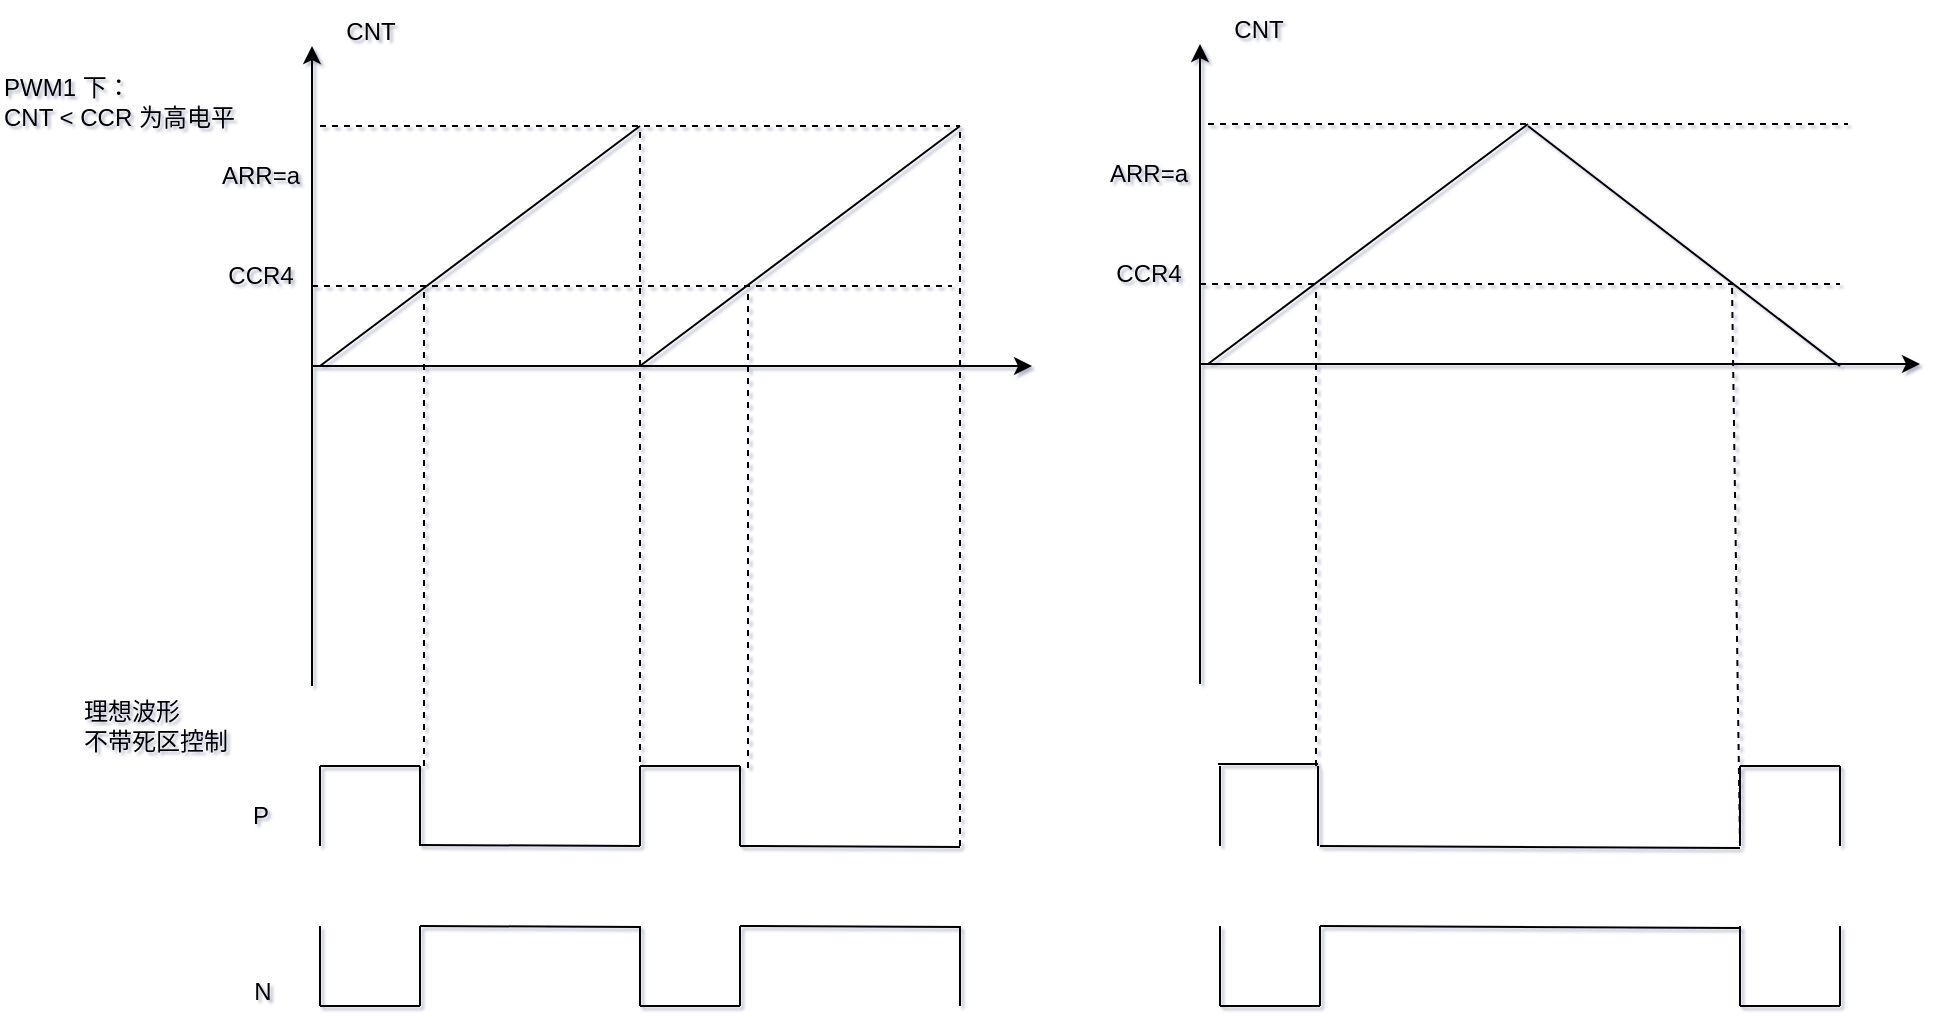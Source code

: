 <mxfile version="25.0.3" pages="8">
  <diagram name="边沿对齐" id="PMgaEPkLWSloOl44rlQW">
    <mxGraphModel dx="954" dy="558" grid="1" gridSize="10" guides="1" tooltips="1" connect="1" arrows="1" fold="1" page="1" pageScale="1" pageWidth="1169" pageHeight="827" math="0" shadow="1">
      <root>
        <mxCell id="0" />
        <mxCell id="1" parent="0" />
        <mxCell id="oO3XLRtpxj3_pg4WNr_b-1" value="" style="endArrow=classic;html=1;rounded=0;" parent="1" edge="1">
          <mxGeometry width="50" height="50" relative="1" as="geometry">
            <mxPoint x="156" y="200" as="sourcePoint" />
            <mxPoint x="516" y="200" as="targetPoint" />
          </mxGeometry>
        </mxCell>
        <mxCell id="oO3XLRtpxj3_pg4WNr_b-2" value="" style="endArrow=classic;html=1;rounded=0;" parent="1" edge="1">
          <mxGeometry width="50" height="50" relative="1" as="geometry">
            <mxPoint x="156" y="360" as="sourcePoint" />
            <mxPoint x="156" y="40" as="targetPoint" />
          </mxGeometry>
        </mxCell>
        <mxCell id="oO3XLRtpxj3_pg4WNr_b-11" value="" style="endArrow=none;dashed=1;html=1;rounded=0;" parent="1" edge="1">
          <mxGeometry width="50" height="50" relative="1" as="geometry">
            <mxPoint x="160" y="80" as="sourcePoint" />
            <mxPoint x="480" y="80" as="targetPoint" />
          </mxGeometry>
        </mxCell>
        <mxCell id="oO3XLRtpxj3_pg4WNr_b-12" value="" style="endArrow=none;dashed=1;html=1;rounded=0;" parent="1" edge="1">
          <mxGeometry width="50" height="50" relative="1" as="geometry">
            <mxPoint x="156" y="160" as="sourcePoint" />
            <mxPoint x="476" y="160" as="targetPoint" />
          </mxGeometry>
        </mxCell>
        <mxCell id="oO3XLRtpxj3_pg4WNr_b-14" value="" style="endArrow=none;html=1;rounded=0;" parent="1" edge="1">
          <mxGeometry width="50" height="50" relative="1" as="geometry">
            <mxPoint x="160" y="440" as="sourcePoint" />
            <mxPoint x="160" y="400" as="targetPoint" />
          </mxGeometry>
        </mxCell>
        <mxCell id="oO3XLRtpxj3_pg4WNr_b-15" value="P" style="text;html=1;align=center;verticalAlign=middle;resizable=0;points=[];autosize=1;strokeColor=none;fillColor=none;" parent="1" vertex="1">
          <mxGeometry x="115" y="410" width="30" height="30" as="geometry" />
        </mxCell>
        <mxCell id="oO3XLRtpxj3_pg4WNr_b-23" value="N" style="text;html=1;align=center;verticalAlign=middle;resizable=0;points=[];autosize=1;strokeColor=none;fillColor=none;" parent="1" vertex="1">
          <mxGeometry x="116" y="498" width="30" height="30" as="geometry" />
        </mxCell>
        <mxCell id="lY1J8OXziX8b-buw7jqd-1" value="CNT" style="text;html=1;align=center;verticalAlign=middle;resizable=0;points=[];autosize=1;strokeColor=none;fillColor=none;" vertex="1" parent="1">
          <mxGeometry x="160" y="18" width="50" height="30" as="geometry" />
        </mxCell>
        <mxCell id="lY1J8OXziX8b-buw7jqd-2" value="ARR=a" style="text;html=1;align=center;verticalAlign=middle;resizable=0;points=[];autosize=1;strokeColor=none;fillColor=none;" vertex="1" parent="1">
          <mxGeometry x="100" y="90" width="60" height="30" as="geometry" />
        </mxCell>
        <mxCell id="lY1J8OXziX8b-buw7jqd-3" value="CCR4" style="text;html=1;align=center;verticalAlign=middle;resizable=0;points=[];autosize=1;strokeColor=none;fillColor=none;" vertex="1" parent="1">
          <mxGeometry x="100" y="140" width="60" height="30" as="geometry" />
        </mxCell>
        <mxCell id="lY1J8OXziX8b-buw7jqd-4" value="PWM1 下：&lt;div&gt;CNT &amp;lt; CCR 为高电平&lt;/div&gt;" style="text;html=1;align=left;verticalAlign=middle;resizable=0;points=[];autosize=1;strokeColor=none;fillColor=none;" vertex="1" parent="1">
          <mxGeometry y="48" width="140" height="40" as="geometry" />
        </mxCell>
        <mxCell id="lY1J8OXziX8b-buw7jqd-5" value="" style="endArrow=none;html=1;rounded=0;" edge="1" parent="1">
          <mxGeometry width="50" height="50" relative="1" as="geometry">
            <mxPoint x="160" y="200" as="sourcePoint" />
            <mxPoint x="320" y="80" as="targetPoint" />
          </mxGeometry>
        </mxCell>
        <mxCell id="lY1J8OXziX8b-buw7jqd-6" value="" style="endArrow=none;html=1;rounded=0;" edge="1" parent="1">
          <mxGeometry width="50" height="50" relative="1" as="geometry">
            <mxPoint x="160" y="400" as="sourcePoint" />
            <mxPoint x="210" y="400" as="targetPoint" />
          </mxGeometry>
        </mxCell>
        <mxCell id="lY1J8OXziX8b-buw7jqd-8" value="" style="endArrow=none;dashed=1;html=1;rounded=0;" edge="1" parent="1">
          <mxGeometry width="50" height="50" relative="1" as="geometry">
            <mxPoint x="212" y="400" as="sourcePoint" />
            <mxPoint x="212" y="160" as="targetPoint" />
          </mxGeometry>
        </mxCell>
        <mxCell id="lY1J8OXziX8b-buw7jqd-9" value="" style="endArrow=none;html=1;rounded=0;" edge="1" parent="1">
          <mxGeometry width="50" height="50" relative="1" as="geometry">
            <mxPoint x="210" y="440" as="sourcePoint" />
            <mxPoint x="210" y="400" as="targetPoint" />
          </mxGeometry>
        </mxCell>
        <mxCell id="lY1J8OXziX8b-buw7jqd-10" value="" style="endArrow=none;html=1;rounded=0;" edge="1" parent="1">
          <mxGeometry width="50" height="50" relative="1" as="geometry">
            <mxPoint x="210" y="439.5" as="sourcePoint" />
            <mxPoint x="320" y="440" as="targetPoint" />
          </mxGeometry>
        </mxCell>
        <mxCell id="lY1J8OXziX8b-buw7jqd-11" value="" style="endArrow=none;html=1;rounded=0;" edge="1" parent="1">
          <mxGeometry width="50" height="50" relative="1" as="geometry">
            <mxPoint x="320" y="200" as="sourcePoint" />
            <mxPoint x="480" y="80" as="targetPoint" />
          </mxGeometry>
        </mxCell>
        <mxCell id="lY1J8OXziX8b-buw7jqd-12" value="" style="endArrow=none;dashed=1;html=1;rounded=0;" edge="1" parent="1">
          <mxGeometry width="50" height="50" relative="1" as="geometry">
            <mxPoint x="320" y="440" as="sourcePoint" />
            <mxPoint x="320" y="80" as="targetPoint" />
          </mxGeometry>
        </mxCell>
        <mxCell id="lY1J8OXziX8b-buw7jqd-13" value="" style="endArrow=none;html=1;rounded=0;" edge="1" parent="1">
          <mxGeometry width="50" height="50" relative="1" as="geometry">
            <mxPoint x="320" y="440" as="sourcePoint" />
            <mxPoint x="320" y="400" as="targetPoint" />
          </mxGeometry>
        </mxCell>
        <mxCell id="lY1J8OXziX8b-buw7jqd-14" value="" style="endArrow=none;html=1;rounded=0;" edge="1" parent="1">
          <mxGeometry width="50" height="50" relative="1" as="geometry">
            <mxPoint x="320" y="400" as="sourcePoint" />
            <mxPoint x="370" y="400" as="targetPoint" />
          </mxGeometry>
        </mxCell>
        <mxCell id="lY1J8OXziX8b-buw7jqd-15" value="" style="endArrow=none;html=1;rounded=0;" edge="1" parent="1">
          <mxGeometry width="50" height="50" relative="1" as="geometry">
            <mxPoint x="370" y="440" as="sourcePoint" />
            <mxPoint x="370" y="400" as="targetPoint" />
          </mxGeometry>
        </mxCell>
        <mxCell id="lY1J8OXziX8b-buw7jqd-16" value="" style="endArrow=none;dashed=1;html=1;rounded=0;" edge="1" parent="1">
          <mxGeometry width="50" height="50" relative="1" as="geometry">
            <mxPoint x="374" y="401" as="sourcePoint" />
            <mxPoint x="374" y="161" as="targetPoint" />
          </mxGeometry>
        </mxCell>
        <mxCell id="lY1J8OXziX8b-buw7jqd-17" value="" style="endArrow=none;html=1;rounded=0;" edge="1" parent="1">
          <mxGeometry width="50" height="50" relative="1" as="geometry">
            <mxPoint x="370" y="440" as="sourcePoint" />
            <mxPoint x="480" y="440.5" as="targetPoint" />
          </mxGeometry>
        </mxCell>
        <mxCell id="lY1J8OXziX8b-buw7jqd-18" value="" style="endArrow=none;html=1;rounded=0;" edge="1" parent="1">
          <mxGeometry width="50" height="50" relative="1" as="geometry">
            <mxPoint x="160" y="520" as="sourcePoint" />
            <mxPoint x="210" y="520" as="targetPoint" />
          </mxGeometry>
        </mxCell>
        <mxCell id="lY1J8OXziX8b-buw7jqd-19" value="" style="endArrow=none;html=1;rounded=0;" edge="1" parent="1">
          <mxGeometry width="50" height="50" relative="1" as="geometry">
            <mxPoint x="210" y="520" as="sourcePoint" />
            <mxPoint x="210" y="480" as="targetPoint" />
          </mxGeometry>
        </mxCell>
        <mxCell id="lY1J8OXziX8b-buw7jqd-20" value="" style="endArrow=none;html=1;rounded=0;" edge="1" parent="1">
          <mxGeometry width="50" height="50" relative="1" as="geometry">
            <mxPoint x="210" y="480" as="sourcePoint" />
            <mxPoint x="320" y="480.5" as="targetPoint" />
          </mxGeometry>
        </mxCell>
        <mxCell id="lY1J8OXziX8b-buw7jqd-21" value="" style="endArrow=none;html=1;rounded=0;" edge="1" parent="1">
          <mxGeometry width="50" height="50" relative="1" as="geometry">
            <mxPoint x="320" y="520" as="sourcePoint" />
            <mxPoint x="320" y="480" as="targetPoint" />
          </mxGeometry>
        </mxCell>
        <mxCell id="lY1J8OXziX8b-buw7jqd-22" value="" style="endArrow=none;html=1;rounded=0;" edge="1" parent="1">
          <mxGeometry width="50" height="50" relative="1" as="geometry">
            <mxPoint x="320" y="520" as="sourcePoint" />
            <mxPoint x="370" y="520" as="targetPoint" />
          </mxGeometry>
        </mxCell>
        <mxCell id="lY1J8OXziX8b-buw7jqd-23" value="" style="endArrow=none;html=1;rounded=0;" edge="1" parent="1">
          <mxGeometry width="50" height="50" relative="1" as="geometry">
            <mxPoint x="370" y="520" as="sourcePoint" />
            <mxPoint x="370" y="480" as="targetPoint" />
          </mxGeometry>
        </mxCell>
        <mxCell id="lY1J8OXziX8b-buw7jqd-24" value="" style="endArrow=none;html=1;rounded=0;" edge="1" parent="1">
          <mxGeometry width="50" height="50" relative="1" as="geometry">
            <mxPoint x="370" y="480" as="sourcePoint" />
            <mxPoint x="480" y="480.5" as="targetPoint" />
          </mxGeometry>
        </mxCell>
        <mxCell id="lY1J8OXziX8b-buw7jqd-25" value="" style="endArrow=none;html=1;rounded=0;" edge="1" parent="1">
          <mxGeometry width="50" height="50" relative="1" as="geometry">
            <mxPoint x="160" y="520" as="sourcePoint" />
            <mxPoint x="160" y="480" as="targetPoint" />
          </mxGeometry>
        </mxCell>
        <mxCell id="lY1J8OXziX8b-buw7jqd-26" value="" style="endArrow=none;html=1;rounded=0;" edge="1" parent="1">
          <mxGeometry width="50" height="50" relative="1" as="geometry">
            <mxPoint x="480" y="520" as="sourcePoint" />
            <mxPoint x="480" y="480" as="targetPoint" />
          </mxGeometry>
        </mxCell>
        <mxCell id="lY1J8OXziX8b-buw7jqd-27" value="" style="endArrow=none;dashed=1;html=1;rounded=0;" edge="1" parent="1">
          <mxGeometry width="50" height="50" relative="1" as="geometry">
            <mxPoint x="480" y="440" as="sourcePoint" />
            <mxPoint x="480" y="80" as="targetPoint" />
          </mxGeometry>
        </mxCell>
        <mxCell id="lY1J8OXziX8b-buw7jqd-28" value="理想波形&lt;div&gt;不带死区控制&lt;/div&gt;" style="text;html=1;align=left;verticalAlign=middle;resizable=0;points=[];autosize=1;strokeColor=none;fillColor=none;" vertex="1" parent="1">
          <mxGeometry x="40" y="360" width="100" height="40" as="geometry" />
        </mxCell>
        <mxCell id="lY1J8OXziX8b-buw7jqd-29" value="" style="endArrow=classic;html=1;rounded=0;" edge="1" parent="1">
          <mxGeometry width="50" height="50" relative="1" as="geometry">
            <mxPoint x="600" y="199" as="sourcePoint" />
            <mxPoint x="960" y="199" as="targetPoint" />
          </mxGeometry>
        </mxCell>
        <mxCell id="lY1J8OXziX8b-buw7jqd-30" value="" style="endArrow=classic;html=1;rounded=0;" edge="1" parent="1">
          <mxGeometry width="50" height="50" relative="1" as="geometry">
            <mxPoint x="600" y="359" as="sourcePoint" />
            <mxPoint x="600" y="39" as="targetPoint" />
          </mxGeometry>
        </mxCell>
        <mxCell id="lY1J8OXziX8b-buw7jqd-31" value="" style="endArrow=none;dashed=1;html=1;rounded=0;" edge="1" parent="1">
          <mxGeometry width="50" height="50" relative="1" as="geometry">
            <mxPoint x="604" y="79" as="sourcePoint" />
            <mxPoint x="924" y="79" as="targetPoint" />
          </mxGeometry>
        </mxCell>
        <mxCell id="lY1J8OXziX8b-buw7jqd-32" value="" style="endArrow=none;dashed=1;html=1;rounded=0;" edge="1" parent="1">
          <mxGeometry width="50" height="50" relative="1" as="geometry">
            <mxPoint x="600" y="159" as="sourcePoint" />
            <mxPoint x="920" y="159" as="targetPoint" />
          </mxGeometry>
        </mxCell>
        <mxCell id="lY1J8OXziX8b-buw7jqd-33" value="CNT" style="text;html=1;align=center;verticalAlign=middle;resizable=0;points=[];autosize=1;strokeColor=none;fillColor=none;" vertex="1" parent="1">
          <mxGeometry x="604" y="17" width="50" height="30" as="geometry" />
        </mxCell>
        <mxCell id="lY1J8OXziX8b-buw7jqd-34" value="ARR=a" style="text;html=1;align=center;verticalAlign=middle;resizable=0;points=[];autosize=1;strokeColor=none;fillColor=none;" vertex="1" parent="1">
          <mxGeometry x="544" y="89" width="60" height="30" as="geometry" />
        </mxCell>
        <mxCell id="lY1J8OXziX8b-buw7jqd-35" value="CCR4" style="text;html=1;align=center;verticalAlign=middle;resizable=0;points=[];autosize=1;strokeColor=none;fillColor=none;" vertex="1" parent="1">
          <mxGeometry x="544" y="139" width="60" height="30" as="geometry" />
        </mxCell>
        <mxCell id="lY1J8OXziX8b-buw7jqd-36" value="" style="endArrow=none;html=1;rounded=0;" edge="1" parent="1">
          <mxGeometry width="50" height="50" relative="1" as="geometry">
            <mxPoint x="604" y="199" as="sourcePoint" />
            <mxPoint x="764" y="79" as="targetPoint" />
          </mxGeometry>
        </mxCell>
        <mxCell id="lY1J8OXziX8b-buw7jqd-37" value="" style="endArrow=none;html=1;rounded=0;" edge="1" parent="1">
          <mxGeometry width="50" height="50" relative="1" as="geometry">
            <mxPoint x="920" y="200" as="sourcePoint" />
            <mxPoint x="764" y="80" as="targetPoint" />
          </mxGeometry>
        </mxCell>
        <mxCell id="lY1J8OXziX8b-buw7jqd-38" value="" style="endArrow=none;dashed=1;html=1;rounded=0;" edge="1" parent="1">
          <mxGeometry width="50" height="50" relative="1" as="geometry">
            <mxPoint x="658" y="400" as="sourcePoint" />
            <mxPoint x="658" y="160" as="targetPoint" />
          </mxGeometry>
        </mxCell>
        <mxCell id="lY1J8OXziX8b-buw7jqd-39" value="" style="endArrow=none;html=1;rounded=0;" edge="1" parent="1">
          <mxGeometry width="50" height="50" relative="1" as="geometry">
            <mxPoint x="609" y="399" as="sourcePoint" />
            <mxPoint x="659" y="399" as="targetPoint" />
          </mxGeometry>
        </mxCell>
        <mxCell id="lY1J8OXziX8b-buw7jqd-40" value="" style="endArrow=none;html=1;rounded=0;" edge="1" parent="1">
          <mxGeometry width="50" height="50" relative="1" as="geometry">
            <mxPoint x="610" y="440" as="sourcePoint" />
            <mxPoint x="610" y="400" as="targetPoint" />
          </mxGeometry>
        </mxCell>
        <mxCell id="lY1J8OXziX8b-buw7jqd-41" value="" style="endArrow=none;html=1;rounded=0;" edge="1" parent="1">
          <mxGeometry width="50" height="50" relative="1" as="geometry">
            <mxPoint x="659" y="440" as="sourcePoint" />
            <mxPoint x="659" y="400" as="targetPoint" />
          </mxGeometry>
        </mxCell>
        <mxCell id="lY1J8OXziX8b-buw7jqd-42" value="" style="endArrow=none;html=1;rounded=0;" edge="1" parent="1">
          <mxGeometry width="50" height="50" relative="1" as="geometry">
            <mxPoint x="660" y="440" as="sourcePoint" />
            <mxPoint x="870" y="441" as="targetPoint" />
          </mxGeometry>
        </mxCell>
        <mxCell id="lY1J8OXziX8b-buw7jqd-43" value="" style="endArrow=none;dashed=1;html=1;rounded=0;" edge="1" parent="1">
          <mxGeometry width="50" height="50" relative="1" as="geometry">
            <mxPoint x="870" y="440" as="sourcePoint" />
            <mxPoint x="866" y="159" as="targetPoint" />
          </mxGeometry>
        </mxCell>
        <mxCell id="lY1J8OXziX8b-buw7jqd-44" value="" style="endArrow=none;html=1;rounded=0;" edge="1" parent="1">
          <mxGeometry width="50" height="50" relative="1" as="geometry">
            <mxPoint x="870" y="440" as="sourcePoint" />
            <mxPoint x="870" y="400" as="targetPoint" />
          </mxGeometry>
        </mxCell>
        <mxCell id="lY1J8OXziX8b-buw7jqd-45" value="" style="endArrow=none;html=1;rounded=0;" edge="1" parent="1">
          <mxGeometry width="50" height="50" relative="1" as="geometry">
            <mxPoint x="870" y="400" as="sourcePoint" />
            <mxPoint x="920" y="400" as="targetPoint" />
          </mxGeometry>
        </mxCell>
        <mxCell id="lY1J8OXziX8b-buw7jqd-46" value="" style="endArrow=none;html=1;rounded=0;" edge="1" parent="1">
          <mxGeometry width="50" height="50" relative="1" as="geometry">
            <mxPoint x="920" y="440" as="sourcePoint" />
            <mxPoint x="920" y="400" as="targetPoint" />
          </mxGeometry>
        </mxCell>
        <mxCell id="lY1J8OXziX8b-buw7jqd-47" value="" style="endArrow=none;html=1;rounded=0;" edge="1" parent="1">
          <mxGeometry width="50" height="50" relative="1" as="geometry">
            <mxPoint x="610" y="520" as="sourcePoint" />
            <mxPoint x="610" y="480" as="targetPoint" />
          </mxGeometry>
        </mxCell>
        <mxCell id="lY1J8OXziX8b-buw7jqd-48" value="" style="endArrow=none;html=1;rounded=0;" edge="1" parent="1">
          <mxGeometry width="50" height="50" relative="1" as="geometry">
            <mxPoint x="610" y="520" as="sourcePoint" />
            <mxPoint x="660" y="520" as="targetPoint" />
          </mxGeometry>
        </mxCell>
        <mxCell id="lY1J8OXziX8b-buw7jqd-49" value="" style="endArrow=none;html=1;rounded=0;" edge="1" parent="1">
          <mxGeometry width="50" height="50" relative="1" as="geometry">
            <mxPoint x="660" y="520" as="sourcePoint" />
            <mxPoint x="660" y="480" as="targetPoint" />
          </mxGeometry>
        </mxCell>
        <mxCell id="lY1J8OXziX8b-buw7jqd-50" value="" style="endArrow=none;html=1;rounded=0;" edge="1" parent="1">
          <mxGeometry width="50" height="50" relative="1" as="geometry">
            <mxPoint x="660" y="480" as="sourcePoint" />
            <mxPoint x="870" y="481" as="targetPoint" />
          </mxGeometry>
        </mxCell>
        <mxCell id="lY1J8OXziX8b-buw7jqd-51" value="" style="endArrow=none;html=1;rounded=0;" edge="1" parent="1">
          <mxGeometry width="50" height="50" relative="1" as="geometry">
            <mxPoint x="870" y="520" as="sourcePoint" />
            <mxPoint x="870" y="480" as="targetPoint" />
          </mxGeometry>
        </mxCell>
        <mxCell id="lY1J8OXziX8b-buw7jqd-52" value="" style="endArrow=none;html=1;rounded=0;" edge="1" parent="1">
          <mxGeometry width="50" height="50" relative="1" as="geometry">
            <mxPoint x="870" y="520" as="sourcePoint" />
            <mxPoint x="920" y="520" as="targetPoint" />
          </mxGeometry>
        </mxCell>
        <mxCell id="lY1J8OXziX8b-buw7jqd-53" value="" style="endArrow=none;html=1;rounded=0;" edge="1" parent="1">
          <mxGeometry width="50" height="50" relative="1" as="geometry">
            <mxPoint x="920" y="520" as="sourcePoint" />
            <mxPoint x="920" y="480" as="targetPoint" />
          </mxGeometry>
        </mxCell>
      </root>
    </mxGraphModel>
  </diagram>
  <diagram id="XhOaBCQETFVKPspOTPjz" name="顶层框架示意图-三相互补带运放+故障">
    <mxGraphModel dx="1122" dy="656" grid="0" gridSize="10" guides="1" tooltips="1" connect="1" arrows="1" fold="1" page="1" pageScale="1" pageWidth="1169" pageHeight="827" math="0" shadow="1">
      <root>
        <mxCell id="0" />
        <mxCell id="1" parent="0" />
        <mxCell id="v5FdyM7hq8oOZnyzJGbF-1" value="" style="pointerEvents=1;shadow=0;dashed=0;html=1;strokeColor=none;fillColor=#4495D1;labelPosition=center;verticalLabelPosition=bottom;verticalAlign=top;align=center;outlineConnect=0;shape=mxgraph.veeam.cpu;" parent="1" vertex="1">
          <mxGeometry x="240" y="400" width="270" height="220" as="geometry" />
        </mxCell>
        <mxCell id="v5FdyM7hq8oOZnyzJGbF-5" style="edgeStyle=orthogonalEdgeStyle;rounded=0;orthogonalLoop=1;jettySize=auto;html=1;exitX=0;exitY=0.5;exitDx=0;exitDy=0;endArrow=none;endFill=0;startArrow=classic;startFill=1;entryX=0.444;entryY=0.045;entryDx=0;entryDy=0;entryPerimeter=0;" parent="1" source="v5FdyM7hq8oOZnyzJGbF-2" target="v5FdyM7hq8oOZnyzJGbF-1" edge="1">
          <mxGeometry relative="1" as="geometry">
            <mxPoint x="360" y="390" as="targetPoint" />
          </mxGeometry>
        </mxCell>
        <mxCell id="F3NHaRRqA792Bo_mTj4y-29" style="edgeStyle=orthogonalEdgeStyle;rounded=0;orthogonalLoop=1;jettySize=auto;html=1;exitX=1;exitY=0.5;exitDx=0;exitDy=0;" parent="1" source="v5FdyM7hq8oOZnyzJGbF-2" target="F3NHaRRqA792Bo_mTj4y-25" edge="1">
          <mxGeometry relative="1" as="geometry">
            <Array as="points">
              <mxPoint x="480" y="189" />
            </Array>
          </mxGeometry>
        </mxCell>
        <mxCell id="F3NHaRRqA792Bo_mTj4y-35" style="edgeStyle=orthogonalEdgeStyle;rounded=0;orthogonalLoop=1;jettySize=auto;html=1;exitX=0.5;exitY=0;exitDx=0;exitDy=0;entryX=0.25;entryY=0;entryDx=0;entryDy=0;" parent="1" source="v5FdyM7hq8oOZnyzJGbF-2" target="F3NHaRRqA792Bo_mTj4y-25" edge="1">
          <mxGeometry relative="1" as="geometry" />
        </mxCell>
        <mxCell id="F3NHaRRqA792Bo_mTj4y-96" style="edgeStyle=orthogonalEdgeStyle;rounded=0;orthogonalLoop=1;jettySize=auto;html=1;exitX=0.5;exitY=1;exitDx=0;exitDy=0;" parent="1" source="v5FdyM7hq8oOZnyzJGbF-2" target="v5FdyM7hq8oOZnyzJGbF-1" edge="1">
          <mxGeometry relative="1" as="geometry" />
        </mxCell>
        <mxCell id="F3NHaRRqA792Bo_mTj4y-106" style="rounded=0;orthogonalLoop=1;jettySize=auto;html=1;exitX=0.75;exitY=1;exitDx=0;exitDy=0;edgeStyle=orthogonalEdgeStyle;" parent="1" source="v5FdyM7hq8oOZnyzJGbF-2" target="v5FdyM7hq8oOZnyzJGbF-1" edge="1">
          <mxGeometry relative="1" as="geometry">
            <mxPoint x="440" y="390" as="targetPoint" />
            <Array as="points">
              <mxPoint x="460" y="390" />
              <mxPoint x="460" y="390" />
            </Array>
          </mxGeometry>
        </mxCell>
        <mxCell id="v5FdyM7hq8oOZnyzJGbF-2" value="Gate&amp;nbsp;&lt;div&gt;Driver&lt;/div&gt;&lt;div&gt;TI&lt;/div&gt;" style="rounded=1;whiteSpace=wrap;html=1;fillColor=#dae8fc;strokeColor=#6c8ebf;" parent="1" vertex="1">
          <mxGeometry x="400" y="120" width="80" height="200" as="geometry" />
        </mxCell>
        <mxCell id="v5FdyM7hq8oOZnyzJGbF-6" value="Va/Vb/Vc&lt;div&gt;PWM&lt;/div&gt;" style="text;html=1;align=center;verticalAlign=middle;resizable=0;points=[];autosize=1;strokeColor=none;fillColor=none;" parent="1" vertex="1">
          <mxGeometry x="295" y="223" width="70" height="40" as="geometry" />
        </mxCell>
        <mxCell id="F3NHaRRqA792Bo_mTj4y-30" style="edgeStyle=orthogonalEdgeStyle;rounded=0;orthogonalLoop=1;jettySize=auto;html=1;exitX=1;exitY=0.5;exitDx=0;exitDy=0;" parent="1" edge="1">
          <mxGeometry relative="1" as="geometry">
            <mxPoint x="480" y="190" as="sourcePoint" />
            <mxPoint x="634" y="199" as="targetPoint" />
            <Array as="points">
              <mxPoint x="480" y="199" />
            </Array>
          </mxGeometry>
        </mxCell>
        <mxCell id="F3NHaRRqA792Bo_mTj4y-31" style="edgeStyle=orthogonalEdgeStyle;rounded=0;orthogonalLoop=1;jettySize=auto;html=1;exitX=1;exitY=0.5;exitDx=0;exitDy=0;" parent="1" edge="1">
          <mxGeometry relative="1" as="geometry">
            <mxPoint x="480" y="200" as="sourcePoint" />
            <mxPoint x="634" y="209" as="targetPoint" />
            <Array as="points">
              <mxPoint x="480" y="209" />
            </Array>
          </mxGeometry>
        </mxCell>
        <mxCell id="F3NHaRRqA792Bo_mTj4y-32" style="edgeStyle=orthogonalEdgeStyle;rounded=0;orthogonalLoop=1;jettySize=auto;html=1;exitX=1;exitY=0.5;exitDx=0;exitDy=0;" parent="1" edge="1">
          <mxGeometry relative="1" as="geometry">
            <mxPoint x="480" y="210" as="sourcePoint" />
            <mxPoint x="634" y="219" as="targetPoint" />
            <Array as="points">
              <mxPoint x="480" y="219" />
            </Array>
          </mxGeometry>
        </mxCell>
        <mxCell id="F3NHaRRqA792Bo_mTj4y-33" style="edgeStyle=orthogonalEdgeStyle;rounded=0;orthogonalLoop=1;jettySize=auto;html=1;exitX=1;exitY=0.5;exitDx=0;exitDy=0;" parent="1" edge="1">
          <mxGeometry relative="1" as="geometry">
            <mxPoint x="480" y="170" as="sourcePoint" />
            <mxPoint x="634" y="179" as="targetPoint" />
            <Array as="points">
              <mxPoint x="480" y="179" />
            </Array>
          </mxGeometry>
        </mxCell>
        <mxCell id="F3NHaRRqA792Bo_mTj4y-34" style="edgeStyle=orthogonalEdgeStyle;rounded=0;orthogonalLoop=1;jettySize=auto;html=1;exitX=1;exitY=0.5;exitDx=0;exitDy=0;" parent="1" edge="1">
          <mxGeometry relative="1" as="geometry">
            <mxPoint x="480" y="160" as="sourcePoint" />
            <mxPoint x="634" y="169" as="targetPoint" />
            <Array as="points">
              <mxPoint x="480" y="169" />
            </Array>
          </mxGeometry>
        </mxCell>
        <mxCell id="F3NHaRRqA792Bo_mTj4y-36" value="6V~60V" style="text;html=1;align=center;verticalAlign=middle;resizable=0;points=[];autosize=1;strokeColor=none;fillColor=none;" parent="1" vertex="1">
          <mxGeometry x="495" y="68" width="70" height="30" as="geometry" />
        </mxCell>
        <mxCell id="F3NHaRRqA792Bo_mTj4y-37" value="M" style="ellipse;whiteSpace=wrap;html=1;aspect=fixed;fillColor=#f5f5f5;fontColor=#333333;strokeColor=#666666;" parent="1" vertex="1">
          <mxGeometry x="1000" y="120" width="80" height="80" as="geometry" />
        </mxCell>
        <mxCell id="F3NHaRRqA792Bo_mTj4y-38" style="edgeStyle=orthogonalEdgeStyle;rounded=0;orthogonalLoop=1;jettySize=auto;html=1;exitX=1;exitY=0.25;exitDx=0;exitDy=0;entryX=-0.006;entryY=0.425;entryDx=0;entryDy=0;entryPerimeter=0;" parent="1" source="F3NHaRRqA792Bo_mTj4y-25" target="F3NHaRRqA792Bo_mTj4y-37" edge="1">
          <mxGeometry relative="1" as="geometry" />
        </mxCell>
        <mxCell id="F3NHaRRqA792Bo_mTj4y-40" style="edgeStyle=orthogonalEdgeStyle;rounded=0;orthogonalLoop=1;jettySize=auto;html=1;exitX=1;exitY=0.25;exitDx=0;exitDy=0;entryX=-0.006;entryY=0.425;entryDx=0;entryDy=0;entryPerimeter=0;" parent="1" edge="1">
          <mxGeometry relative="1" as="geometry">
            <mxPoint x="885" y="169" as="sourcePoint" />
            <mxPoint x="1001" y="169" as="targetPoint" />
          </mxGeometry>
        </mxCell>
        <mxCell id="F3NHaRRqA792Bo_mTj4y-41" value="u" style="text;html=1;align=center;verticalAlign=middle;resizable=0;points=[];autosize=1;strokeColor=none;fillColor=none;" parent="1" vertex="1">
          <mxGeometry x="925" y="128" width="30" height="30" as="geometry" />
        </mxCell>
        <mxCell id="F3NHaRRqA792Bo_mTj4y-44" value="v" style="text;html=1;align=center;verticalAlign=middle;resizable=0;points=[];autosize=1;strokeColor=none;fillColor=none;" parent="1" vertex="1">
          <mxGeometry x="926" y="148" width="30" height="30" as="geometry" />
        </mxCell>
        <mxCell id="F3NHaRRqA792Bo_mTj4y-47" style="edgeStyle=orthogonalEdgeStyle;rounded=0;orthogonalLoop=1;jettySize=auto;html=1;exitX=1;exitY=0.25;exitDx=0;exitDy=0;entryX=0.063;entryY=0.744;entryDx=0;entryDy=0;entryPerimeter=0;" parent="1" edge="1">
          <mxGeometry relative="1" as="geometry">
            <mxPoint x="882" y="179.5" as="sourcePoint" />
            <mxPoint x="1007.04" y="179.52" as="targetPoint" />
          </mxGeometry>
        </mxCell>
        <mxCell id="F3NHaRRqA792Bo_mTj4y-48" value="w" style="text;html=1;align=center;verticalAlign=middle;resizable=0;points=[];autosize=1;strokeColor=none;fillColor=none;" parent="1" vertex="1">
          <mxGeometry x="926" y="160" width="30" height="30" as="geometry" />
        </mxCell>
        <mxCell id="F3NHaRRqA792Bo_mTj4y-70" style="edgeStyle=orthogonalEdgeStyle;rounded=0;orthogonalLoop=1;jettySize=auto;html=1;exitX=0;exitY=0.645;exitDx=0;exitDy=0;exitPerimeter=0;endArrow=none;endFill=0;" parent="1" edge="1">
          <mxGeometry relative="1" as="geometry">
            <mxPoint x="697" y="371" as="targetPoint" />
            <mxPoint x="697.03" y="358.0" as="sourcePoint" />
          </mxGeometry>
        </mxCell>
        <mxCell id="kcN01oE-ftSfkWPB3i4q-3" style="edgeStyle=orthogonalEdgeStyle;rounded=0;orthogonalLoop=1;jettySize=auto;html=1;exitX=0;exitY=0.645;exitDx=0;exitDy=0;exitPerimeter=0;endArrow=none;endFill=0;" parent="1" source="F3NHaRRqA792Bo_mTj4y-53" edge="1">
          <mxGeometry relative="1" as="geometry">
            <mxPoint x="696.824" y="360" as="targetPoint" />
          </mxGeometry>
        </mxCell>
        <mxCell id="kcN01oE-ftSfkWPB3i4q-6" style="edgeStyle=orthogonalEdgeStyle;rounded=0;orthogonalLoop=1;jettySize=auto;html=1;exitX=0;exitY=0.645;exitDx=0;exitDy=0;exitPerimeter=0;entryX=1;entryY=1;entryDx=0;entryDy=0;" parent="1" source="F3NHaRRqA792Bo_mTj4y-53" target="v5FdyM7hq8oOZnyzJGbF-2" edge="1">
          <mxGeometry relative="1" as="geometry" />
        </mxCell>
        <mxCell id="F3NHaRRqA792Bo_mTj4y-53" value="" style="pointerEvents=1;verticalLabelPosition=bottom;shadow=0;dashed=0;align=center;html=1;verticalAlign=top;shape=mxgraph.electrical.inductors.inductor_5;rotation=-90;fillColor=#fff2cc;strokeColor=#d6b656;" parent="1" vertex="1">
          <mxGeometry x="677.5" y="302.5" width="35" height="14" as="geometry" />
        </mxCell>
        <mxCell id="F3NHaRRqA792Bo_mTj4y-75" style="edgeStyle=orthogonalEdgeStyle;rounded=0;orthogonalLoop=1;jettySize=auto;html=1;exitX=0;exitY=0.645;exitDx=0;exitDy=0;exitPerimeter=0;endArrow=none;endFill=0;" parent="1" edge="1">
          <mxGeometry relative="1" as="geometry">
            <mxPoint x="782" y="371" as="targetPoint" />
            <mxPoint x="782.03" y="360" as="sourcePoint" />
          </mxGeometry>
        </mxCell>
        <mxCell id="kcN01oE-ftSfkWPB3i4q-4" style="edgeStyle=orthogonalEdgeStyle;rounded=0;orthogonalLoop=1;jettySize=auto;html=1;exitX=0;exitY=0.645;exitDx=0;exitDy=0;exitPerimeter=0;endArrow=none;endFill=0;" parent="1" source="F3NHaRRqA792Bo_mTj4y-58" edge="1">
          <mxGeometry relative="1" as="geometry">
            <mxPoint x="781.529" y="360" as="targetPoint" />
          </mxGeometry>
        </mxCell>
        <mxCell id="kcN01oE-ftSfkWPB3i4q-7" style="edgeStyle=orthogonalEdgeStyle;rounded=0;orthogonalLoop=1;jettySize=auto;html=1;exitX=0;exitY=0.645;exitDx=0;exitDy=0;exitPerimeter=0;" parent="1" source="F3NHaRRqA792Bo_mTj4y-58" edge="1">
          <mxGeometry relative="1" as="geometry">
            <mxPoint x="480" y="320" as="targetPoint" />
            <Array as="points">
              <mxPoint x="782" y="370" />
              <mxPoint x="480" y="370" />
            </Array>
          </mxGeometry>
        </mxCell>
        <mxCell id="F3NHaRRqA792Bo_mTj4y-58" value="" style="pointerEvents=1;verticalLabelPosition=bottom;shadow=0;dashed=0;align=center;html=1;verticalAlign=top;shape=mxgraph.electrical.inductors.inductor_5;rotation=-90;fillColor=#ffe6cc;strokeColor=#d79b00;" parent="1" vertex="1">
          <mxGeometry x="760" y="302" width="40" height="14" as="geometry" />
        </mxCell>
        <mxCell id="F3NHaRRqA792Bo_mTj4y-80" style="edgeStyle=orthogonalEdgeStyle;rounded=0;orthogonalLoop=1;jettySize=auto;html=1;exitX=0;exitY=0.645;exitDx=0;exitDy=0;exitPerimeter=0;endArrow=none;endFill=0;" parent="1" edge="1">
          <mxGeometry relative="1" as="geometry">
            <mxPoint x="861" y="371" as="targetPoint" />
            <mxPoint x="861.03" y="360" as="sourcePoint" />
          </mxGeometry>
        </mxCell>
        <mxCell id="kcN01oE-ftSfkWPB3i4q-5" style="edgeStyle=orthogonalEdgeStyle;rounded=0;orthogonalLoop=1;jettySize=auto;html=1;exitX=0;exitY=0.645;exitDx=0;exitDy=0;exitPerimeter=0;endArrow=none;endFill=0;" parent="1" source="F3NHaRRqA792Bo_mTj4y-59" edge="1">
          <mxGeometry relative="1" as="geometry">
            <mxPoint x="861.529" y="360" as="targetPoint" />
          </mxGeometry>
        </mxCell>
        <mxCell id="kcN01oE-ftSfkWPB3i4q-8" style="edgeStyle=orthogonalEdgeStyle;rounded=0;orthogonalLoop=1;jettySize=auto;html=1;exitX=0;exitY=0.645;exitDx=0;exitDy=0;exitPerimeter=0;entryX=1;entryY=1;entryDx=0;entryDy=0;" parent="1" edge="1">
          <mxGeometry relative="1" as="geometry">
            <mxPoint x="860.03" y="329" as="sourcePoint" />
            <mxPoint x="479" y="320" as="targetPoint" />
            <Array as="points">
              <mxPoint x="860" y="360" />
              <mxPoint x="479" y="360" />
            </Array>
          </mxGeometry>
        </mxCell>
        <mxCell id="F3NHaRRqA792Bo_mTj4y-59" value="" style="pointerEvents=1;verticalLabelPosition=bottom;shadow=0;dashed=0;align=center;html=1;verticalAlign=top;shape=mxgraph.electrical.inductors.inductor_5;rotation=-90;fillColor=#fff2cc;strokeColor=#d6b656;" parent="1" vertex="1">
          <mxGeometry x="839" y="302" width="40" height="14" as="geometry" />
        </mxCell>
        <mxCell id="F3NHaRRqA792Bo_mTj4y-2" value="" style="verticalLabelPosition=bottom;shadow=0;dashed=0;align=center;html=1;verticalAlign=top;shape=mxgraph.electrical.mosfets1.p-channel_mosfet_1;fillColor=#dae8fc;strokeColor=#6c8ebf;" parent="1" vertex="1">
          <mxGeometry x="665.946" y="138.172" width="41.081" height="34.946" as="geometry" />
        </mxCell>
        <mxCell id="F3NHaRRqA792Bo_mTj4y-3" value="" style="verticalLabelPosition=bottom;shadow=0;dashed=0;align=center;html=1;verticalAlign=top;shape=mxgraph.electrical.mosfets1.p-channel_mosfet_1;fillColor=#f5f5f5;strokeColor=#666666;fontColor=#333333;" parent="1" vertex="1">
          <mxGeometry x="665.946" y="208.065" width="41.081" height="34.946" as="geometry" />
        </mxCell>
        <mxCell id="F3NHaRRqA792Bo_mTj4y-4" style="edgeStyle=orthogonalEdgeStyle;rounded=0;orthogonalLoop=1;jettySize=auto;html=1;exitX=0.7;exitY=0;exitDx=0;exitDy=0;exitPerimeter=0;endArrow=oval;endFill=1;" parent="1" edge="1">
          <mxGeometry relative="1" as="geometry">
            <mxPoint x="781.405" y="134.072" as="targetPoint" />
            <mxPoint x="781.189" y="141.061" as="sourcePoint" />
          </mxGeometry>
        </mxCell>
        <mxCell id="F3NHaRRqA792Bo_mTj4y-5" value="" style="verticalLabelPosition=bottom;shadow=0;dashed=0;align=center;html=1;verticalAlign=top;shape=mxgraph.electrical.mosfets1.p-channel_mosfet_1;fillColor=#dae8fc;strokeColor=#6c8ebf;" parent="1" vertex="1">
          <mxGeometry x="752.432" y="138.172" width="41.081" height="34.946" as="geometry" />
        </mxCell>
        <mxCell id="F3NHaRRqA792Bo_mTj4y-6" style="edgeStyle=orthogonalEdgeStyle;rounded=0;orthogonalLoop=1;jettySize=auto;html=1;exitX=0.7;exitY=1;exitDx=0;exitDy=0;exitPerimeter=0;endArrow=oval;endFill=1;" parent="1" source="F3NHaRRqA792Bo_mTj4y-7" edge="1">
          <mxGeometry relative="1" as="geometry">
            <mxPoint x="781.405" y="250" as="targetPoint" />
          </mxGeometry>
        </mxCell>
        <mxCell id="F3NHaRRqA792Bo_mTj4y-7" value="" style="verticalLabelPosition=bottom;shadow=0;dashed=0;align=center;html=1;verticalAlign=top;shape=mxgraph.electrical.mosfets1.p-channel_mosfet_1;fillColor=#f5f5f5;strokeColor=#666666;fontColor=#333333;" parent="1" vertex="1">
          <mxGeometry x="752.432" y="208.065" width="41.081" height="34.946" as="geometry" />
        </mxCell>
        <mxCell id="F3NHaRRqA792Bo_mTj4y-8" value="" style="verticalLabelPosition=bottom;shadow=0;dashed=0;align=center;html=1;verticalAlign=top;shape=mxgraph.electrical.mosfets1.p-channel_mosfet_1;fillColor=#dae8fc;strokeColor=#6c8ebf;" parent="1" vertex="1">
          <mxGeometry x="838.919" y="138.172" width="41.081" height="34.946" as="geometry" />
        </mxCell>
        <mxCell id="F3NHaRRqA792Bo_mTj4y-9" value="" style="verticalLabelPosition=bottom;shadow=0;dashed=0;align=center;html=1;verticalAlign=top;shape=mxgraph.electrical.mosfets1.p-channel_mosfet_1;fillColor=#f5f5f5;strokeColor=#666666;fontColor=#333333;" parent="1" vertex="1">
          <mxGeometry x="838.919" y="208.065" width="41.081" height="34.946" as="geometry" />
        </mxCell>
        <mxCell id="F3NHaRRqA792Bo_mTj4y-10" style="edgeStyle=orthogonalEdgeStyle;rounded=0;orthogonalLoop=1;jettySize=auto;html=1;exitX=0.7;exitY=0;exitDx=0;exitDy=0;exitPerimeter=0;entryX=0.7;entryY=0;entryDx=0;entryDy=0;entryPerimeter=0;endArrow=none;endFill=0;" parent="1" source="F3NHaRRqA792Bo_mTj4y-2" target="F3NHaRRqA792Bo_mTj4y-8" edge="1">
          <mxGeometry relative="1" as="geometry">
            <Array as="points">
              <mxPoint x="695.059" y="134.444" />
              <mxPoint x="868" y="134.444" />
            </Array>
          </mxGeometry>
        </mxCell>
        <mxCell id="F3NHaRRqA792Bo_mTj4y-11" style="edgeStyle=orthogonalEdgeStyle;rounded=0;orthogonalLoop=1;jettySize=auto;html=1;exitX=0.7;exitY=1;exitDx=0;exitDy=0;exitPerimeter=0;entryX=0.7;entryY=0;entryDx=0;entryDy=0;entryPerimeter=0;endArrow=none;endFill=0;" parent="1" source="F3NHaRRqA792Bo_mTj4y-2" target="F3NHaRRqA792Bo_mTj4y-3" edge="1">
          <mxGeometry relative="1" as="geometry" />
        </mxCell>
        <mxCell id="F3NHaRRqA792Bo_mTj4y-12" style="edgeStyle=orthogonalEdgeStyle;rounded=0;orthogonalLoop=1;jettySize=auto;html=1;exitX=0.7;exitY=1;exitDx=0;exitDy=0;exitPerimeter=0;entryX=0.7;entryY=0;entryDx=0;entryDy=0;entryPerimeter=0;endArrow=none;endFill=0;" parent="1" source="F3NHaRRqA792Bo_mTj4y-5" target="F3NHaRRqA792Bo_mTj4y-7" edge="1">
          <mxGeometry relative="1" as="geometry" />
        </mxCell>
        <mxCell id="F3NHaRRqA792Bo_mTj4y-13" style="edgeStyle=orthogonalEdgeStyle;rounded=0;orthogonalLoop=1;jettySize=auto;html=1;exitX=0.7;exitY=1;exitDx=0;exitDy=0;exitPerimeter=0;entryX=0.7;entryY=0;entryDx=0;entryDy=0;entryPerimeter=0;endArrow=none;endFill=0;" parent="1" source="F3NHaRRqA792Bo_mTj4y-8" target="F3NHaRRqA792Bo_mTj4y-9" edge="1">
          <mxGeometry relative="1" as="geometry" />
        </mxCell>
        <mxCell id="F3NHaRRqA792Bo_mTj4y-14" style="edgeStyle=orthogonalEdgeStyle;rounded=0;orthogonalLoop=1;jettySize=auto;html=1;exitX=0.7;exitY=1;exitDx=0;exitDy=0;exitPerimeter=0;entryX=0.7;entryY=1;entryDx=0;entryDy=0;entryPerimeter=0;endArrow=none;endFill=0;" parent="1" source="F3NHaRRqA792Bo_mTj4y-3" target="F3NHaRRqA792Bo_mTj4y-9" edge="1">
          <mxGeometry relative="1" as="geometry">
            <Array as="points">
              <mxPoint x="695.059" y="250" />
              <mxPoint x="868" y="250" />
            </Array>
          </mxGeometry>
        </mxCell>
        <mxCell id="F3NHaRRqA792Bo_mTj4y-21" value="" style="endArrow=none;html=1;rounded=0;startArrow=oval;startFill=1;" parent="1" edge="1">
          <mxGeometry width="50" height="50" relative="1" as="geometry">
            <mxPoint x="694.486" y="134.086" as="sourcePoint" />
            <mxPoint x="648.649" y="134.086" as="targetPoint" />
          </mxGeometry>
        </mxCell>
        <mxCell id="F3NHaRRqA792Bo_mTj4y-22" value="" style="endArrow=none;html=1;rounded=0;startArrow=oval;startFill=1;" parent="1" edge="1">
          <mxGeometry width="50" height="50" relative="1" as="geometry">
            <mxPoint x="694.919" y="250" as="sourcePoint" />
            <mxPoint x="648.649" y="250" as="targetPoint" />
          </mxGeometry>
        </mxCell>
        <mxCell id="F3NHaRRqA792Bo_mTj4y-23" value="U+" style="text;html=1;align=center;verticalAlign=middle;resizable=0;points=[];autosize=1;strokeColor=none;fillColor=none;" parent="1" vertex="1">
          <mxGeometry x="644.324" y="132" width="40" height="30" as="geometry" />
        </mxCell>
        <mxCell id="F3NHaRRqA792Bo_mTj4y-24" value="U-" style="text;html=1;align=center;verticalAlign=middle;resizable=0;points=[];autosize=1;strokeColor=none;fillColor=none;" parent="1" vertex="1">
          <mxGeometry x="640" y="221.817" width="40" height="30" as="geometry" />
        </mxCell>
        <mxCell id="F3NHaRRqA792Bo_mTj4y-25" value="" style="rounded=1;whiteSpace=wrap;html=1;fillColor=none;" parent="1" vertex="1">
          <mxGeometry x="634" y="118.66" width="250" height="141.34" as="geometry" />
        </mxCell>
        <mxCell id="F3NHaRRqA792Bo_mTj4y-63" style="edgeStyle=orthogonalEdgeStyle;rounded=0;orthogonalLoop=1;jettySize=auto;html=1;exitX=1;exitY=0.645;exitDx=0;exitDy=0;exitPerimeter=0;entryX=0.592;entryY=0.929;entryDx=0;entryDy=0;entryPerimeter=0;endArrow=none;endFill=0;" parent="1" source="F3NHaRRqA792Bo_mTj4y-58" target="F3NHaRRqA792Bo_mTj4y-25" edge="1">
          <mxGeometry relative="1" as="geometry" />
        </mxCell>
        <mxCell id="F3NHaRRqA792Bo_mTj4y-64" style="edgeStyle=orthogonalEdgeStyle;rounded=0;orthogonalLoop=1;jettySize=auto;html=1;exitX=1;exitY=0.645;exitDx=0;exitDy=0;exitPerimeter=0;entryX=0.908;entryY=0.929;entryDx=0;entryDy=0;entryPerimeter=0;endArrow=none;endFill=0;" parent="1" source="F3NHaRRqA792Bo_mTj4y-59" target="F3NHaRRqA792Bo_mTj4y-25" edge="1">
          <mxGeometry relative="1" as="geometry" />
        </mxCell>
        <mxCell id="F3NHaRRqA792Bo_mTj4y-65" style="edgeStyle=orthogonalEdgeStyle;rounded=0;orthogonalLoop=1;jettySize=auto;html=1;exitX=1;exitY=0.645;exitDx=0;exitDy=0;exitPerimeter=0;entryX=0.252;entryY=0.929;entryDx=0;entryDy=0;entryPerimeter=0;endArrow=none;endFill=0;" parent="1" source="F3NHaRRqA792Bo_mTj4y-53" target="F3NHaRRqA792Bo_mTj4y-25" edge="1">
          <mxGeometry relative="1" as="geometry" />
        </mxCell>
        <mxCell id="F3NHaRRqA792Bo_mTj4y-69" value="" style="group" parent="1" vertex="1" connectable="0">
          <mxGeometry x="687" y="371" width="20" height="12" as="geometry" />
        </mxCell>
        <mxCell id="F3NHaRRqA792Bo_mTj4y-66" value="" style="endArrow=none;html=1;rounded=0;" parent="F3NHaRRqA792Bo_mTj4y-69" edge="1">
          <mxGeometry width="50" height="50" relative="1" as="geometry">
            <mxPoint as="sourcePoint" />
            <mxPoint x="20" as="targetPoint" />
          </mxGeometry>
        </mxCell>
        <mxCell id="F3NHaRRqA792Bo_mTj4y-67" value="" style="endArrow=none;html=1;rounded=0;" parent="F3NHaRRqA792Bo_mTj4y-69" edge="1">
          <mxGeometry width="50" height="50" relative="1" as="geometry">
            <mxPoint x="2" y="6" as="sourcePoint" />
            <mxPoint x="17" y="6" as="targetPoint" />
          </mxGeometry>
        </mxCell>
        <mxCell id="F3NHaRRqA792Bo_mTj4y-68" value="" style="endArrow=none;html=1;rounded=0;" parent="F3NHaRRqA792Bo_mTj4y-69" edge="1">
          <mxGeometry width="50" height="50" relative="1" as="geometry">
            <mxPoint x="6" y="12" as="sourcePoint" />
            <mxPoint x="14" y="12" as="targetPoint" />
          </mxGeometry>
        </mxCell>
        <mxCell id="F3NHaRRqA792Bo_mTj4y-71" value="" style="group" parent="1" vertex="1" connectable="0">
          <mxGeometry x="772" y="371" width="20" height="12" as="geometry" />
        </mxCell>
        <mxCell id="F3NHaRRqA792Bo_mTj4y-72" value="" style="endArrow=none;html=1;rounded=0;" parent="F3NHaRRqA792Bo_mTj4y-71" edge="1">
          <mxGeometry width="50" height="50" relative="1" as="geometry">
            <mxPoint as="sourcePoint" />
            <mxPoint x="20" as="targetPoint" />
          </mxGeometry>
        </mxCell>
        <mxCell id="F3NHaRRqA792Bo_mTj4y-73" value="" style="endArrow=none;html=1;rounded=0;" parent="F3NHaRRqA792Bo_mTj4y-71" edge="1">
          <mxGeometry width="50" height="50" relative="1" as="geometry">
            <mxPoint x="2" y="6" as="sourcePoint" />
            <mxPoint x="17" y="6" as="targetPoint" />
          </mxGeometry>
        </mxCell>
        <mxCell id="F3NHaRRqA792Bo_mTj4y-74" value="" style="endArrow=none;html=1;rounded=0;" parent="F3NHaRRqA792Bo_mTj4y-71" edge="1">
          <mxGeometry width="50" height="50" relative="1" as="geometry">
            <mxPoint x="6" y="12" as="sourcePoint" />
            <mxPoint x="14" y="12" as="targetPoint" />
          </mxGeometry>
        </mxCell>
        <mxCell id="F3NHaRRqA792Bo_mTj4y-76" value="" style="group" parent="1" vertex="1" connectable="0">
          <mxGeometry x="850" y="371" width="20" height="12" as="geometry" />
        </mxCell>
        <mxCell id="F3NHaRRqA792Bo_mTj4y-77" value="" style="endArrow=none;html=1;rounded=0;" parent="F3NHaRRqA792Bo_mTj4y-76" edge="1">
          <mxGeometry width="50" height="50" relative="1" as="geometry">
            <mxPoint as="sourcePoint" />
            <mxPoint x="20" as="targetPoint" />
          </mxGeometry>
        </mxCell>
        <mxCell id="F3NHaRRqA792Bo_mTj4y-78" value="" style="endArrow=none;html=1;rounded=0;" parent="F3NHaRRqA792Bo_mTj4y-76" edge="1">
          <mxGeometry width="50" height="50" relative="1" as="geometry">
            <mxPoint x="2" y="6" as="sourcePoint" />
            <mxPoint x="17" y="6" as="targetPoint" />
          </mxGeometry>
        </mxCell>
        <mxCell id="F3NHaRRqA792Bo_mTj4y-79" value="" style="endArrow=none;html=1;rounded=0;" parent="F3NHaRRqA792Bo_mTj4y-76" edge="1">
          <mxGeometry width="50" height="50" relative="1" as="geometry">
            <mxPoint x="6" y="12" as="sourcePoint" />
            <mxPoint x="14" y="12" as="targetPoint" />
          </mxGeometry>
        </mxCell>
        <mxCell id="F3NHaRRqA792Bo_mTj4y-81" value="Rs&lt;div&gt;0.02&lt;/div&gt;" style="text;html=1;align=center;verticalAlign=middle;resizable=0;points=[];autosize=1;strokeColor=none;fillColor=none;" parent="1" vertex="1">
          <mxGeometry x="702.43" y="294" width="50" height="40" as="geometry" />
        </mxCell>
        <mxCell id="F3NHaRRqA792Bo_mTj4y-82" value="Rs" style="text;html=1;align=center;verticalAlign=middle;resizable=0;points=[];autosize=1;strokeColor=none;fillColor=none;" parent="1" vertex="1">
          <mxGeometry x="780" y="294.5" width="40" height="30" as="geometry" />
        </mxCell>
        <mxCell id="F3NHaRRqA792Bo_mTj4y-83" value="Rs" style="text;html=1;align=center;verticalAlign=middle;resizable=0;points=[];autosize=1;strokeColor=none;fillColor=none;" parent="1" vertex="1">
          <mxGeometry x="860" y="294" width="40" height="30" as="geometry" />
        </mxCell>
        <mxCell id="F3NHaRRqA792Bo_mTj4y-84" value="" style="endArrow=none;html=1;rounded=0;exitX=1;exitY=0.8;exitDx=0;exitDy=0;exitPerimeter=0;" parent="1" source="v5FdyM7hq8oOZnyzJGbF-2" edge="1">
          <mxGeometry width="50" height="50" relative="1" as="geometry">
            <mxPoint x="608" y="279" as="sourcePoint" />
            <mxPoint x="780" y="279" as="targetPoint" />
          </mxGeometry>
        </mxCell>
        <mxCell id="F3NHaRRqA792Bo_mTj4y-85" value="" style="endArrow=none;html=1;rounded=0;exitX=1;exitY=0.8;exitDx=0;exitDy=0;exitPerimeter=0;" parent="1" edge="1">
          <mxGeometry width="50" height="50" relative="1" as="geometry">
            <mxPoint x="480" y="272" as="sourcePoint" />
            <mxPoint x="698" y="271" as="targetPoint" />
          </mxGeometry>
        </mxCell>
        <mxCell id="F3NHaRRqA792Bo_mTj4y-86" value="" style="endArrow=none;html=1;rounded=0;exitX=1;exitY=0.8;exitDx=0;exitDy=0;exitPerimeter=0;entryX=1;entryY=0.645;entryDx=0;entryDy=0;entryPerimeter=0;" parent="1" target="F3NHaRRqA792Bo_mTj4y-59" edge="1">
          <mxGeometry width="50" height="50" relative="1" as="geometry">
            <mxPoint x="480" y="290" as="sourcePoint" />
            <mxPoint x="698" y="289" as="targetPoint" />
          </mxGeometry>
        </mxCell>
        <mxCell id="F3NHaRRqA792Bo_mTj4y-87" value="SP_A" style="text;html=1;align=center;verticalAlign=middle;resizable=0;points=[];autosize=1;strokeColor=none;fillColor=none;" parent="1" vertex="1">
          <mxGeometry x="555" y="248" width="50" height="30" as="geometry" />
        </mxCell>
        <mxCell id="F3NHaRRqA792Bo_mTj4y-88" value="SP_B" style="text;html=1;align=center;verticalAlign=middle;resizable=0;points=[];autosize=1;strokeColor=none;fillColor=none;" parent="1" vertex="1">
          <mxGeometry x="555" y="260" width="50" height="30" as="geometry" />
        </mxCell>
        <mxCell id="F3NHaRRqA792Bo_mTj4y-89" value="SP_C" style="text;html=1;align=center;verticalAlign=middle;resizable=0;points=[];autosize=1;strokeColor=none;fillColor=none;" parent="1" vertex="1">
          <mxGeometry x="555" y="272" width="50" height="30" as="geometry" />
        </mxCell>
        <mxCell id="F3NHaRRqA792Bo_mTj4y-97" value="AMP_A/B/C" style="text;html=1;align=center;verticalAlign=middle;resizable=0;points=[];autosize=1;strokeColor=none;fillColor=none;" parent="1" vertex="1">
          <mxGeometry x="355" y="322" width="90" height="30" as="geometry" />
        </mxCell>
        <mxCell id="F3NHaRRqA792Bo_mTj4y-103" value="ADC" style="text;html=1;align=center;verticalAlign=middle;resizable=0;points=[];autosize=1;strokeColor=none;fillColor=none;" parent="1" vertex="1">
          <mxGeometry x="365" y="368" width="50" height="30" as="geometry" />
        </mxCell>
        <mxCell id="F3NHaRRqA792Bo_mTj4y-104" value="Timer" style="text;html=1;align=center;verticalAlign=middle;resizable=0;points=[];autosize=1;strokeColor=none;fillColor=none;" parent="1" vertex="1">
          <mxGeometry x="305" y="368" width="50" height="30" as="geometry" />
        </mxCell>
        <mxCell id="F3NHaRRqA792Bo_mTj4y-107" value="Fault" style="text;html=1;align=center;verticalAlign=middle;resizable=0;points=[];autosize=1;strokeColor=none;fillColor=none;" parent="1" vertex="1">
          <mxGeometry x="455" y="358" width="50" height="30" as="geometry" />
        </mxCell>
        <mxCell id="F3NHaRRqA792Bo_mTj4y-111" value="" style="group" parent="1" vertex="1" connectable="0">
          <mxGeometry x="920" y="441" width="202.16" height="80" as="geometry" />
        </mxCell>
        <mxCell id="F3NHaRRqA792Bo_mTj4y-108" value="编码器" style="rounded=1;whiteSpace=wrap;html=1;fillColor=#fff2cc;strokeColor=#d6b656;" parent="F3NHaRRqA792Bo_mTj4y-111" vertex="1">
          <mxGeometry x="0.54" y="20" width="81.08" height="40" as="geometry" />
        </mxCell>
        <mxCell id="F3NHaRRqA792Bo_mTj4y-109" value="霍尔接口" style="rounded=1;whiteSpace=wrap;html=1;fillColor=#e1d5e7;strokeColor=#9673a6;" parent="F3NHaRRqA792Bo_mTj4y-111" vertex="1">
          <mxGeometry x="121.08" y="20" width="81.08" height="40" as="geometry" />
        </mxCell>
        <mxCell id="F3NHaRRqA792Bo_mTj4y-117" style="edgeStyle=orthogonalEdgeStyle;curved=1;rounded=0;orthogonalLoop=1;jettySize=auto;html=1;exitX=0;exitY=0.5;exitDx=0;exitDy=0;" parent="F3NHaRRqA792Bo_mTj4y-111" source="F3NHaRRqA792Bo_mTj4y-110" edge="1">
          <mxGeometry relative="1" as="geometry">
            <mxPoint x="-400" y="40" as="targetPoint" />
          </mxGeometry>
        </mxCell>
        <mxCell id="F3NHaRRqA792Bo_mTj4y-110" value="" style="rounded=1;whiteSpace=wrap;html=1;fillColor=none;" parent="F3NHaRRqA792Bo_mTj4y-111" vertex="1">
          <mxGeometry width="201.08" height="80" as="geometry" />
        </mxCell>
        <mxCell id="F3NHaRRqA792Bo_mTj4y-116" style="edgeStyle=orthogonalEdgeStyle;curved=1;rounded=0;orthogonalLoop=1;jettySize=auto;html=1;exitX=0.5;exitY=1;exitDx=0;exitDy=0;entryX=0.594;entryY=0.031;entryDx=0;entryDy=0;entryPerimeter=0;dashed=1;" parent="1" source="F3NHaRRqA792Bo_mTj4y-37" target="F3NHaRRqA792Bo_mTj4y-110" edge="1">
          <mxGeometry relative="1" as="geometry">
            <Array as="points">
              <mxPoint x="1040" y="310" />
            </Array>
          </mxGeometry>
        </mxCell>
        <mxCell id="F3NHaRRqA792Bo_mTj4y-118" value="spi/i2c/pwm/spc/HSM/IIF/QEI" style="text;html=1;align=center;verticalAlign=middle;resizable=0;points=[];autosize=1;strokeColor=none;fillColor=none;" parent="1" vertex="1">
          <mxGeometry x="532.43" y="448" width="180" height="30" as="geometry" />
        </mxCell>
        <mxCell id="F3NHaRRqA792Bo_mTj4y-119" value="speed/angel" style="text;html=1;align=center;verticalAlign=middle;resizable=0;points=[];autosize=1;strokeColor=none;fillColor=none;" parent="1" vertex="1">
          <mxGeometry x="823.92" y="441" width="90" height="30" as="geometry" />
        </mxCell>
        <mxCell id="F3NHaRRqA792Bo_mTj4y-120" value="spi/i2c：直接读取&lt;div&gt;pwm : 输入捕获。测量脉冲根据占空比和角度一一对应&lt;/div&gt;&lt;div&gt;spc：&lt;/div&gt;&lt;div&gt;HSM：霍尔接口&lt;/div&gt;&lt;div&gt;IIF：增量接口&lt;/div&gt;&lt;div&gt;QEI：正交编码器&lt;/div&gt;" style="text;html=1;align=left;verticalAlign=middle;resizable=0;points=[];autosize=1;strokeColor=none;fillColor=none;" parent="1" vertex="1">
          <mxGeometry x="540" y="490" width="310" height="100" as="geometry" />
        </mxCell>
        <mxCell id="kcN01oE-ftSfkWPB3i4q-9" value="SN_A" style="text;html=1;align=center;verticalAlign=middle;resizable=0;points=[];autosize=1;strokeColor=none;fillColor=none;" parent="1" vertex="1">
          <mxGeometry x="555" y="322" width="50" height="30" as="geometry" />
        </mxCell>
        <mxCell id="kcN01oE-ftSfkWPB3i4q-10" value="SN_B" style="text;html=1;align=center;verticalAlign=middle;resizable=0;points=[];autosize=1;strokeColor=none;fillColor=none;" parent="1" vertex="1">
          <mxGeometry x="594" y="338" width="50" height="30" as="geometry" />
        </mxCell>
        <mxCell id="kcN01oE-ftSfkWPB3i4q-13" value="SN_C" style="text;html=1;align=center;verticalAlign=middle;resizable=0;points=[];autosize=1;strokeColor=none;fillColor=none;" parent="1" vertex="1">
          <mxGeometry x="550" y="362" width="60" height="30" as="geometry" />
        </mxCell>
      </root>
    </mxGraphModel>
  </diagram>
  <diagram id="MvmHl4uAk_RhaiJB56I-" name="顶层框架示意图-单相互补">
    <mxGraphModel dx="954" dy="558" grid="0" gridSize="10" guides="1" tooltips="1" connect="1" arrows="1" fold="1" page="1" pageScale="1" pageWidth="1169" pageHeight="827" math="0" shadow="0">
      <root>
        <mxCell id="0" />
        <mxCell id="1" parent="0" />
        <mxCell id="3NEDVTpyaPanzGKPJ_l9-1" value="" style="pointerEvents=1;shadow=0;dashed=0;html=1;strokeColor=none;fillColor=#4495D1;labelPosition=center;verticalLabelPosition=bottom;verticalAlign=top;align=center;outlineConnect=0;shape=mxgraph.veeam.cpu;" parent="1" vertex="1">
          <mxGeometry x="120" y="529" width="270" height="220" as="geometry" />
        </mxCell>
        <mxCell id="3NEDVTpyaPanzGKPJ_l9-2" style="edgeStyle=orthogonalEdgeStyle;rounded=0;orthogonalLoop=1;jettySize=auto;html=1;exitX=0;exitY=0.5;exitDx=0;exitDy=0;endArrow=none;endFill=0;startArrow=classic;startFill=1;entryX=0.444;entryY=0.045;entryDx=0;entryDy=0;entryPerimeter=0;" parent="1" source="3NEDVTpyaPanzGKPJ_l9-7" target="3NEDVTpyaPanzGKPJ_l9-1" edge="1">
          <mxGeometry relative="1" as="geometry">
            <mxPoint x="240" y="390" as="targetPoint" />
          </mxGeometry>
        </mxCell>
        <mxCell id="3NEDVTpyaPanzGKPJ_l9-3" style="edgeStyle=orthogonalEdgeStyle;rounded=0;orthogonalLoop=1;jettySize=auto;html=1;exitX=1;exitY=0.5;exitDx=0;exitDy=0;" parent="1" source="3NEDVTpyaPanzGKPJ_l9-7" target="3NEDVTpyaPanzGKPJ_l9-45" edge="1">
          <mxGeometry relative="1" as="geometry">
            <Array as="points">
              <mxPoint x="360" y="189" />
            </Array>
          </mxGeometry>
        </mxCell>
        <mxCell id="3NEDVTpyaPanzGKPJ_l9-4" style="edgeStyle=orthogonalEdgeStyle;rounded=0;orthogonalLoop=1;jettySize=auto;html=1;exitX=0.5;exitY=0;exitDx=0;exitDy=0;entryX=0.25;entryY=0;entryDx=0;entryDy=0;" parent="1" source="3NEDVTpyaPanzGKPJ_l9-7" target="3NEDVTpyaPanzGKPJ_l9-45" edge="1">
          <mxGeometry relative="1" as="geometry" />
        </mxCell>
        <mxCell id="3NEDVTpyaPanzGKPJ_l9-7" value="&lt;div&gt;&lt;br&gt;&lt;/div&gt;" style="rounded=1;whiteSpace=wrap;html=1;fillColor=none;strokeColor=#6c8ebf;dashed=1;" parent="1" vertex="1">
          <mxGeometry x="280" y="118" width="80" height="162" as="geometry" />
        </mxCell>
        <mxCell id="3NEDVTpyaPanzGKPJ_l9-8" value="Va/Vb/Vc&lt;div&gt;PWM&lt;/div&gt;" style="text;html=1;align=center;verticalAlign=middle;resizable=0;points=[];autosize=1;strokeColor=none;fillColor=none;" parent="1" vertex="1">
          <mxGeometry x="175" y="223" width="70" height="40" as="geometry" />
        </mxCell>
        <mxCell id="3NEDVTpyaPanzGKPJ_l9-9" style="edgeStyle=orthogonalEdgeStyle;rounded=0;orthogonalLoop=1;jettySize=auto;html=1;exitX=1;exitY=0.5;exitDx=0;exitDy=0;" parent="1" edge="1">
          <mxGeometry relative="1" as="geometry">
            <mxPoint x="360" y="191" as="sourcePoint" />
            <mxPoint x="514" y="200" as="targetPoint" />
            <Array as="points">
              <mxPoint x="360" y="200" />
            </Array>
          </mxGeometry>
        </mxCell>
        <mxCell id="3NEDVTpyaPanzGKPJ_l9-10" style="edgeStyle=orthogonalEdgeStyle;rounded=0;orthogonalLoop=1;jettySize=auto;html=1;exitX=1;exitY=0.5;exitDx=0;exitDy=0;" parent="1" edge="1">
          <mxGeometry relative="1" as="geometry">
            <mxPoint x="360" y="231" as="sourcePoint" />
            <mxPoint x="514" y="240" as="targetPoint" />
            <Array as="points">
              <mxPoint x="360" y="240" />
            </Array>
          </mxGeometry>
        </mxCell>
        <mxCell id="3NEDVTpyaPanzGKPJ_l9-11" style="edgeStyle=orthogonalEdgeStyle;rounded=0;orthogonalLoop=1;jettySize=auto;html=1;exitX=1;exitY=0.5;exitDx=0;exitDy=0;" parent="1" edge="1">
          <mxGeometry relative="1" as="geometry">
            <mxPoint x="360" y="243.99" as="sourcePoint" />
            <mxPoint x="514" y="252.99" as="targetPoint" />
            <Array as="points">
              <mxPoint x="360" y="252.99" />
            </Array>
          </mxGeometry>
        </mxCell>
        <mxCell id="3NEDVTpyaPanzGKPJ_l9-12" style="edgeStyle=orthogonalEdgeStyle;rounded=0;orthogonalLoop=1;jettySize=auto;html=1;exitX=1;exitY=0.5;exitDx=0;exitDy=0;" parent="1" edge="1">
          <mxGeometry relative="1" as="geometry">
            <mxPoint x="360" y="149" as="sourcePoint" />
            <mxPoint x="514" y="158" as="targetPoint" />
            <Array as="points">
              <mxPoint x="360" y="158" />
            </Array>
          </mxGeometry>
        </mxCell>
        <mxCell id="3NEDVTpyaPanzGKPJ_l9-13" style="edgeStyle=orthogonalEdgeStyle;rounded=0;orthogonalLoop=1;jettySize=auto;html=1;exitX=1;exitY=0.5;exitDx=0;exitDy=0;" parent="1" edge="1">
          <mxGeometry relative="1" as="geometry">
            <mxPoint x="360" y="131" as="sourcePoint" />
            <mxPoint x="514" y="140" as="targetPoint" />
            <Array as="points">
              <mxPoint x="360" y="140" />
            </Array>
          </mxGeometry>
        </mxCell>
        <mxCell id="3NEDVTpyaPanzGKPJ_l9-14" value="+15V" style="text;html=1;align=center;verticalAlign=middle;resizable=0;points=[];autosize=1;strokeColor=none;fillColor=none;" parent="1" vertex="1">
          <mxGeometry x="407.43" y="70" width="50" height="30" as="geometry" />
        </mxCell>
        <mxCell id="3NEDVTpyaPanzGKPJ_l9-15" value="M" style="ellipse;whiteSpace=wrap;html=1;aspect=fixed;fillColor=#f5f5f5;fontColor=#333333;strokeColor=#666666;" parent="1" vertex="1">
          <mxGeometry x="880" y="120" width="80" height="80" as="geometry" />
        </mxCell>
        <mxCell id="3NEDVTpyaPanzGKPJ_l9-16" style="edgeStyle=orthogonalEdgeStyle;rounded=0;orthogonalLoop=1;jettySize=auto;html=1;exitX=1;exitY=0.25;exitDx=0;exitDy=0;entryX=-0.006;entryY=0.425;entryDx=0;entryDy=0;entryPerimeter=0;" parent="1" source="3NEDVTpyaPanzGKPJ_l9-45" target="3NEDVTpyaPanzGKPJ_l9-15" edge="1">
          <mxGeometry relative="1" as="geometry" />
        </mxCell>
        <mxCell id="3NEDVTpyaPanzGKPJ_l9-17" style="edgeStyle=orthogonalEdgeStyle;rounded=0;orthogonalLoop=1;jettySize=auto;html=1;exitX=1;exitY=0.25;exitDx=0;exitDy=0;entryX=-0.006;entryY=0.425;entryDx=0;entryDy=0;entryPerimeter=0;" parent="1" edge="1">
          <mxGeometry relative="1" as="geometry">
            <mxPoint x="765" y="169" as="sourcePoint" />
            <mxPoint x="881" y="169" as="targetPoint" />
          </mxGeometry>
        </mxCell>
        <mxCell id="3NEDVTpyaPanzGKPJ_l9-18" value="u" style="text;html=1;align=center;verticalAlign=middle;resizable=0;points=[];autosize=1;strokeColor=none;fillColor=none;" parent="1" vertex="1">
          <mxGeometry x="805" y="128" width="30" height="30" as="geometry" />
        </mxCell>
        <mxCell id="3NEDVTpyaPanzGKPJ_l9-19" value="v" style="text;html=1;align=center;verticalAlign=middle;resizable=0;points=[];autosize=1;strokeColor=none;fillColor=none;" parent="1" vertex="1">
          <mxGeometry x="806" y="148" width="30" height="30" as="geometry" />
        </mxCell>
        <mxCell id="3NEDVTpyaPanzGKPJ_l9-20" style="edgeStyle=orthogonalEdgeStyle;rounded=0;orthogonalLoop=1;jettySize=auto;html=1;exitX=1;exitY=0.25;exitDx=0;exitDy=0;entryX=0.063;entryY=0.744;entryDx=0;entryDy=0;entryPerimeter=0;" parent="1" edge="1">
          <mxGeometry relative="1" as="geometry">
            <mxPoint x="762" y="179.5" as="sourcePoint" />
            <mxPoint x="887.04" y="179.52" as="targetPoint" />
          </mxGeometry>
        </mxCell>
        <mxCell id="3NEDVTpyaPanzGKPJ_l9-21" value="w" style="text;html=1;align=center;verticalAlign=middle;resizable=0;points=[];autosize=1;strokeColor=none;fillColor=none;" parent="1" vertex="1">
          <mxGeometry x="806" y="160" width="30" height="30" as="geometry" />
        </mxCell>
        <mxCell id="5MeJ58RtwCFYydHsuPwb-3" style="edgeStyle=orthogonalEdgeStyle;rounded=0;orthogonalLoop=1;jettySize=auto;html=1;exitX=1;exitY=0.645;exitDx=0;exitDy=0;exitPerimeter=0;endArrow=none;endFill=0;startArrow=none;startFill=0;" parent="1" source="3NEDVTpyaPanzGKPJ_l9-23" target="3NEDVTpyaPanzGKPJ_l9-1" edge="1">
          <mxGeometry relative="1" as="geometry">
            <Array as="points">
              <mxPoint x="577" y="300" />
              <mxPoint x="255" y="300" />
            </Array>
          </mxGeometry>
        </mxCell>
        <mxCell id="vj96CJsCC3pCr_ej0lrc-1" style="edgeStyle=orthogonalEdgeStyle;rounded=0;orthogonalLoop=1;jettySize=auto;html=1;exitX=0;exitY=0.645;exitDx=0;exitDy=0;exitPerimeter=0;endArrow=none;endFill=0;" parent="1" source="3NEDVTpyaPanzGKPJ_l9-23" target="3NEDVTpyaPanzGKPJ_l9-1" edge="1">
          <mxGeometry relative="1" as="geometry">
            <mxPoint x="270" y="520" as="targetPoint" />
            <Array as="points">
              <mxPoint x="271" y="341" />
            </Array>
          </mxGeometry>
        </mxCell>
        <mxCell id="3NEDVTpyaPanzGKPJ_l9-23" value="" style="pointerEvents=1;verticalLabelPosition=bottom;shadow=0;dashed=0;align=center;html=1;verticalAlign=top;shape=mxgraph.electrical.inductors.inductor_5;rotation=-90;fillColor=#fff2cc;strokeColor=#d6b656;" parent="1" vertex="1">
          <mxGeometry x="557.5" y="316.5" width="35" height="14" as="geometry" />
        </mxCell>
        <mxCell id="3NEDVTpyaPanzGKPJ_l9-25" value="" style="pointerEvents=1;verticalLabelPosition=bottom;shadow=0;dashed=0;align=center;html=1;verticalAlign=top;shape=mxgraph.electrical.inductors.inductor_5;rotation=-90;fillColor=#ffe6cc;strokeColor=#d79b00;" parent="1" vertex="1">
          <mxGeometry x="640" y="316" width="40" height="14" as="geometry" />
        </mxCell>
        <mxCell id="3NEDVTpyaPanzGKPJ_l9-27" value="" style="pointerEvents=1;verticalLabelPosition=bottom;shadow=0;dashed=0;align=center;html=1;verticalAlign=top;shape=mxgraph.electrical.inductors.inductor_5;rotation=-90;fillColor=#fff2cc;strokeColor=#d6b656;" parent="1" vertex="1">
          <mxGeometry x="719" y="316" width="40" height="14" as="geometry" />
        </mxCell>
        <mxCell id="3NEDVTpyaPanzGKPJ_l9-28" value="" style="verticalLabelPosition=bottom;shadow=0;dashed=0;align=center;html=1;verticalAlign=top;shape=mxgraph.electrical.mosfets1.p-channel_mosfet_1;fillColor=#dae8fc;strokeColor=#6c8ebf;" parent="1" vertex="1">
          <mxGeometry x="545.946" y="138.172" width="41.081" height="34.946" as="geometry" />
        </mxCell>
        <mxCell id="3NEDVTpyaPanzGKPJ_l9-29" value="" style="verticalLabelPosition=bottom;shadow=0;dashed=0;align=center;html=1;verticalAlign=top;shape=mxgraph.electrical.mosfets1.p-channel_mosfet_1;fillColor=#f5f5f5;strokeColor=#666666;fontColor=#333333;" parent="1" vertex="1">
          <mxGeometry x="545.946" y="208.065" width="41.081" height="34.946" as="geometry" />
        </mxCell>
        <mxCell id="3NEDVTpyaPanzGKPJ_l9-30" style="edgeStyle=orthogonalEdgeStyle;rounded=0;orthogonalLoop=1;jettySize=auto;html=1;exitX=0.7;exitY=0;exitDx=0;exitDy=0;exitPerimeter=0;endArrow=oval;endFill=1;" parent="1" edge="1">
          <mxGeometry relative="1" as="geometry">
            <mxPoint x="661.405" y="134.072" as="targetPoint" />
            <mxPoint x="661.189" y="141.061" as="sourcePoint" />
          </mxGeometry>
        </mxCell>
        <mxCell id="3NEDVTpyaPanzGKPJ_l9-31" value="" style="verticalLabelPosition=bottom;shadow=0;dashed=0;align=center;html=1;verticalAlign=top;shape=mxgraph.electrical.mosfets1.p-channel_mosfet_1;fillColor=#dae8fc;strokeColor=#6c8ebf;" parent="1" vertex="1">
          <mxGeometry x="632.432" y="138.172" width="41.081" height="34.946" as="geometry" />
        </mxCell>
        <mxCell id="3NEDVTpyaPanzGKPJ_l9-32" style="edgeStyle=orthogonalEdgeStyle;rounded=0;orthogonalLoop=1;jettySize=auto;html=1;exitX=0.7;exitY=1;exitDx=0;exitDy=0;exitPerimeter=0;endArrow=oval;endFill=1;" parent="1" source="3NEDVTpyaPanzGKPJ_l9-33" edge="1">
          <mxGeometry relative="1" as="geometry">
            <mxPoint x="661.405" y="250" as="targetPoint" />
          </mxGeometry>
        </mxCell>
        <mxCell id="3NEDVTpyaPanzGKPJ_l9-33" value="" style="verticalLabelPosition=bottom;shadow=0;dashed=0;align=center;html=1;verticalAlign=top;shape=mxgraph.electrical.mosfets1.p-channel_mosfet_1;fillColor=#f5f5f5;strokeColor=#666666;fontColor=#333333;" parent="1" vertex="1">
          <mxGeometry x="632.432" y="208.065" width="41.081" height="34.946" as="geometry" />
        </mxCell>
        <mxCell id="3NEDVTpyaPanzGKPJ_l9-34" value="" style="verticalLabelPosition=bottom;shadow=0;dashed=0;align=center;html=1;verticalAlign=top;shape=mxgraph.electrical.mosfets1.p-channel_mosfet_1;fillColor=#dae8fc;strokeColor=#6c8ebf;" parent="1" vertex="1">
          <mxGeometry x="718.919" y="138.172" width="41.081" height="34.946" as="geometry" />
        </mxCell>
        <mxCell id="3NEDVTpyaPanzGKPJ_l9-35" value="" style="verticalLabelPosition=bottom;shadow=0;dashed=0;align=center;html=1;verticalAlign=top;shape=mxgraph.electrical.mosfets1.p-channel_mosfet_1;fillColor=#f5f5f5;strokeColor=#666666;fontColor=#333333;" parent="1" vertex="1">
          <mxGeometry x="718.919" y="208.065" width="41.081" height="34.946" as="geometry" />
        </mxCell>
        <mxCell id="3NEDVTpyaPanzGKPJ_l9-36" style="edgeStyle=orthogonalEdgeStyle;rounded=0;orthogonalLoop=1;jettySize=auto;html=1;exitX=0.7;exitY=0;exitDx=0;exitDy=0;exitPerimeter=0;entryX=0.7;entryY=0;entryDx=0;entryDy=0;entryPerimeter=0;endArrow=none;endFill=0;" parent="1" source="3NEDVTpyaPanzGKPJ_l9-28" target="3NEDVTpyaPanzGKPJ_l9-34" edge="1">
          <mxGeometry relative="1" as="geometry">
            <Array as="points">
              <mxPoint x="575.059" y="134.444" />
              <mxPoint x="748" y="134.444" />
            </Array>
          </mxGeometry>
        </mxCell>
        <mxCell id="3NEDVTpyaPanzGKPJ_l9-37" style="edgeStyle=orthogonalEdgeStyle;rounded=0;orthogonalLoop=1;jettySize=auto;html=1;exitX=0.7;exitY=1;exitDx=0;exitDy=0;exitPerimeter=0;entryX=0.7;entryY=0;entryDx=0;entryDy=0;entryPerimeter=0;endArrow=none;endFill=0;" parent="1" source="3NEDVTpyaPanzGKPJ_l9-28" target="3NEDVTpyaPanzGKPJ_l9-29" edge="1">
          <mxGeometry relative="1" as="geometry" />
        </mxCell>
        <mxCell id="3NEDVTpyaPanzGKPJ_l9-38" style="edgeStyle=orthogonalEdgeStyle;rounded=0;orthogonalLoop=1;jettySize=auto;html=1;exitX=0.7;exitY=1;exitDx=0;exitDy=0;exitPerimeter=0;entryX=0.7;entryY=0;entryDx=0;entryDy=0;entryPerimeter=0;endArrow=none;endFill=0;" parent="1" source="3NEDVTpyaPanzGKPJ_l9-31" target="3NEDVTpyaPanzGKPJ_l9-33" edge="1">
          <mxGeometry relative="1" as="geometry" />
        </mxCell>
        <mxCell id="3NEDVTpyaPanzGKPJ_l9-39" style="edgeStyle=orthogonalEdgeStyle;rounded=0;orthogonalLoop=1;jettySize=auto;html=1;exitX=0.7;exitY=1;exitDx=0;exitDy=0;exitPerimeter=0;entryX=0.7;entryY=0;entryDx=0;entryDy=0;entryPerimeter=0;endArrow=none;endFill=0;" parent="1" source="3NEDVTpyaPanzGKPJ_l9-34" target="3NEDVTpyaPanzGKPJ_l9-35" edge="1">
          <mxGeometry relative="1" as="geometry" />
        </mxCell>
        <mxCell id="3NEDVTpyaPanzGKPJ_l9-40" style="edgeStyle=orthogonalEdgeStyle;rounded=0;orthogonalLoop=1;jettySize=auto;html=1;exitX=0.7;exitY=1;exitDx=0;exitDy=0;exitPerimeter=0;entryX=0.7;entryY=1;entryDx=0;entryDy=0;entryPerimeter=0;endArrow=none;endFill=0;" parent="1" source="3NEDVTpyaPanzGKPJ_l9-29" target="3NEDVTpyaPanzGKPJ_l9-35" edge="1">
          <mxGeometry relative="1" as="geometry">
            <Array as="points">
              <mxPoint x="575.059" y="250" />
              <mxPoint x="748" y="250" />
            </Array>
          </mxGeometry>
        </mxCell>
        <mxCell id="3NEDVTpyaPanzGKPJ_l9-41" value="" style="endArrow=none;html=1;rounded=0;startArrow=oval;startFill=1;" parent="1" edge="1">
          <mxGeometry width="50" height="50" relative="1" as="geometry">
            <mxPoint x="574.486" y="134.086" as="sourcePoint" />
            <mxPoint x="528.649" y="134.086" as="targetPoint" />
          </mxGeometry>
        </mxCell>
        <mxCell id="3NEDVTpyaPanzGKPJ_l9-42" value="" style="endArrow=none;html=1;rounded=0;startArrow=oval;startFill=1;" parent="1" edge="1">
          <mxGeometry width="50" height="50" relative="1" as="geometry">
            <mxPoint x="574.919" y="250" as="sourcePoint" />
            <mxPoint x="528.649" y="250" as="targetPoint" />
          </mxGeometry>
        </mxCell>
        <mxCell id="3NEDVTpyaPanzGKPJ_l9-43" value="U+" style="text;html=1;align=center;verticalAlign=middle;resizable=0;points=[];autosize=1;strokeColor=none;fillColor=none;" parent="1" vertex="1">
          <mxGeometry x="524.324" y="132" width="40" height="30" as="geometry" />
        </mxCell>
        <mxCell id="3NEDVTpyaPanzGKPJ_l9-44" value="U-" style="text;html=1;align=center;verticalAlign=middle;resizable=0;points=[];autosize=1;strokeColor=none;fillColor=none;" parent="1" vertex="1">
          <mxGeometry x="520" y="221.817" width="40" height="30" as="geometry" />
        </mxCell>
        <mxCell id="3NEDVTpyaPanzGKPJ_l9-45" value="" style="rounded=1;whiteSpace=wrap;html=1;fillColor=none;" parent="1" vertex="1">
          <mxGeometry x="514" y="118.66" width="250" height="141.34" as="geometry" />
        </mxCell>
        <mxCell id="3NEDVTpyaPanzGKPJ_l9-46" style="edgeStyle=orthogonalEdgeStyle;rounded=0;orthogonalLoop=1;jettySize=auto;html=1;exitX=1;exitY=0.645;exitDx=0;exitDy=0;exitPerimeter=0;entryX=0.592;entryY=0.929;entryDx=0;entryDy=0;entryPerimeter=0;endArrow=none;endFill=0;" parent="1" source="3NEDVTpyaPanzGKPJ_l9-25" target="3NEDVTpyaPanzGKPJ_l9-45" edge="1">
          <mxGeometry relative="1" as="geometry" />
        </mxCell>
        <mxCell id="3NEDVTpyaPanzGKPJ_l9-47" style="edgeStyle=orthogonalEdgeStyle;rounded=0;orthogonalLoop=1;jettySize=auto;html=1;exitX=1;exitY=0.645;exitDx=0;exitDy=0;exitPerimeter=0;entryX=0.908;entryY=0.929;entryDx=0;entryDy=0;entryPerimeter=0;endArrow=none;endFill=0;" parent="1" source="3NEDVTpyaPanzGKPJ_l9-27" target="3NEDVTpyaPanzGKPJ_l9-45" edge="1">
          <mxGeometry relative="1" as="geometry" />
        </mxCell>
        <mxCell id="3NEDVTpyaPanzGKPJ_l9-48" style="edgeStyle=orthogonalEdgeStyle;rounded=0;orthogonalLoop=1;jettySize=auto;html=1;exitX=1;exitY=0.645;exitDx=0;exitDy=0;exitPerimeter=0;entryX=0.252;entryY=0.929;entryDx=0;entryDy=0;entryPerimeter=0;endArrow=none;endFill=0;" parent="1" source="3NEDVTpyaPanzGKPJ_l9-23" target="3NEDVTpyaPanzGKPJ_l9-45" edge="1">
          <mxGeometry relative="1" as="geometry" />
        </mxCell>
        <mxCell id="3NEDVTpyaPanzGKPJ_l9-61" value="Rs&lt;div&gt;0.02&lt;/div&gt;" style="text;html=1;align=center;verticalAlign=middle;resizable=0;points=[];autosize=1;strokeColor=none;fillColor=none;" parent="1" vertex="1">
          <mxGeometry x="582.43" y="308" width="50" height="40" as="geometry" />
        </mxCell>
        <mxCell id="3NEDVTpyaPanzGKPJ_l9-62" value="Rs" style="text;html=1;align=center;verticalAlign=middle;resizable=0;points=[];autosize=1;strokeColor=none;fillColor=none;" parent="1" vertex="1">
          <mxGeometry x="660" y="308.5" width="40" height="30" as="geometry" />
        </mxCell>
        <mxCell id="3NEDVTpyaPanzGKPJ_l9-63" value="Rs" style="text;html=1;align=center;verticalAlign=middle;resizable=0;points=[];autosize=1;strokeColor=none;fillColor=none;" parent="1" vertex="1">
          <mxGeometry x="740" y="308" width="40" height="30" as="geometry" />
        </mxCell>
        <mxCell id="3NEDVTpyaPanzGKPJ_l9-72" value="Timer" style="text;html=1;align=center;verticalAlign=middle;resizable=0;points=[];autosize=1;strokeColor=none;fillColor=none;" parent="1" vertex="1">
          <mxGeometry x="185" y="497" width="50" height="30" as="geometry" />
        </mxCell>
        <mxCell id="3NEDVTpyaPanzGKPJ_l9-74" value="" style="group" parent="1" vertex="1" connectable="0">
          <mxGeometry x="800" y="570" width="202.16" height="80" as="geometry" />
        </mxCell>
        <mxCell id="3NEDVTpyaPanzGKPJ_l9-75" value="编码器" style="rounded=1;whiteSpace=wrap;html=1;fillColor=#fff2cc;strokeColor=#d6b656;" parent="3NEDVTpyaPanzGKPJ_l9-74" vertex="1">
          <mxGeometry x="0.54" y="20" width="81.08" height="40" as="geometry" />
        </mxCell>
        <mxCell id="3NEDVTpyaPanzGKPJ_l9-76" value="霍尔接口" style="rounded=1;whiteSpace=wrap;html=1;fillColor=#e1d5e7;strokeColor=#9673a6;" parent="3NEDVTpyaPanzGKPJ_l9-74" vertex="1">
          <mxGeometry x="121.08" y="20" width="81.08" height="40" as="geometry" />
        </mxCell>
        <mxCell id="3NEDVTpyaPanzGKPJ_l9-77" style="edgeStyle=orthogonalEdgeStyle;curved=1;rounded=0;orthogonalLoop=1;jettySize=auto;html=1;exitX=0;exitY=0.5;exitDx=0;exitDy=0;" parent="3NEDVTpyaPanzGKPJ_l9-74" source="3NEDVTpyaPanzGKPJ_l9-78" edge="1">
          <mxGeometry relative="1" as="geometry">
            <mxPoint x="-400" y="40" as="targetPoint" />
          </mxGeometry>
        </mxCell>
        <mxCell id="3NEDVTpyaPanzGKPJ_l9-78" value="" style="rounded=1;whiteSpace=wrap;html=1;fillColor=none;" parent="3NEDVTpyaPanzGKPJ_l9-74" vertex="1">
          <mxGeometry width="201.08" height="80" as="geometry" />
        </mxCell>
        <mxCell id="3NEDVTpyaPanzGKPJ_l9-79" style="edgeStyle=orthogonalEdgeStyle;curved=1;rounded=0;orthogonalLoop=1;jettySize=auto;html=1;exitX=0.5;exitY=1;exitDx=0;exitDy=0;entryX=0.594;entryY=0.031;entryDx=0;entryDy=0;entryPerimeter=0;dashed=1;" parent="1" source="3NEDVTpyaPanzGKPJ_l9-15" target="3NEDVTpyaPanzGKPJ_l9-78" edge="1">
          <mxGeometry relative="1" as="geometry">
            <Array as="points">
              <mxPoint x="920" y="310" />
            </Array>
          </mxGeometry>
        </mxCell>
        <mxCell id="3NEDVTpyaPanzGKPJ_l9-80" value="spi/i2c/pwm/spc/HSM/IIF/QEI" style="text;html=1;align=center;verticalAlign=middle;resizable=0;points=[];autosize=1;strokeColor=none;fillColor=none;" parent="1" vertex="1">
          <mxGeometry x="412.43" y="577" width="180" height="30" as="geometry" />
        </mxCell>
        <mxCell id="3NEDVTpyaPanzGKPJ_l9-81" value="speed/angel" style="text;html=1;align=center;verticalAlign=middle;resizable=0;points=[];autosize=1;strokeColor=none;fillColor=none;" parent="1" vertex="1">
          <mxGeometry x="703.92" y="570" width="90" height="30" as="geometry" />
        </mxCell>
        <mxCell id="3NEDVTpyaPanzGKPJ_l9-82" value="spi/i2c：直接读取&lt;div&gt;pwm : 输入捕获。测量脉冲根据占空比和角度一一对应&lt;/div&gt;&lt;div&gt;spc：&lt;/div&gt;&lt;div&gt;HSM：霍尔接口&lt;/div&gt;&lt;div&gt;IIF：增量接口&lt;/div&gt;&lt;div&gt;QEI：正交编码器&lt;/div&gt;" style="text;html=1;align=left;verticalAlign=middle;resizable=0;points=[];autosize=1;strokeColor=none;fillColor=none;" parent="1" vertex="1">
          <mxGeometry x="420" y="619" width="310" height="100" as="geometry" />
        </mxCell>
        <mxCell id="3NEDVTpyaPanzGKPJ_l9-84" value="LKS560" style="rounded=1;whiteSpace=wrap;html=1;fillColor=#d5e8d4;strokeColor=#82b366;" parent="1" vertex="1">
          <mxGeometry x="280" y="129" width="80" height="40" as="geometry" />
        </mxCell>
        <mxCell id="3NEDVTpyaPanzGKPJ_l9-85" value="LKS560" style="rounded=1;whiteSpace=wrap;html=1;fillColor=#d5e8d4;strokeColor=#82b366;" parent="1" vertex="1">
          <mxGeometry x="280" y="177.01" width="80" height="40" as="geometry" />
        </mxCell>
        <mxCell id="3NEDVTpyaPanzGKPJ_l9-86" value="LKS560" style="rounded=1;whiteSpace=wrap;html=1;fillColor=#d5e8d4;strokeColor=#82b366;" parent="1" vertex="1">
          <mxGeometry x="280" y="230" width="80" height="40" as="geometry" />
        </mxCell>
        <mxCell id="3NEDVTpyaPanzGKPJ_l9-87" value="U_P" style="text;html=1;align=center;verticalAlign=middle;resizable=0;points=[];autosize=1;strokeColor=none;fillColor=none;" parent="1" vertex="1">
          <mxGeometry x="405" y="118" width="50" height="30" as="geometry" />
        </mxCell>
        <mxCell id="3NEDVTpyaPanzGKPJ_l9-88" value="U_N" style="text;html=1;align=center;verticalAlign=middle;resizable=0;points=[];autosize=1;strokeColor=none;fillColor=none;" parent="1" vertex="1">
          <mxGeometry x="405" y="138.17" width="50" height="30" as="geometry" />
        </mxCell>
        <mxCell id="3NEDVTpyaPanzGKPJ_l9-89" value="V_P" style="text;html=1;align=center;verticalAlign=middle;resizable=0;points=[];autosize=1;strokeColor=none;fillColor=none;" parent="1" vertex="1">
          <mxGeometry x="405" y="168.17" width="50" height="30" as="geometry" />
        </mxCell>
        <mxCell id="3NEDVTpyaPanzGKPJ_l9-90" value="V_N" style="text;html=1;align=center;verticalAlign=middle;resizable=0;points=[];autosize=1;strokeColor=none;fillColor=none;" parent="1" vertex="1">
          <mxGeometry x="405" y="182.01" width="50" height="30" as="geometry" />
        </mxCell>
        <mxCell id="3NEDVTpyaPanzGKPJ_l9-91" value="W_P" style="text;html=1;align=center;verticalAlign=middle;resizable=0;points=[];autosize=1;strokeColor=none;fillColor=none;" parent="1" vertex="1">
          <mxGeometry x="402.43" y="217.01" width="50" height="30" as="geometry" />
        </mxCell>
        <mxCell id="3NEDVTpyaPanzGKPJ_l9-92" value="W_N" style="text;html=1;align=center;verticalAlign=middle;resizable=0;points=[];autosize=1;strokeColor=none;fillColor=none;" parent="1" vertex="1">
          <mxGeometry x="403.43" y="230" width="50" height="30" as="geometry" />
        </mxCell>
        <mxCell id="3NEDVTpyaPanzGKPJ_l9-95" value="" style="group" parent="1" vertex="1" connectable="0">
          <mxGeometry x="566" y="354" width="20" height="13" as="geometry" />
        </mxCell>
        <mxCell id="3NEDVTpyaPanzGKPJ_l9-22" style="edgeStyle=orthogonalEdgeStyle;rounded=0;orthogonalLoop=1;jettySize=auto;html=1;exitX=0;exitY=0.645;exitDx=0;exitDy=0;exitPerimeter=0;endArrow=none;endFill=0;" parent="3NEDVTpyaPanzGKPJ_l9-95" source="3NEDVTpyaPanzGKPJ_l9-23" edge="1">
          <mxGeometry relative="1" as="geometry">
            <mxPoint x="11" as="targetPoint" />
          </mxGeometry>
        </mxCell>
        <mxCell id="3NEDVTpyaPanzGKPJ_l9-49" value="" style="group" parent="3NEDVTpyaPanzGKPJ_l9-95" vertex="1" connectable="0">
          <mxGeometry y="1" width="20" height="12" as="geometry" />
        </mxCell>
        <mxCell id="3NEDVTpyaPanzGKPJ_l9-50" value="" style="endArrow=none;html=1;rounded=0;" parent="3NEDVTpyaPanzGKPJ_l9-49" edge="1">
          <mxGeometry width="50" height="50" relative="1" as="geometry">
            <mxPoint as="sourcePoint" />
            <mxPoint x="20" as="targetPoint" />
          </mxGeometry>
        </mxCell>
        <mxCell id="3NEDVTpyaPanzGKPJ_l9-51" value="" style="endArrow=none;html=1;rounded=0;" parent="3NEDVTpyaPanzGKPJ_l9-49" edge="1">
          <mxGeometry width="50" height="50" relative="1" as="geometry">
            <mxPoint x="2" y="6" as="sourcePoint" />
            <mxPoint x="17" y="6" as="targetPoint" />
          </mxGeometry>
        </mxCell>
        <mxCell id="3NEDVTpyaPanzGKPJ_l9-52" value="" style="endArrow=none;html=1;rounded=0;" parent="3NEDVTpyaPanzGKPJ_l9-49" edge="1">
          <mxGeometry width="50" height="50" relative="1" as="geometry">
            <mxPoint x="6" y="12" as="sourcePoint" />
            <mxPoint x="14" y="12" as="targetPoint" />
          </mxGeometry>
        </mxCell>
        <mxCell id="3NEDVTpyaPanzGKPJ_l9-96" value="" style="group" parent="1" vertex="1" connectable="0">
          <mxGeometry x="652" y="341" width="20" height="24" as="geometry" />
        </mxCell>
        <mxCell id="3NEDVTpyaPanzGKPJ_l9-24" style="edgeStyle=orthogonalEdgeStyle;rounded=0;orthogonalLoop=1;jettySize=auto;html=1;exitX=0;exitY=0.645;exitDx=0;exitDy=0;exitPerimeter=0;endArrow=none;endFill=0;" parent="3NEDVTpyaPanzGKPJ_l9-96" edge="1">
          <mxGeometry relative="1" as="geometry">
            <mxPoint x="10" y="11" as="targetPoint" />
            <mxPoint x="10.03" as="sourcePoint" />
          </mxGeometry>
        </mxCell>
        <mxCell id="3NEDVTpyaPanzGKPJ_l9-53" value="" style="group" parent="3NEDVTpyaPanzGKPJ_l9-96" vertex="1" connectable="0">
          <mxGeometry y="12" width="20" height="12" as="geometry" />
        </mxCell>
        <mxCell id="3NEDVTpyaPanzGKPJ_l9-54" value="" style="endArrow=none;html=1;rounded=0;" parent="3NEDVTpyaPanzGKPJ_l9-53" edge="1">
          <mxGeometry width="50" height="50" relative="1" as="geometry">
            <mxPoint as="sourcePoint" />
            <mxPoint x="20" as="targetPoint" />
          </mxGeometry>
        </mxCell>
        <mxCell id="3NEDVTpyaPanzGKPJ_l9-55" value="" style="endArrow=none;html=1;rounded=0;" parent="3NEDVTpyaPanzGKPJ_l9-53" edge="1">
          <mxGeometry width="50" height="50" relative="1" as="geometry">
            <mxPoint x="2" y="6" as="sourcePoint" />
            <mxPoint x="17" y="6" as="targetPoint" />
          </mxGeometry>
        </mxCell>
        <mxCell id="3NEDVTpyaPanzGKPJ_l9-56" value="" style="endArrow=none;html=1;rounded=0;" parent="3NEDVTpyaPanzGKPJ_l9-53" edge="1">
          <mxGeometry width="50" height="50" relative="1" as="geometry">
            <mxPoint x="6" y="12" as="sourcePoint" />
            <mxPoint x="14" y="12" as="targetPoint" />
          </mxGeometry>
        </mxCell>
        <mxCell id="3NEDVTpyaPanzGKPJ_l9-97" value="" style="group" parent="1" vertex="1" connectable="0">
          <mxGeometry x="732" y="341" width="20" height="23" as="geometry" />
        </mxCell>
        <mxCell id="3NEDVTpyaPanzGKPJ_l9-26" style="edgeStyle=orthogonalEdgeStyle;rounded=0;orthogonalLoop=1;jettySize=auto;html=1;exitX=0;exitY=0.645;exitDx=0;exitDy=0;exitPerimeter=0;endArrow=none;endFill=0;" parent="3NEDVTpyaPanzGKPJ_l9-97" edge="1">
          <mxGeometry relative="1" as="geometry">
            <mxPoint x="9" y="11" as="targetPoint" />
            <mxPoint x="9.03" as="sourcePoint" />
          </mxGeometry>
        </mxCell>
        <mxCell id="3NEDVTpyaPanzGKPJ_l9-57" value="" style="group" parent="3NEDVTpyaPanzGKPJ_l9-97" vertex="1" connectable="0">
          <mxGeometry y="11" width="20" height="12" as="geometry" />
        </mxCell>
        <mxCell id="3NEDVTpyaPanzGKPJ_l9-58" value="" style="endArrow=none;html=1;rounded=0;" parent="3NEDVTpyaPanzGKPJ_l9-57" edge="1">
          <mxGeometry width="50" height="50" relative="1" as="geometry">
            <mxPoint as="sourcePoint" />
            <mxPoint x="20" as="targetPoint" />
          </mxGeometry>
        </mxCell>
        <mxCell id="3NEDVTpyaPanzGKPJ_l9-59" value="" style="endArrow=none;html=1;rounded=0;" parent="3NEDVTpyaPanzGKPJ_l9-57" edge="1">
          <mxGeometry width="50" height="50" relative="1" as="geometry">
            <mxPoint x="2" y="6" as="sourcePoint" />
            <mxPoint x="17" y="6" as="targetPoint" />
          </mxGeometry>
        </mxCell>
        <mxCell id="3NEDVTpyaPanzGKPJ_l9-60" value="" style="endArrow=none;html=1;rounded=0;" parent="3NEDVTpyaPanzGKPJ_l9-57" edge="1">
          <mxGeometry width="50" height="50" relative="1" as="geometry">
            <mxPoint x="6" y="12" as="sourcePoint" />
            <mxPoint x="14" y="12" as="targetPoint" />
          </mxGeometry>
        </mxCell>
        <mxCell id="5MeJ58RtwCFYydHsuPwb-4" value="OPA0_1/2/3_P" style="text;html=1;align=center;verticalAlign=middle;resizable=0;points=[];autosize=1;strokeColor=none;fillColor=none;" parent="1" vertex="1">
          <mxGeometry x="235" y="300" width="100" height="30" as="geometry" />
        </mxCell>
        <mxCell id="7sgRdo2tUXRp5GWmsXLj-1" value="OPA0_1/2/3_N" style="text;html=1;align=center;verticalAlign=middle;resizable=0;points=[];autosize=1;strokeColor=none;fillColor=none;" parent="1" vertex="1">
          <mxGeometry x="260" y="337" width="100" height="30" as="geometry" />
        </mxCell>
        <mxCell id="7sgRdo2tUXRp5GWmsXLj-3" value="" style="rounded=0;whiteSpace=wrap;html=1;" parent="1" vertex="1">
          <mxGeometry x="402.43" y="294" width="40" height="10" as="geometry" />
        </mxCell>
        <mxCell id="7sgRdo2tUXRp5GWmsXLj-6" value="" style="rounded=0;whiteSpace=wrap;html=1;" parent="1" vertex="1">
          <mxGeometry x="402.43" y="334" width="40" height="10" as="geometry" />
        </mxCell>
        <mxCell id="qhnGp38wMczQlv8_ni2g-1" value="R" style="text;html=1;align=center;verticalAlign=middle;resizable=0;points=[];autosize=1;strokeColor=none;fillColor=none;" parent="1" vertex="1">
          <mxGeometry x="413.43" y="270" width="30" height="30" as="geometry" />
        </mxCell>
        <mxCell id="qhnGp38wMczQlv8_ni2g-3" value="R" style="text;html=1;align=center;verticalAlign=middle;resizable=0;points=[];autosize=1;strokeColor=none;fillColor=none;" parent="1" vertex="1">
          <mxGeometry x="413.43" y="307" width="30" height="30" as="geometry" />
        </mxCell>
        <mxCell id="qhnGp38wMczQlv8_ni2g-5" value="" style="endArrow=none;html=1;rounded=0;endFill=0;startArrow=classic;startFill=1;" parent="1" edge="1">
          <mxGeometry width="50" height="50" relative="1" as="geometry">
            <mxPoint x="290" y="529" as="sourcePoint" />
            <mxPoint x="290" y="480" as="targetPoint" />
          </mxGeometry>
        </mxCell>
        <mxCell id="qhnGp38wMczQlv8_ni2g-6" value="ADC1/2/3 输入" style="text;html=1;align=center;verticalAlign=middle;resizable=0;points=[];autosize=1;strokeColor=none;fillColor=none;" parent="1" vertex="1">
          <mxGeometry x="302.43" y="488" width="100" height="30" as="geometry" />
        </mxCell>
        <mxCell id="PgsXkHXziT62lJOPOvCw-1" value="VIP" style="text;html=1;align=center;verticalAlign=middle;resizable=0;points=[];autosize=1;strokeColor=none;fillColor=none;" parent="1" vertex="1">
          <mxGeometry x="514" y="270" width="40" height="30" as="geometry" />
        </mxCell>
        <mxCell id="PgsXkHXziT62lJOPOvCw-2" value="VIN" style="text;html=1;align=center;verticalAlign=middle;resizable=0;points=[];autosize=1;strokeColor=none;fillColor=none;" parent="1" vertex="1">
          <mxGeometry x="510" y="318" width="40" height="30" as="geometry" />
        </mxCell>
        <mxCell id="0cXyBHZRc2KPROFwqLL_-1" value="" style="endArrow=none;html=1;rounded=0;startArrow=classic;startFill=1;" parent="1" edge="1">
          <mxGeometry width="50" height="50" relative="1" as="geometry">
            <mxPoint x="330" y="550" as="sourcePoint" />
            <mxPoint x="420" y="550" as="targetPoint" />
          </mxGeometry>
        </mxCell>
        <mxCell id="0cXyBHZRc2KPROFwqLL_-2" value="fault" style="text;html=1;align=center;verticalAlign=middle;resizable=0;points=[];autosize=1;strokeColor=none;fillColor=none;" parent="1" vertex="1">
          <mxGeometry x="390" y="518" width="50" height="30" as="geometry" />
        </mxCell>
      </root>
    </mxGraphModel>
  </diagram>
  <diagram id="sPNJJ-TkoZPt68xM-8Yr" name="外接运放">
    <mxGraphModel dx="954" dy="558" grid="0" gridSize="10" guides="1" tooltips="1" connect="1" arrows="1" fold="1" page="1" pageScale="1" pageWidth="1169" pageHeight="827" math="0" shadow="1">
      <root>
        <mxCell id="0" />
        <mxCell id="1" parent="0" />
        <mxCell id="rYeWmaJHvhwoJ2v6UU-2-38" value="" style="group" parent="1" vertex="1" connectable="0">
          <mxGeometry x="120" y="120" width="480" height="160" as="geometry" />
        </mxCell>
        <mxCell id="YTwuu6HtAPPHbu7xKnoK-2" value="" style="pointerEvents=1;verticalLabelPosition=bottom;shadow=0;dashed=0;align=center;html=1;verticalAlign=top;shape=mxgraph.electrical.resistors.resistor_2;" parent="rYeWmaJHvhwoJ2v6UU-2-38" vertex="1">
          <mxGeometry x="124.5" y="50.087" width="54" height="6.957" as="geometry" />
        </mxCell>
        <mxCell id="YTwuu6HtAPPHbu7xKnoK-4" style="edgeStyle=orthogonalEdgeStyle;curved=1;rounded=0;orthogonalLoop=1;jettySize=auto;html=1;exitX=0;exitY=0.165;exitDx=0;exitDy=0;exitPerimeter=0;endArrow=none;endFill=0;" parent="rYeWmaJHvhwoJ2v6UU-2-38" source="YTwuu6HtAPPHbu7xKnoK-3" edge="1">
          <mxGeometry relative="1" as="geometry">
            <mxPoint x="174" y="53.565" as="targetPoint" />
          </mxGeometry>
        </mxCell>
        <mxCell id="YTwuu6HtAPPHbu7xKnoK-6" style="edgeStyle=orthogonalEdgeStyle;curved=1;rounded=0;orthogonalLoop=1;jettySize=auto;html=1;exitX=0;exitY=0.835;exitDx=0;exitDy=0;exitPerimeter=0;endArrow=none;endFill=0;" parent="rYeWmaJHvhwoJ2v6UU-2-38" source="YTwuu6HtAPPHbu7xKnoK-3" edge="1">
          <mxGeometry relative="1" as="geometry">
            <mxPoint x="169.5" y="95.304" as="targetPoint" />
          </mxGeometry>
        </mxCell>
        <mxCell id="YTwuu6HtAPPHbu7xKnoK-3" value="" style="verticalLabelPosition=bottom;shadow=0;dashed=0;align=center;html=1;verticalAlign=top;shape=mxgraph.electrical.abstract.operational_amp_2;" parent="rYeWmaJHvhwoJ2v6UU-2-38" vertex="1">
          <mxGeometry x="207" y="43.13" width="73.5" height="62.609" as="geometry" />
        </mxCell>
        <mxCell id="YTwuu6HtAPPHbu7xKnoK-5" value="R1" style="text;html=1;align=center;verticalAlign=middle;resizable=0;points=[];autosize=1;strokeColor=none;fillColor=none;" parent="rYeWmaJHvhwoJ2v6UU-2-38" vertex="1">
          <mxGeometry x="132" y="27.826" width="40" height="30" as="geometry" />
        </mxCell>
        <mxCell id="YTwuu6HtAPPHbu7xKnoK-7" value="" style="pointerEvents=1;verticalLabelPosition=bottom;shadow=0;dashed=0;align=center;html=1;verticalAlign=top;shape=mxgraph.electrical.resistors.resistor_2;" parent="rYeWmaJHvhwoJ2v6UU-2-38" vertex="1">
          <mxGeometry x="120" y="91.826" width="54" height="6.957" as="geometry" />
        </mxCell>
        <mxCell id="YTwuu6HtAPPHbu7xKnoK-8" value="R1" style="text;html=1;align=center;verticalAlign=middle;resizable=0;points=[];autosize=1;strokeColor=none;fillColor=none;" parent="rYeWmaJHvhwoJ2v6UU-2-38" vertex="1">
          <mxGeometry x="132" y="97.391" width="40" height="30" as="geometry" />
        </mxCell>
        <mxCell id="YTwuu6HtAPPHbu7xKnoK-9" value="R2" style="text;html=1;align=center;verticalAlign=middle;resizable=0;points=[];autosize=1;strokeColor=none;fillColor=none;" parent="rYeWmaJHvhwoJ2v6UU-2-38" vertex="1">
          <mxGeometry x="219" width="40" height="30" as="geometry" />
        </mxCell>
        <mxCell id="YTwuu6HtAPPHbu7xKnoK-15" style="edgeStyle=orthogonalEdgeStyle;rounded=0;orthogonalLoop=1;jettySize=auto;html=1;exitX=0;exitY=0.5;exitDx=0;exitDy=0;exitPerimeter=0;endArrow=none;endFill=0;" parent="rYeWmaJHvhwoJ2v6UU-2-38" source="YTwuu6HtAPPHbu7xKnoK-10" edge="1">
          <mxGeometry relative="1" as="geometry">
            <mxPoint x="180.75" y="53.565" as="targetPoint" />
            <mxPoint x="204.75" y="20.87" as="sourcePoint" />
          </mxGeometry>
        </mxCell>
        <mxCell id="YTwuu6HtAPPHbu7xKnoK-10" value="" style="pointerEvents=1;verticalLabelPosition=bottom;shadow=0;dashed=0;align=center;html=1;verticalAlign=top;shape=mxgraph.electrical.resistors.resistor_2;" parent="rYeWmaJHvhwoJ2v6UU-2-38" vertex="1">
          <mxGeometry x="207" y="20.87" width="54" height="6.957" as="geometry" />
        </mxCell>
        <mxCell id="YTwuu6HtAPPHbu7xKnoK-13" style="edgeStyle=orthogonalEdgeStyle;rounded=0;orthogonalLoop=1;jettySize=auto;html=1;exitX=0;exitY=0.5;exitDx=0;exitDy=0;exitPerimeter=0;endArrow=none;endFill=0;" parent="rYeWmaJHvhwoJ2v6UU-2-38" source="YTwuu6HtAPPHbu7xKnoK-11" edge="1">
          <mxGeometry relative="1" as="geometry">
            <mxPoint x="177.75" y="95.304" as="targetPoint" />
          </mxGeometry>
        </mxCell>
        <mxCell id="YTwuu6HtAPPHbu7xKnoK-11" value="" style="pointerEvents=1;verticalLabelPosition=bottom;shadow=0;dashed=0;align=center;html=1;verticalAlign=top;shape=mxgraph.electrical.resistors.resistor_2;" parent="rYeWmaJHvhwoJ2v6UU-2-38" vertex="1">
          <mxGeometry x="207" y="118.261" width="54" height="6.957" as="geometry" />
        </mxCell>
        <mxCell id="YTwuu6HtAPPHbu7xKnoK-12" value="R2" style="text;html=1;align=center;verticalAlign=middle;resizable=0;points=[];autosize=1;strokeColor=none;fillColor=none;" parent="rYeWmaJHvhwoJ2v6UU-2-38" vertex="1">
          <mxGeometry x="219" y="125.217" width="40" height="30" as="geometry" />
        </mxCell>
        <mxCell id="YTwuu6HtAPPHbu7xKnoK-14" style="edgeStyle=orthogonalEdgeStyle;rounded=0;orthogonalLoop=1;jettySize=auto;html=1;exitX=1;exitY=0.5;exitDx=0;exitDy=0;exitPerimeter=0;entryX=0.815;entryY=0.708;entryDx=0;entryDy=0;entryPerimeter=0;endArrow=none;endFill=0;" parent="rYeWmaJHvhwoJ2v6UU-2-38" source="YTwuu6HtAPPHbu7xKnoK-11" target="YTwuu6HtAPPHbu7xKnoK-3" edge="1">
          <mxGeometry relative="1" as="geometry">
            <Array as="points">
              <mxPoint x="289.5" y="121.739" />
              <mxPoint x="289.5" y="87.652" />
            </Array>
          </mxGeometry>
        </mxCell>
        <mxCell id="rYeWmaJHvhwoJ2v6UU-2-1" style="edgeStyle=orthogonalEdgeStyle;rounded=0;orthogonalLoop=1;jettySize=auto;html=1;exitX=1;exitY=0.5;exitDx=0;exitDy=0;exitPerimeter=0;entryX=0.815;entryY=0.292;entryDx=0;entryDy=0;entryPerimeter=0;endArrow=none;endFill=0;" parent="rYeWmaJHvhwoJ2v6UU-2-38" source="YTwuu6HtAPPHbu7xKnoK-10" target="YTwuu6HtAPPHbu7xKnoK-3" edge="1">
          <mxGeometry relative="1" as="geometry">
            <Array as="points">
              <mxPoint x="289.5" y="24.348" />
              <mxPoint x="289.5" y="61.217" />
            </Array>
          </mxGeometry>
        </mxCell>
        <mxCell id="rYeWmaJHvhwoJ2v6UU-2-2" value="" style="pointerEvents=1;verticalLabelPosition=bottom;shadow=0;dashed=0;align=center;html=1;verticalAlign=top;shape=mxgraph.electrical.resistors.resistor_2;" parent="rYeWmaJHvhwoJ2v6UU-2-38" vertex="1">
          <mxGeometry x="30.75" y="50.087" width="54" height="6.957" as="geometry" />
        </mxCell>
        <mxCell id="rYeWmaJHvhwoJ2v6UU-2-3" style="edgeStyle=orthogonalEdgeStyle;curved=1;rounded=0;orthogonalLoop=1;jettySize=auto;html=1;exitX=0;exitY=0.5;exitDx=0;exitDy=0;exitPerimeter=0;entryX=1;entryY=0.5;entryDx=0;entryDy=0;entryPerimeter=0;endArrow=none;endFill=0;" parent="rYeWmaJHvhwoJ2v6UU-2-38" source="YTwuu6HtAPPHbu7xKnoK-2" target="rYeWmaJHvhwoJ2v6UU-2-2" edge="1">
          <mxGeometry relative="1" as="geometry" />
        </mxCell>
        <mxCell id="rYeWmaJHvhwoJ2v6UU-2-4" value="" style="pointerEvents=1;verticalLabelPosition=bottom;shadow=0;dashed=0;align=center;html=1;verticalAlign=top;shape=mxgraph.electrical.resistors.resistor_2;" parent="rYeWmaJHvhwoJ2v6UU-2-38" vertex="1">
          <mxGeometry x="30" y="91.826" width="54" height="6.957" as="geometry" />
        </mxCell>
        <mxCell id="rYeWmaJHvhwoJ2v6UU-2-5" style="edgeStyle=orthogonalEdgeStyle;curved=1;rounded=0;orthogonalLoop=1;jettySize=auto;html=1;exitX=0;exitY=0.5;exitDx=0;exitDy=0;exitPerimeter=0;entryX=1;entryY=0.5;entryDx=0;entryDy=0;entryPerimeter=0;endArrow=none;endFill=0;" parent="rYeWmaJHvhwoJ2v6UU-2-38" source="YTwuu6HtAPPHbu7xKnoK-7" target="rYeWmaJHvhwoJ2v6UU-2-4" edge="1">
          <mxGeometry relative="1" as="geometry" />
        </mxCell>
        <mxCell id="rYeWmaJHvhwoJ2v6UU-2-6" value="R0" style="text;html=1;align=center;verticalAlign=middle;resizable=0;points=[];autosize=1;strokeColor=none;fillColor=none;" parent="rYeWmaJHvhwoJ2v6UU-2-38" vertex="1">
          <mxGeometry x="37.5" y="29.217" width="40" height="30" as="geometry" />
        </mxCell>
        <mxCell id="rYeWmaJHvhwoJ2v6UU-2-7" value="R0" style="text;html=1;align=center;verticalAlign=middle;resizable=0;points=[];autosize=1;strokeColor=none;fillColor=none;" parent="rYeWmaJHvhwoJ2v6UU-2-38" vertex="1">
          <mxGeometry x="37.5" y="98.783" width="40" height="30" as="geometry" />
        </mxCell>
        <mxCell id="rYeWmaJHvhwoJ2v6UU-2-8" value="VIN" style="text;html=1;align=center;verticalAlign=middle;resizable=0;points=[];autosize=1;strokeColor=none;fillColor=none;" parent="rYeWmaJHvhwoJ2v6UU-2-38" vertex="1">
          <mxGeometry y="43.13" width="40" height="30" as="geometry" />
        </mxCell>
        <mxCell id="rYeWmaJHvhwoJ2v6UU-2-9" value="VIP" style="text;html=1;align=center;verticalAlign=middle;resizable=0;points=[];autosize=1;strokeColor=none;fillColor=none;" parent="rYeWmaJHvhwoJ2v6UU-2-38" vertex="1">
          <mxGeometry x="0.75" y="84.87" width="40" height="30" as="geometry" />
        </mxCell>
        <mxCell id="rYeWmaJHvhwoJ2v6UU-2-10" value="Mux" style="shadow=0;dashed=0;align=center;html=1;strokeWidth=1;shape=mxgraph.electrical.abstract.mux2;whiteSpace=wrap;" parent="rYeWmaJHvhwoJ2v6UU-2-38" vertex="1">
          <mxGeometry x="338.25" y="45.565" width="45" height="65.739" as="geometry" />
        </mxCell>
        <mxCell id="rYeWmaJHvhwoJ2v6UU-2-12" style="edgeStyle=orthogonalEdgeStyle;curved=1;rounded=0;orthogonalLoop=1;jettySize=auto;html=1;exitX=0.815;exitY=0.292;exitDx=0;exitDy=0;exitPerimeter=0;entryX=0;entryY=0.208;entryDx=0;entryDy=3;entryPerimeter=0;endArrow=none;endFill=0;" parent="rYeWmaJHvhwoJ2v6UU-2-38" source="YTwuu6HtAPPHbu7xKnoK-3" target="rYeWmaJHvhwoJ2v6UU-2-10" edge="1">
          <mxGeometry relative="1" as="geometry" />
        </mxCell>
        <mxCell id="rYeWmaJHvhwoJ2v6UU-2-13" style="edgeStyle=orthogonalEdgeStyle;curved=1;rounded=0;orthogonalLoop=1;jettySize=auto;html=1;exitX=0.815;exitY=0.708;exitDx=0;exitDy=0;exitPerimeter=0;entryX=0.217;entryY=0.64;entryDx=0;entryDy=0;entryPerimeter=0;endArrow=none;endFill=0;" parent="rYeWmaJHvhwoJ2v6UU-2-38" source="YTwuu6HtAPPHbu7xKnoK-3" target="rYeWmaJHvhwoJ2v6UU-2-10" edge="1">
          <mxGeometry relative="1" as="geometry" />
        </mxCell>
        <mxCell id="rYeWmaJHvhwoJ2v6UU-2-15" value="VOP" style="text;html=1;align=center;verticalAlign=middle;resizable=0;points=[];autosize=1;strokeColor=none;fillColor=none;" parent="rYeWmaJHvhwoJ2v6UU-2-38" vertex="1">
          <mxGeometry x="249" y="36.174" width="50" height="30" as="geometry" />
        </mxCell>
        <mxCell id="rYeWmaJHvhwoJ2v6UU-2-16" value="VON" style="text;html=1;align=center;verticalAlign=middle;resizable=0;points=[];autosize=1;strokeColor=none;fillColor=none;" parent="rYeWmaJHvhwoJ2v6UU-2-38" vertex="1">
          <mxGeometry x="249" y="90.435" width="50" height="30" as="geometry" />
        </mxCell>
        <mxCell id="rYeWmaJHvhwoJ2v6UU-2-19" value="ADC" style="triangle;whiteSpace=wrap;html=1;" parent="rYeWmaJHvhwoJ2v6UU-2-38" vertex="1">
          <mxGeometry x="420" y="46.609" width="45" height="55.652" as="geometry" />
        </mxCell>
        <mxCell id="rYeWmaJHvhwoJ2v6UU-2-20" style="edgeStyle=orthogonalEdgeStyle;curved=1;rounded=0;orthogonalLoop=1;jettySize=auto;html=1;exitX=0;exitY=0.25;exitDx=0;exitDy=0;entryX=0.867;entryY=0.222;entryDx=0;entryDy=0;entryPerimeter=0;endArrow=none;endFill=0;" parent="rYeWmaJHvhwoJ2v6UU-2-38" source="rYeWmaJHvhwoJ2v6UU-2-19" target="rYeWmaJHvhwoJ2v6UU-2-10" edge="1">
          <mxGeometry relative="1" as="geometry" />
        </mxCell>
        <mxCell id="rYeWmaJHvhwoJ2v6UU-2-21" style="edgeStyle=orthogonalEdgeStyle;curved=1;rounded=0;orthogonalLoop=1;jettySize=auto;html=1;exitX=0;exitY=0.75;exitDx=0;exitDy=0;entryX=0.817;entryY=0.651;entryDx=0;entryDy=0;entryPerimeter=0;endArrow=none;endFill=0;" parent="rYeWmaJHvhwoJ2v6UU-2-38" source="rYeWmaJHvhwoJ2v6UU-2-19" target="rYeWmaJHvhwoJ2v6UU-2-10" edge="1">
          <mxGeometry relative="1" as="geometry" />
        </mxCell>
        <mxCell id="rYeWmaJHvhwoJ2v6UU-2-22" value="+" style="text;html=1;align=center;verticalAlign=middle;resizable=0;points=[];autosize=1;strokeColor=none;fillColor=none;" parent="rYeWmaJHvhwoJ2v6UU-2-38" vertex="1">
          <mxGeometry x="405" y="43.13" width="30" height="30" as="geometry" />
        </mxCell>
        <mxCell id="rYeWmaJHvhwoJ2v6UU-2-23" value="-" style="text;html=1;align=center;verticalAlign=middle;resizable=0;points=[];autosize=1;strokeColor=none;fillColor=none;" parent="rYeWmaJHvhwoJ2v6UU-2-38" vertex="1">
          <mxGeometry x="405" y="69.565" width="30" height="30" as="geometry" />
        </mxCell>
        <mxCell id="rYeWmaJHvhwoJ2v6UU-2-25" value="" style="rounded=0;whiteSpace=wrap;html=1;fillColor=none;dashed=1;" parent="rYeWmaJHvhwoJ2v6UU-2-38" vertex="1">
          <mxGeometry x="171" y="1.391" width="309" height="158.609" as="geometry" />
        </mxCell>
        <mxCell id="rYeWmaJHvhwoJ2v6UU-2-26" value="内部采样" style="text;html=1;align=center;verticalAlign=middle;resizable=0;points=[];autosize=1;strokeColor=none;fillColor=none;" parent="rYeWmaJHvhwoJ2v6UU-2-38" vertex="1">
          <mxGeometry x="367.5" y="132.174" width="70" height="30" as="geometry" />
        </mxCell>
        <mxCell id="rYeWmaJHvhwoJ2v6UU-2-27" value="" style="pointerEvents=1;verticalLabelPosition=bottom;shadow=0;dashed=0;align=center;html=1;verticalAlign=top;shape=mxgraph.electrical.resistors.resistor_1;direction=south;" parent="rYeWmaJHvhwoJ2v6UU-2-38" vertex="1">
          <mxGeometry x="27" y="60.522" width="6" height="27.826" as="geometry" />
        </mxCell>
        <mxCell id="rYeWmaJHvhwoJ2v6UU-2-28" style="edgeStyle=orthogonalEdgeStyle;curved=1;rounded=0;orthogonalLoop=1;jettySize=auto;html=1;exitX=0;exitY=0.5;exitDx=0;exitDy=0;exitPerimeter=0;endArrow=none;endFill=0;" parent="rYeWmaJHvhwoJ2v6UU-2-38" source="rYeWmaJHvhwoJ2v6UU-2-27" edge="1">
          <mxGeometry relative="1" as="geometry">
            <mxPoint x="30" y="53.565" as="targetPoint" />
            <Array as="points">
              <mxPoint x="30" y="55.652" />
              <mxPoint x="30" y="55.652" />
            </Array>
          </mxGeometry>
        </mxCell>
        <mxCell id="rYeWmaJHvhwoJ2v6UU-2-30" style="edgeStyle=orthogonalEdgeStyle;curved=1;rounded=0;orthogonalLoop=1;jettySize=auto;html=1;exitX=1;exitY=0.5;exitDx=0;exitDy=0;exitPerimeter=0;endArrow=none;endFill=0;" parent="rYeWmaJHvhwoJ2v6UU-2-38" source="rYeWmaJHvhwoJ2v6UU-2-27" edge="1">
          <mxGeometry relative="1" as="geometry">
            <mxPoint x="29.673" y="97.778" as="targetPoint" />
          </mxGeometry>
        </mxCell>
        <mxCell id="rYeWmaJHvhwoJ2v6UU-2-31" value="RS" style="text;html=1;align=center;verticalAlign=middle;resizable=0;points=[];autosize=1;strokeColor=none;fillColor=none;" parent="rYeWmaJHvhwoJ2v6UU-2-38" vertex="1">
          <mxGeometry x="37.5" y="67.478" width="40" height="30" as="geometry" />
        </mxCell>
        <mxCell id="-zTjfV4_51vLvhLGlGC8-1" value="" style="pointerEvents=1;verticalLabelPosition=bottom;shadow=0;dashed=0;align=center;html=1;verticalAlign=top;shape=mxgraph.electrical.capacitors.capacitor_1;direction=south;" parent="rYeWmaJHvhwoJ2v6UU-2-38" vertex="1">
          <mxGeometry x="90" y="54.43" width="30" height="40" as="geometry" />
        </mxCell>
      </root>
    </mxGraphModel>
  </diagram>
  <diagram id="IThIWcL4277aEPaaa2-o" name="单电阻和双电阻">
    <mxGraphModel dx="1363" dy="797" grid="0" gridSize="10" guides="1" tooltips="1" connect="1" arrows="1" fold="1" page="1" pageScale="1" pageWidth="1169" pageHeight="827" math="0" shadow="1">
      <root>
        <mxCell id="0" />
        <mxCell id="1" parent="0" />
        <mxCell id="OUbBuCGLDhb35neG11d8-13" value="" style="group" parent="1" vertex="1" connectable="0">
          <mxGeometry x="70" y="78" width="440" height="336" as="geometry" />
        </mxCell>
        <mxCell id="2Bh72GmQnkm8jydrILdT-9" style="edgeStyle=orthogonalEdgeStyle;rounded=0;orthogonalLoop=1;jettySize=auto;html=1;exitX=1;exitY=0.645;exitDx=0;exitDy=0;exitPerimeter=0;endArrow=none;endFill=0;" parent="OUbBuCGLDhb35neG11d8-13" source="2Bh72GmQnkm8jydrILdT-1" edge="1">
          <mxGeometry relative="1" as="geometry">
            <mxPoint x="102" y="220" as="targetPoint" />
          </mxGeometry>
        </mxCell>
        <mxCell id="OUbBuCGLDhb35neG11d8-3" style="edgeStyle=none;rounded=0;orthogonalLoop=1;jettySize=auto;html=1;exitX=1;exitY=0.645;exitDx=0;exitDy=0;exitPerimeter=0;endArrow=none;endFill=0;" parent="OUbBuCGLDhb35neG11d8-13" source="2Bh72GmQnkm8jydrILdT-1" edge="1">
          <mxGeometry relative="1" as="geometry">
            <mxPoint x="40" y="273" as="targetPoint" />
          </mxGeometry>
        </mxCell>
        <mxCell id="OUbBuCGLDhb35neG11d8-4" style="edgeStyle=none;rounded=0;orthogonalLoop=1;jettySize=auto;html=1;exitX=0;exitY=0.645;exitDx=0;exitDy=0;exitPerimeter=0;endArrow=none;endFill=0;" parent="OUbBuCGLDhb35neG11d8-13" source="2Bh72GmQnkm8jydrILdT-1" edge="1">
          <mxGeometry relative="1" as="geometry">
            <mxPoint x="40" y="313" as="targetPoint" />
          </mxGeometry>
        </mxCell>
        <mxCell id="2Bh72GmQnkm8jydrILdT-1" value="" style="pointerEvents=1;verticalLabelPosition=bottom;shadow=0;dashed=0;align=center;html=1;verticalAlign=top;shape=mxgraph.electrical.inductors.inductor_5;rotation=-90;fillColor=#fff2cc;strokeColor=#d6b656;container=0;" parent="OUbBuCGLDhb35neG11d8-13" vertex="1">
          <mxGeometry x="80" y="286" width="40" height="14" as="geometry" />
        </mxCell>
        <mxCell id="2Bh72GmQnkm8jydrILdT-2" value="Rs" style="text;html=1;align=center;verticalAlign=middle;resizable=0;points=[];autosize=1;strokeColor=none;fillColor=none;container=0;" parent="OUbBuCGLDhb35neG11d8-13" vertex="1">
          <mxGeometry x="101" y="278" width="40" height="30" as="geometry" />
        </mxCell>
        <mxCell id="2Bh72GmQnkm8jydrILdT-18" style="edgeStyle=orthogonalEdgeStyle;rounded=0;orthogonalLoop=1;jettySize=auto;html=1;exitX=1;exitY=0.645;exitDx=0;exitDy=0;exitPerimeter=0;endArrow=none;endFill=0;" parent="OUbBuCGLDhb35neG11d8-13" source="2Bh72GmQnkm8jydrILdT-10" edge="1">
          <mxGeometry relative="1" as="geometry">
            <mxPoint x="262" y="220" as="targetPoint" />
          </mxGeometry>
        </mxCell>
        <mxCell id="OUbBuCGLDhb35neG11d8-7" style="edgeStyle=none;rounded=0;orthogonalLoop=1;jettySize=auto;html=1;exitX=1;exitY=0.645;exitDx=0;exitDy=0;exitPerimeter=0;endArrow=none;endFill=0;" parent="OUbBuCGLDhb35neG11d8-13" source="2Bh72GmQnkm8jydrILdT-10" edge="1">
          <mxGeometry relative="1" as="geometry">
            <mxPoint x="210" y="274" as="targetPoint" />
          </mxGeometry>
        </mxCell>
        <mxCell id="OUbBuCGLDhb35neG11d8-8" style="edgeStyle=none;rounded=0;orthogonalLoop=1;jettySize=auto;html=1;exitX=0;exitY=0.645;exitDx=0;exitDy=0;exitPerimeter=0;endArrow=none;endFill=0;" parent="OUbBuCGLDhb35neG11d8-13" source="2Bh72GmQnkm8jydrILdT-10" edge="1">
          <mxGeometry relative="1" as="geometry">
            <mxPoint x="210" y="314" as="targetPoint" />
          </mxGeometry>
        </mxCell>
        <mxCell id="2Bh72GmQnkm8jydrILdT-10" value="" style="pointerEvents=1;verticalLabelPosition=bottom;shadow=0;dashed=0;align=center;html=1;verticalAlign=top;shape=mxgraph.electrical.inductors.inductor_5;rotation=-90;fillColor=#fff2cc;strokeColor=#d6b656;container=0;" parent="OUbBuCGLDhb35neG11d8-13" vertex="1">
          <mxGeometry x="240" y="287" width="40" height="14" as="geometry" />
        </mxCell>
        <mxCell id="2Bh72GmQnkm8jydrILdT-11" value="Rs" style="text;html=1;align=center;verticalAlign=middle;resizable=0;points=[];autosize=1;strokeColor=none;fillColor=none;container=0;" parent="OUbBuCGLDhb35neG11d8-13" vertex="1">
          <mxGeometry x="275" y="279" width="40" height="30" as="geometry" />
        </mxCell>
        <mxCell id="2Bh72GmQnkm8jydrILdT-25" value="" style="endArrow=none;html=1;rounded=0;" parent="OUbBuCGLDhb35neG11d8-13" edge="1">
          <mxGeometry width="50" height="50" relative="1" as="geometry">
            <mxPoint x="418.5" y="314" as="sourcePoint" />
            <mxPoint x="419" y="220" as="targetPoint" />
          </mxGeometry>
        </mxCell>
        <mxCell id="OUbBuCGLDhb35neG11d8-5" value="UP" style="text;html=1;align=center;verticalAlign=middle;resizable=0;points=[];autosize=1;strokeColor=none;fillColor=none;container=0;" parent="OUbBuCGLDhb35neG11d8-13" vertex="1">
          <mxGeometry x="40" y="248" width="40" height="30" as="geometry" />
        </mxCell>
        <mxCell id="OUbBuCGLDhb35neG11d8-6" value="UN" style="text;html=1;align=center;verticalAlign=middle;resizable=0;points=[];autosize=1;strokeColor=none;fillColor=none;container=0;" parent="OUbBuCGLDhb35neG11d8-13" vertex="1">
          <mxGeometry x="40" y="287" width="40" height="30" as="geometry" />
        </mxCell>
        <mxCell id="OUbBuCGLDhb35neG11d8-9" value="VP" style="text;html=1;align=center;verticalAlign=middle;resizable=0;points=[];autosize=1;strokeColor=none;fillColor=none;container=0;" parent="OUbBuCGLDhb35neG11d8-13" vertex="1">
          <mxGeometry x="210" y="248" width="40" height="30" as="geometry" />
        </mxCell>
        <mxCell id="OUbBuCGLDhb35neG11d8-10" value="VN" style="text;html=1;align=center;verticalAlign=middle;resizable=0;points=[];autosize=1;strokeColor=none;fillColor=none;container=0;" parent="OUbBuCGLDhb35neG11d8-13" vertex="1">
          <mxGeometry x="210" y="288" width="40" height="30" as="geometry" />
        </mxCell>
        <mxCell id="itFRNof0qeMxgwuVMwdM-1" value="" style="verticalLabelPosition=bottom;shadow=0;dashed=0;align=center;html=1;verticalAlign=top;shape=mxgraph.electrical.mosfets1.p-channel_mosfet_1;fillColor=#dae8fc;strokeColor=#6c8ebf;container=0;" parent="OUbBuCGLDhb35neG11d8-13" vertex="1">
          <mxGeometry x="49.45" y="30.753" width="74.954" height="59.14" as="geometry" />
        </mxCell>
        <mxCell id="itFRNof0qeMxgwuVMwdM-2" value="" style="verticalLabelPosition=bottom;shadow=0;dashed=0;align=center;html=1;verticalAlign=top;shape=mxgraph.electrical.mosfets1.p-channel_mosfet_1;fillColor=#f5f5f5;strokeColor=#666666;fontColor=#333333;container=0;" parent="OUbBuCGLDhb35neG11d8-13" vertex="1">
          <mxGeometry x="49.45" y="149.032" width="74.954" height="59.14" as="geometry" />
        </mxCell>
        <mxCell id="itFRNof0qeMxgwuVMwdM-3" style="edgeStyle=orthogonalEdgeStyle;rounded=0;orthogonalLoop=1;jettySize=auto;html=1;exitX=0.7;exitY=0;exitDx=0;exitDy=0;exitPerimeter=0;endArrow=oval;endFill=1;" parent="OUbBuCGLDhb35neG11d8-13" source="itFRNof0qeMxgwuVMwdM-4" edge="1">
          <mxGeometry relative="1" as="geometry">
            <mxPoint x="260.11" y="18.925" as="targetPoint" />
          </mxGeometry>
        </mxCell>
        <mxCell id="itFRNof0qeMxgwuVMwdM-4" value="" style="verticalLabelPosition=bottom;shadow=0;dashed=0;align=center;html=1;verticalAlign=top;shape=mxgraph.electrical.mosfets1.p-channel_mosfet_1;fillColor=#dae8fc;strokeColor=#6c8ebf;container=0;" parent="OUbBuCGLDhb35neG11d8-13" vertex="1">
          <mxGeometry x="207.248" y="30.753" width="74.954" height="59.14" as="geometry" />
        </mxCell>
        <mxCell id="itFRNof0qeMxgwuVMwdM-5" style="edgeStyle=orthogonalEdgeStyle;rounded=0;orthogonalLoop=1;jettySize=auto;html=1;exitX=0.7;exitY=1;exitDx=0;exitDy=0;exitPerimeter=0;endArrow=oval;endFill=1;" parent="OUbBuCGLDhb35neG11d8-13" source="itFRNof0qeMxgwuVMwdM-6" edge="1">
          <mxGeometry relative="1" as="geometry">
            <mxPoint x="260.11" y="220" as="targetPoint" />
          </mxGeometry>
        </mxCell>
        <mxCell id="itFRNof0qeMxgwuVMwdM-6" value="" style="verticalLabelPosition=bottom;shadow=0;dashed=0;align=center;html=1;verticalAlign=top;shape=mxgraph.electrical.mosfets1.p-channel_mosfet_1;fillColor=#f5f5f5;strokeColor=#666666;fontColor=#333333;container=0;" parent="OUbBuCGLDhb35neG11d8-13" vertex="1">
          <mxGeometry x="207.248" y="149.032" width="74.954" height="59.14" as="geometry" />
        </mxCell>
        <mxCell id="itFRNof0qeMxgwuVMwdM-7" value="" style="verticalLabelPosition=bottom;shadow=0;dashed=0;align=center;html=1;verticalAlign=top;shape=mxgraph.electrical.mosfets1.p-channel_mosfet_1;fillColor=#dae8fc;strokeColor=#6c8ebf;container=0;" parent="OUbBuCGLDhb35neG11d8-13" vertex="1">
          <mxGeometry x="365.046" y="30.753" width="74.954" height="59.14" as="geometry" />
        </mxCell>
        <mxCell id="itFRNof0qeMxgwuVMwdM-8" value="" style="verticalLabelPosition=bottom;shadow=0;dashed=0;align=center;html=1;verticalAlign=top;shape=mxgraph.electrical.mosfets1.p-channel_mosfet_1;fillColor=#f5f5f5;strokeColor=#666666;fontColor=#333333;container=0;" parent="OUbBuCGLDhb35neG11d8-13" vertex="1">
          <mxGeometry x="365.046" y="149.032" width="74.954" height="59.14" as="geometry" />
        </mxCell>
        <mxCell id="itFRNof0qeMxgwuVMwdM-9" style="edgeStyle=orthogonalEdgeStyle;rounded=0;orthogonalLoop=1;jettySize=auto;html=1;exitX=0.7;exitY=0;exitDx=0;exitDy=0;exitPerimeter=0;entryX=0.7;entryY=0;entryDx=0;entryDy=0;entryPerimeter=0;endArrow=none;endFill=0;" parent="OUbBuCGLDhb35neG11d8-13" source="itFRNof0qeMxgwuVMwdM-1" target="itFRNof0qeMxgwuVMwdM-7" edge="1">
          <mxGeometry relative="1" as="geometry">
            <Array as="points">
              <mxPoint x="102" y="20" />
              <mxPoint x="418" y="20" />
            </Array>
          </mxGeometry>
        </mxCell>
        <mxCell id="itFRNof0qeMxgwuVMwdM-10" style="edgeStyle=orthogonalEdgeStyle;rounded=0;orthogonalLoop=1;jettySize=auto;html=1;exitX=0.7;exitY=1;exitDx=0;exitDy=0;exitPerimeter=0;entryX=0.7;entryY=0;entryDx=0;entryDy=0;entryPerimeter=0;endArrow=none;endFill=0;" parent="OUbBuCGLDhb35neG11d8-13" source="itFRNof0qeMxgwuVMwdM-1" target="itFRNof0qeMxgwuVMwdM-2" edge="1">
          <mxGeometry relative="1" as="geometry" />
        </mxCell>
        <mxCell id="itFRNof0qeMxgwuVMwdM-11" style="edgeStyle=orthogonalEdgeStyle;rounded=0;orthogonalLoop=1;jettySize=auto;html=1;exitX=0.7;exitY=1;exitDx=0;exitDy=0;exitPerimeter=0;entryX=0.7;entryY=0;entryDx=0;entryDy=0;entryPerimeter=0;endArrow=none;endFill=0;" parent="OUbBuCGLDhb35neG11d8-13" source="itFRNof0qeMxgwuVMwdM-4" target="itFRNof0qeMxgwuVMwdM-6" edge="1">
          <mxGeometry relative="1" as="geometry" />
        </mxCell>
        <mxCell id="itFRNof0qeMxgwuVMwdM-12" style="edgeStyle=orthogonalEdgeStyle;rounded=0;orthogonalLoop=1;jettySize=auto;html=1;exitX=0.7;exitY=1;exitDx=0;exitDy=0;exitPerimeter=0;entryX=0.7;entryY=0;entryDx=0;entryDy=0;entryPerimeter=0;endArrow=none;endFill=0;" parent="OUbBuCGLDhb35neG11d8-13" source="itFRNof0qeMxgwuVMwdM-7" target="itFRNof0qeMxgwuVMwdM-8" edge="1">
          <mxGeometry relative="1" as="geometry" />
        </mxCell>
        <mxCell id="itFRNof0qeMxgwuVMwdM-13" style="edgeStyle=orthogonalEdgeStyle;rounded=0;orthogonalLoop=1;jettySize=auto;html=1;exitX=0.7;exitY=1;exitDx=0;exitDy=0;exitPerimeter=0;entryX=0.7;entryY=1;entryDx=0;entryDy=0;entryPerimeter=0;endArrow=none;endFill=0;" parent="OUbBuCGLDhb35neG11d8-13" source="itFRNof0qeMxgwuVMwdM-2" target="itFRNof0qeMxgwuVMwdM-8" edge="1">
          <mxGeometry relative="1" as="geometry">
            <Array as="points">
              <mxPoint x="102" y="220" />
              <mxPoint x="418" y="220" />
            </Array>
          </mxGeometry>
        </mxCell>
        <mxCell id="itFRNof0qeMxgwuVMwdM-20" value="" style="endArrow=none;html=1;rounded=0;startArrow=oval;startFill=1;" parent="OUbBuCGLDhb35neG11d8-13" edge="1">
          <mxGeometry width="50" height="50" relative="1" as="geometry">
            <mxPoint x="101.523" y="18.925" as="sourcePoint" />
            <mxPoint x="17.89" y="18.925" as="targetPoint" />
          </mxGeometry>
        </mxCell>
        <mxCell id="itFRNof0qeMxgwuVMwdM-21" value="" style="endArrow=none;html=1;rounded=0;startArrow=oval;startFill=1;" parent="OUbBuCGLDhb35neG11d8-13" edge="1">
          <mxGeometry width="50" height="50" relative="1" as="geometry">
            <mxPoint x="102.312" y="220" as="sourcePoint" />
            <mxPoint x="17.89" y="220" as="targetPoint" />
            <Array as="points">
              <mxPoint x="70" y="220" />
            </Array>
          </mxGeometry>
        </mxCell>
        <mxCell id="itFRNof0qeMxgwuVMwdM-22" value="U+" style="text;html=1;align=center;verticalAlign=middle;resizable=0;points=[];autosize=1;strokeColor=none;fillColor=none;container=0;" parent="OUbBuCGLDhb35neG11d8-13" vertex="1">
          <mxGeometry x="10" width="40" height="30" as="geometry" />
        </mxCell>
        <mxCell id="2Bh72GmQnkm8jydrILdT-4" style="edgeStyle=orthogonalEdgeStyle;rounded=0;orthogonalLoop=1;jettySize=auto;html=1;exitX=0;exitY=0.645;exitDx=0;exitDy=0;exitPerimeter=0;endArrow=none;endFill=0;" parent="OUbBuCGLDhb35neG11d8-13" edge="1">
          <mxGeometry relative="1" as="geometry">
            <mxPoint x="102" y="324" as="targetPoint" />
            <mxPoint x="102.03" y="313" as="sourcePoint" />
          </mxGeometry>
        </mxCell>
        <mxCell id="2Bh72GmQnkm8jydrILdT-6" value="" style="endArrow=none;html=1;rounded=0;" parent="OUbBuCGLDhb35neG11d8-13" edge="1">
          <mxGeometry width="50" height="50" relative="1" as="geometry">
            <mxPoint x="93" y="324" as="sourcePoint" />
            <mxPoint x="113" y="324" as="targetPoint" />
          </mxGeometry>
        </mxCell>
        <mxCell id="2Bh72GmQnkm8jydrILdT-7" value="" style="endArrow=none;html=1;rounded=0;" parent="OUbBuCGLDhb35neG11d8-13" edge="1">
          <mxGeometry width="50" height="50" relative="1" as="geometry">
            <mxPoint x="95" y="330" as="sourcePoint" />
            <mxPoint x="110" y="330" as="targetPoint" />
          </mxGeometry>
        </mxCell>
        <mxCell id="2Bh72GmQnkm8jydrILdT-8" value="" style="endArrow=none;html=1;rounded=0;" parent="OUbBuCGLDhb35neG11d8-13" edge="1">
          <mxGeometry width="50" height="50" relative="1" as="geometry">
            <mxPoint x="99" y="336" as="sourcePoint" />
            <mxPoint x="107" y="336" as="targetPoint" />
          </mxGeometry>
        </mxCell>
        <mxCell id="2Bh72GmQnkm8jydrILdT-13" style="edgeStyle=orthogonalEdgeStyle;rounded=0;orthogonalLoop=1;jettySize=auto;html=1;exitX=0;exitY=0.645;exitDx=0;exitDy=0;exitPerimeter=0;endArrow=none;endFill=0;" parent="OUbBuCGLDhb35neG11d8-13" edge="1">
          <mxGeometry relative="1" as="geometry">
            <mxPoint x="262" y="324" as="targetPoint" />
            <mxPoint x="262.03" y="313" as="sourcePoint" />
          </mxGeometry>
        </mxCell>
        <mxCell id="2Bh72GmQnkm8jydrILdT-15" value="" style="endArrow=none;html=1;rounded=0;" parent="OUbBuCGLDhb35neG11d8-13" edge="1">
          <mxGeometry width="50" height="50" relative="1" as="geometry">
            <mxPoint x="253" y="324" as="sourcePoint" />
            <mxPoint x="273" y="324" as="targetPoint" />
          </mxGeometry>
        </mxCell>
        <mxCell id="2Bh72GmQnkm8jydrILdT-16" value="" style="endArrow=none;html=1;rounded=0;" parent="OUbBuCGLDhb35neG11d8-13" edge="1">
          <mxGeometry width="50" height="50" relative="1" as="geometry">
            <mxPoint x="255" y="330" as="sourcePoint" />
            <mxPoint x="270" y="330" as="targetPoint" />
          </mxGeometry>
        </mxCell>
        <mxCell id="2Bh72GmQnkm8jydrILdT-17" value="" style="endArrow=none;html=1;rounded=0;" parent="OUbBuCGLDhb35neG11d8-13" edge="1">
          <mxGeometry width="50" height="50" relative="1" as="geometry">
            <mxPoint x="259" y="336" as="sourcePoint" />
            <mxPoint x="267" y="336" as="targetPoint" />
          </mxGeometry>
        </mxCell>
        <mxCell id="2Bh72GmQnkm8jydrILdT-20" style="edgeStyle=orthogonalEdgeStyle;rounded=0;orthogonalLoop=1;jettySize=auto;html=1;exitX=0;exitY=0.645;exitDx=0;exitDy=0;exitPerimeter=0;endArrow=none;endFill=0;" parent="OUbBuCGLDhb35neG11d8-13" edge="1">
          <mxGeometry relative="1" as="geometry">
            <mxPoint x="418" y="323" as="targetPoint" />
            <mxPoint x="418.03" y="312" as="sourcePoint" />
          </mxGeometry>
        </mxCell>
        <mxCell id="2Bh72GmQnkm8jydrILdT-22" value="" style="endArrow=none;html=1;rounded=0;" parent="OUbBuCGLDhb35neG11d8-13" edge="1">
          <mxGeometry width="50" height="50" relative="1" as="geometry">
            <mxPoint x="409" y="323" as="sourcePoint" />
            <mxPoint x="429" y="323" as="targetPoint" />
          </mxGeometry>
        </mxCell>
        <mxCell id="2Bh72GmQnkm8jydrILdT-23" value="" style="endArrow=none;html=1;rounded=0;" parent="OUbBuCGLDhb35neG11d8-13" edge="1">
          <mxGeometry width="50" height="50" relative="1" as="geometry">
            <mxPoint x="411" y="329" as="sourcePoint" />
            <mxPoint x="426" y="329" as="targetPoint" />
          </mxGeometry>
        </mxCell>
        <mxCell id="2Bh72GmQnkm8jydrILdT-24" value="" style="endArrow=none;html=1;rounded=0;" parent="OUbBuCGLDhb35neG11d8-13" edge="1">
          <mxGeometry width="50" height="50" relative="1" as="geometry">
            <mxPoint x="415" y="335" as="sourcePoint" />
            <mxPoint x="423" y="335" as="targetPoint" />
          </mxGeometry>
        </mxCell>
        <mxCell id="OUbBuCGLDhb35neG11d8-12" value="U-" style="text;html=1;align=center;verticalAlign=middle;resizable=0;points=[];autosize=1;strokeColor=none;fillColor=none;" parent="OUbBuCGLDhb35neG11d8-13" vertex="1">
          <mxGeometry y="190" width="40" height="30" as="geometry" />
        </mxCell>
        <mxCell id="OUbBuCGLDhb35neG11d8-15" style="edgeStyle=orthogonalEdgeStyle;rounded=0;orthogonalLoop=1;jettySize=auto;html=1;exitX=1;exitY=0.645;exitDx=0;exitDy=0;exitPerimeter=0;endArrow=none;endFill=0;" parent="1" source="OUbBuCGLDhb35neG11d8-18" edge="1">
          <mxGeometry relative="1" as="geometry">
            <mxPoint x="662" y="300" as="targetPoint" />
          </mxGeometry>
        </mxCell>
        <mxCell id="OUbBuCGLDhb35neG11d8-60" style="edgeStyle=none;rounded=0;orthogonalLoop=1;jettySize=auto;html=1;exitX=1;exitY=0.645;exitDx=0;exitDy=0;exitPerimeter=0;endArrow=none;endFill=0;" parent="1" source="OUbBuCGLDhb35neG11d8-18" edge="1">
          <mxGeometry relative="1" as="geometry">
            <mxPoint x="822" y="300" as="targetPoint" />
          </mxGeometry>
        </mxCell>
        <mxCell id="OUbBuCGLDhb35neG11d8-63" style="edgeStyle=orthogonalEdgeStyle;rounded=0;orthogonalLoop=1;jettySize=auto;html=1;exitX=1;exitY=0.645;exitDx=0;exitDy=0;exitPerimeter=0;endArrow=none;endFill=0;" parent="1" source="OUbBuCGLDhb35neG11d8-18" edge="1">
          <mxGeometry relative="1" as="geometry">
            <mxPoint x="980" y="300" as="targetPoint" />
            <Array as="points">
              <mxPoint x="822" y="359" />
              <mxPoint x="981" y="359" />
            </Array>
          </mxGeometry>
        </mxCell>
        <mxCell id="OUbBuCGLDhb35neG11d8-66" style="edgeStyle=none;rounded=0;orthogonalLoop=1;jettySize=auto;html=1;exitX=1;exitY=0.645;exitDx=0;exitDy=0;exitPerimeter=0;" parent="1" source="OUbBuCGLDhb35neG11d8-18" edge="1">
          <mxGeometry relative="1" as="geometry">
            <mxPoint x="760" y="416" as="targetPoint" />
          </mxGeometry>
        </mxCell>
        <mxCell id="OUbBuCGLDhb35neG11d8-67" style="edgeStyle=none;rounded=0;orthogonalLoop=1;jettySize=auto;html=1;exitX=0;exitY=0.645;exitDx=0;exitDy=0;exitPerimeter=0;" parent="1" source="OUbBuCGLDhb35neG11d8-18" edge="1">
          <mxGeometry relative="1" as="geometry">
            <mxPoint x="760" y="456" as="targetPoint" />
          </mxGeometry>
        </mxCell>
        <mxCell id="OUbBuCGLDhb35neG11d8-18" value="" style="pointerEvents=1;verticalLabelPosition=bottom;shadow=0;dashed=0;align=center;html=1;verticalAlign=top;shape=mxgraph.electrical.inductors.inductor_5;rotation=-90;fillColor=#fff2cc;strokeColor=#d6b656;container=0;" parent="1" vertex="1">
          <mxGeometry x="800" y="429" width="40" height="14" as="geometry" />
        </mxCell>
        <mxCell id="OUbBuCGLDhb35neG11d8-19" value="Rs" style="text;html=1;align=center;verticalAlign=middle;resizable=0;points=[];autosize=1;strokeColor=none;fillColor=none;container=0;" parent="1" vertex="1">
          <mxGeometry x="830" y="422" width="40" height="30" as="geometry" />
        </mxCell>
        <mxCell id="OUbBuCGLDhb35neG11d8-30" value="" style="verticalLabelPosition=bottom;shadow=0;dashed=0;align=center;html=1;verticalAlign=top;shape=mxgraph.electrical.mosfets1.p-channel_mosfet_1;fillColor=#dae8fc;strokeColor=#6c8ebf;container=0;" parent="1" vertex="1">
          <mxGeometry x="609.45" y="110.753" width="74.954" height="59.14" as="geometry" />
        </mxCell>
        <mxCell id="OUbBuCGLDhb35neG11d8-31" value="" style="verticalLabelPosition=bottom;shadow=0;dashed=0;align=center;html=1;verticalAlign=top;shape=mxgraph.electrical.mosfets1.p-channel_mosfet_1;fillColor=#f5f5f5;strokeColor=#666666;fontColor=#333333;container=0;" parent="1" vertex="1">
          <mxGeometry x="609.45" y="229.032" width="74.954" height="59.14" as="geometry" />
        </mxCell>
        <mxCell id="OUbBuCGLDhb35neG11d8-32" style="edgeStyle=orthogonalEdgeStyle;rounded=0;orthogonalLoop=1;jettySize=auto;html=1;exitX=0.7;exitY=0;exitDx=0;exitDy=0;exitPerimeter=0;endArrow=oval;endFill=1;" parent="1" source="OUbBuCGLDhb35neG11d8-33" edge="1">
          <mxGeometry relative="1" as="geometry">
            <mxPoint x="820.11" y="98.925" as="targetPoint" />
          </mxGeometry>
        </mxCell>
        <mxCell id="OUbBuCGLDhb35neG11d8-33" value="" style="verticalLabelPosition=bottom;shadow=0;dashed=0;align=center;html=1;verticalAlign=top;shape=mxgraph.electrical.mosfets1.p-channel_mosfet_1;fillColor=#dae8fc;strokeColor=#6c8ebf;container=0;" parent="1" vertex="1">
          <mxGeometry x="767.248" y="110.753" width="74.954" height="59.14" as="geometry" />
        </mxCell>
        <mxCell id="OUbBuCGLDhb35neG11d8-34" style="edgeStyle=orthogonalEdgeStyle;rounded=0;orthogonalLoop=1;jettySize=auto;html=1;exitX=0.7;exitY=1;exitDx=0;exitDy=0;exitPerimeter=0;endArrow=oval;endFill=1;" parent="1" source="OUbBuCGLDhb35neG11d8-35" edge="1">
          <mxGeometry relative="1" as="geometry">
            <mxPoint x="820.11" y="300" as="targetPoint" />
          </mxGeometry>
        </mxCell>
        <mxCell id="OUbBuCGLDhb35neG11d8-35" value="" style="verticalLabelPosition=bottom;shadow=0;dashed=0;align=center;html=1;verticalAlign=top;shape=mxgraph.electrical.mosfets1.p-channel_mosfet_1;fillColor=#f5f5f5;strokeColor=#666666;fontColor=#333333;container=0;" parent="1" vertex="1">
          <mxGeometry x="767.248" y="229.032" width="74.954" height="59.14" as="geometry" />
        </mxCell>
        <mxCell id="OUbBuCGLDhb35neG11d8-36" value="" style="verticalLabelPosition=bottom;shadow=0;dashed=0;align=center;html=1;verticalAlign=top;shape=mxgraph.electrical.mosfets1.p-channel_mosfet_1;fillColor=#dae8fc;strokeColor=#6c8ebf;container=0;" parent="1" vertex="1">
          <mxGeometry x="925.046" y="110.753" width="74.954" height="59.14" as="geometry" />
        </mxCell>
        <mxCell id="OUbBuCGLDhb35neG11d8-37" value="" style="verticalLabelPosition=bottom;shadow=0;dashed=0;align=center;html=1;verticalAlign=top;shape=mxgraph.electrical.mosfets1.p-channel_mosfet_1;fillColor=#f5f5f5;strokeColor=#666666;fontColor=#333333;container=0;" parent="1" vertex="1">
          <mxGeometry x="925.046" y="229.032" width="74.954" height="59.14" as="geometry" />
        </mxCell>
        <mxCell id="OUbBuCGLDhb35neG11d8-38" style="edgeStyle=orthogonalEdgeStyle;rounded=0;orthogonalLoop=1;jettySize=auto;html=1;exitX=0.7;exitY=0;exitDx=0;exitDy=0;exitPerimeter=0;entryX=0.7;entryY=0;entryDx=0;entryDy=0;entryPerimeter=0;endArrow=none;endFill=0;" parent="1" source="OUbBuCGLDhb35neG11d8-30" target="OUbBuCGLDhb35neG11d8-36" edge="1">
          <mxGeometry relative="1" as="geometry">
            <Array as="points">
              <mxPoint x="662" y="100" />
              <mxPoint x="978" y="100" />
            </Array>
          </mxGeometry>
        </mxCell>
        <mxCell id="OUbBuCGLDhb35neG11d8-39" style="edgeStyle=orthogonalEdgeStyle;rounded=0;orthogonalLoop=1;jettySize=auto;html=1;exitX=0.7;exitY=1;exitDx=0;exitDy=0;exitPerimeter=0;entryX=0.7;entryY=0;entryDx=0;entryDy=0;entryPerimeter=0;endArrow=none;endFill=0;" parent="1" source="OUbBuCGLDhb35neG11d8-30" target="OUbBuCGLDhb35neG11d8-31" edge="1">
          <mxGeometry relative="1" as="geometry" />
        </mxCell>
        <mxCell id="OUbBuCGLDhb35neG11d8-40" style="edgeStyle=orthogonalEdgeStyle;rounded=0;orthogonalLoop=1;jettySize=auto;html=1;exitX=0.7;exitY=1;exitDx=0;exitDy=0;exitPerimeter=0;entryX=0.7;entryY=0;entryDx=0;entryDy=0;entryPerimeter=0;endArrow=none;endFill=0;" parent="1" source="OUbBuCGLDhb35neG11d8-33" target="OUbBuCGLDhb35neG11d8-35" edge="1">
          <mxGeometry relative="1" as="geometry" />
        </mxCell>
        <mxCell id="OUbBuCGLDhb35neG11d8-41" style="edgeStyle=orthogonalEdgeStyle;rounded=0;orthogonalLoop=1;jettySize=auto;html=1;exitX=0.7;exitY=1;exitDx=0;exitDy=0;exitPerimeter=0;entryX=0.7;entryY=0;entryDx=0;entryDy=0;entryPerimeter=0;endArrow=none;endFill=0;" parent="1" source="OUbBuCGLDhb35neG11d8-36" target="OUbBuCGLDhb35neG11d8-37" edge="1">
          <mxGeometry relative="1" as="geometry" />
        </mxCell>
        <mxCell id="OUbBuCGLDhb35neG11d8-42" style="edgeStyle=orthogonalEdgeStyle;rounded=0;orthogonalLoop=1;jettySize=auto;html=1;exitX=0.7;exitY=1;exitDx=0;exitDy=0;exitPerimeter=0;entryX=0.7;entryY=1;entryDx=0;entryDy=0;entryPerimeter=0;endArrow=none;endFill=0;" parent="1" source="OUbBuCGLDhb35neG11d8-31" target="OUbBuCGLDhb35neG11d8-37" edge="1">
          <mxGeometry relative="1" as="geometry">
            <Array as="points">
              <mxPoint x="662" y="300" />
              <mxPoint x="978" y="300" />
            </Array>
          </mxGeometry>
        </mxCell>
        <mxCell id="OUbBuCGLDhb35neG11d8-43" value="" style="endArrow=none;html=1;rounded=0;startArrow=oval;startFill=1;" parent="1" edge="1">
          <mxGeometry width="50" height="50" relative="1" as="geometry">
            <mxPoint x="661.523" y="98.925" as="sourcePoint" />
            <mxPoint x="577.89" y="98.925" as="targetPoint" />
          </mxGeometry>
        </mxCell>
        <mxCell id="OUbBuCGLDhb35neG11d8-44" value="" style="endArrow=none;html=1;rounded=0;startArrow=oval;startFill=1;" parent="1" edge="1">
          <mxGeometry width="50" height="50" relative="1" as="geometry">
            <mxPoint x="662.312" y="300" as="sourcePoint" />
            <mxPoint x="577.89" y="300" as="targetPoint" />
            <Array as="points">
              <mxPoint x="630" y="300" />
            </Array>
          </mxGeometry>
        </mxCell>
        <mxCell id="OUbBuCGLDhb35neG11d8-45" value="U+" style="text;html=1;align=center;verticalAlign=middle;resizable=0;points=[];autosize=1;strokeColor=none;fillColor=none;container=0;" parent="1" vertex="1">
          <mxGeometry x="570" y="80" width="40" height="30" as="geometry" />
        </mxCell>
        <mxCell id="OUbBuCGLDhb35neG11d8-58" value="U-" style="text;html=1;align=center;verticalAlign=middle;resizable=0;points=[];autosize=1;strokeColor=none;fillColor=none;" parent="1" vertex="1">
          <mxGeometry x="560" y="270" width="40" height="30" as="geometry" />
        </mxCell>
        <mxCell id="OUbBuCGLDhb35neG11d8-59" value="" style="group" parent="1" vertex="1" connectable="0">
          <mxGeometry x="814" y="457" width="20" height="23" as="geometry" />
        </mxCell>
        <mxCell id="OUbBuCGLDhb35neG11d8-46" style="edgeStyle=orthogonalEdgeStyle;rounded=0;orthogonalLoop=1;jettySize=auto;html=1;exitX=0;exitY=0.645;exitDx=0;exitDy=0;exitPerimeter=0;endArrow=none;endFill=0;" parent="OUbBuCGLDhb35neG11d8-59" edge="1">
          <mxGeometry relative="1" as="geometry">
            <mxPoint x="9" y="11" as="targetPoint" />
            <mxPoint x="9.03" as="sourcePoint" />
          </mxGeometry>
        </mxCell>
        <mxCell id="OUbBuCGLDhb35neG11d8-47" value="" style="endArrow=none;html=1;rounded=0;" parent="OUbBuCGLDhb35neG11d8-59" edge="1">
          <mxGeometry width="50" height="50" relative="1" as="geometry">
            <mxPoint y="11" as="sourcePoint" />
            <mxPoint x="20" y="11" as="targetPoint" />
          </mxGeometry>
        </mxCell>
        <mxCell id="OUbBuCGLDhb35neG11d8-48" value="" style="endArrow=none;html=1;rounded=0;" parent="OUbBuCGLDhb35neG11d8-59" edge="1">
          <mxGeometry width="50" height="50" relative="1" as="geometry">
            <mxPoint x="2" y="17" as="sourcePoint" />
            <mxPoint x="17" y="17" as="targetPoint" />
          </mxGeometry>
        </mxCell>
        <mxCell id="OUbBuCGLDhb35neG11d8-49" value="" style="endArrow=none;html=1;rounded=0;" parent="OUbBuCGLDhb35neG11d8-59" edge="1">
          <mxGeometry width="50" height="50" relative="1" as="geometry">
            <mxPoint x="6" y="23" as="sourcePoint" />
            <mxPoint x="14" y="23" as="targetPoint" />
          </mxGeometry>
        </mxCell>
        <mxCell id="OUbBuCGLDhb35neG11d8-68" value="P" style="text;html=1;align=center;verticalAlign=middle;resizable=0;points=[];autosize=1;strokeColor=none;fillColor=none;" parent="1" vertex="1">
          <mxGeometry x="765" y="388" width="30" height="30" as="geometry" />
        </mxCell>
        <mxCell id="OUbBuCGLDhb35neG11d8-69" value="N" style="text;html=1;align=center;verticalAlign=middle;resizable=0;points=[];autosize=1;strokeColor=none;fillColor=none;" parent="1" vertex="1">
          <mxGeometry x="765" y="428" width="30" height="30" as="geometry" />
        </mxCell>
        <mxCell id="sW496Izde5K47wwI7Cbr-1" value="" style="group" parent="1" vertex="1" connectable="0">
          <mxGeometry x="240" y="560" width="480" height="160" as="geometry" />
        </mxCell>
        <mxCell id="sW496Izde5K47wwI7Cbr-2" value="" style="pointerEvents=1;verticalLabelPosition=bottom;shadow=0;dashed=0;align=center;html=1;verticalAlign=top;shape=mxgraph.electrical.resistors.resistor_2;" parent="sW496Izde5K47wwI7Cbr-1" vertex="1">
          <mxGeometry x="124.5" y="50.087" width="54" height="6.957" as="geometry" />
        </mxCell>
        <mxCell id="sW496Izde5K47wwI7Cbr-3" style="edgeStyle=orthogonalEdgeStyle;curved=1;rounded=0;orthogonalLoop=1;jettySize=auto;html=1;exitX=0;exitY=0.165;exitDx=0;exitDy=0;exitPerimeter=0;endArrow=none;endFill=0;" parent="sW496Izde5K47wwI7Cbr-1" source="sW496Izde5K47wwI7Cbr-5" edge="1">
          <mxGeometry relative="1" as="geometry">
            <mxPoint x="174" y="53.565" as="targetPoint" />
          </mxGeometry>
        </mxCell>
        <mxCell id="sW496Izde5K47wwI7Cbr-4" style="edgeStyle=orthogonalEdgeStyle;curved=1;rounded=0;orthogonalLoop=1;jettySize=auto;html=1;exitX=0;exitY=0.835;exitDx=0;exitDy=0;exitPerimeter=0;endArrow=none;endFill=0;" parent="sW496Izde5K47wwI7Cbr-1" source="sW496Izde5K47wwI7Cbr-5" edge="1">
          <mxGeometry relative="1" as="geometry">
            <mxPoint x="169.5" y="95.304" as="targetPoint" />
          </mxGeometry>
        </mxCell>
        <mxCell id="sW496Izde5K47wwI7Cbr-5" value="" style="verticalLabelPosition=bottom;shadow=0;dashed=0;align=center;html=1;verticalAlign=top;shape=mxgraph.electrical.abstract.operational_amp_2;" parent="sW496Izde5K47wwI7Cbr-1" vertex="1">
          <mxGeometry x="207" y="43.13" width="73.5" height="62.609" as="geometry" />
        </mxCell>
        <mxCell id="sW496Izde5K47wwI7Cbr-6" value="R1" style="text;html=1;align=center;verticalAlign=middle;resizable=0;points=[];autosize=1;strokeColor=none;fillColor=none;" parent="sW496Izde5K47wwI7Cbr-1" vertex="1">
          <mxGeometry x="132" y="27.826" width="40" height="30" as="geometry" />
        </mxCell>
        <mxCell id="sW496Izde5K47wwI7Cbr-7" value="" style="pointerEvents=1;verticalLabelPosition=bottom;shadow=0;dashed=0;align=center;html=1;verticalAlign=top;shape=mxgraph.electrical.resistors.resistor_2;" parent="sW496Izde5K47wwI7Cbr-1" vertex="1">
          <mxGeometry x="120" y="91.826" width="54" height="6.957" as="geometry" />
        </mxCell>
        <mxCell id="sW496Izde5K47wwI7Cbr-8" value="R1" style="text;html=1;align=center;verticalAlign=middle;resizable=0;points=[];autosize=1;strokeColor=none;fillColor=none;" parent="sW496Izde5K47wwI7Cbr-1" vertex="1">
          <mxGeometry x="132" y="97.391" width="40" height="30" as="geometry" />
        </mxCell>
        <mxCell id="sW496Izde5K47wwI7Cbr-9" value="R2" style="text;html=1;align=center;verticalAlign=middle;resizable=0;points=[];autosize=1;strokeColor=none;fillColor=none;" parent="sW496Izde5K47wwI7Cbr-1" vertex="1">
          <mxGeometry x="219" width="40" height="30" as="geometry" />
        </mxCell>
        <mxCell id="sW496Izde5K47wwI7Cbr-10" style="edgeStyle=orthogonalEdgeStyle;rounded=0;orthogonalLoop=1;jettySize=auto;html=1;exitX=0;exitY=0.5;exitDx=0;exitDy=0;exitPerimeter=0;endArrow=none;endFill=0;" parent="sW496Izde5K47wwI7Cbr-1" source="sW496Izde5K47wwI7Cbr-11" edge="1">
          <mxGeometry relative="1" as="geometry">
            <mxPoint x="180.75" y="53.565" as="targetPoint" />
            <mxPoint x="204.75" y="20.87" as="sourcePoint" />
          </mxGeometry>
        </mxCell>
        <mxCell id="sW496Izde5K47wwI7Cbr-11" value="" style="pointerEvents=1;verticalLabelPosition=bottom;shadow=0;dashed=0;align=center;html=1;verticalAlign=top;shape=mxgraph.electrical.resistors.resistor_2;" parent="sW496Izde5K47wwI7Cbr-1" vertex="1">
          <mxGeometry x="207" y="20.87" width="54" height="6.957" as="geometry" />
        </mxCell>
        <mxCell id="sW496Izde5K47wwI7Cbr-12" style="edgeStyle=orthogonalEdgeStyle;rounded=0;orthogonalLoop=1;jettySize=auto;html=1;exitX=0;exitY=0.5;exitDx=0;exitDy=0;exitPerimeter=0;endArrow=none;endFill=0;" parent="sW496Izde5K47wwI7Cbr-1" source="sW496Izde5K47wwI7Cbr-13" edge="1">
          <mxGeometry relative="1" as="geometry">
            <mxPoint x="177.75" y="95.304" as="targetPoint" />
          </mxGeometry>
        </mxCell>
        <mxCell id="sW496Izde5K47wwI7Cbr-13" value="" style="pointerEvents=1;verticalLabelPosition=bottom;shadow=0;dashed=0;align=center;html=1;verticalAlign=top;shape=mxgraph.electrical.resistors.resistor_2;" parent="sW496Izde5K47wwI7Cbr-1" vertex="1">
          <mxGeometry x="207" y="118.261" width="54" height="6.957" as="geometry" />
        </mxCell>
        <mxCell id="sW496Izde5K47wwI7Cbr-14" value="R2" style="text;html=1;align=center;verticalAlign=middle;resizable=0;points=[];autosize=1;strokeColor=none;fillColor=none;" parent="sW496Izde5K47wwI7Cbr-1" vertex="1">
          <mxGeometry x="219" y="125.217" width="40" height="30" as="geometry" />
        </mxCell>
        <mxCell id="sW496Izde5K47wwI7Cbr-15" style="edgeStyle=orthogonalEdgeStyle;rounded=0;orthogonalLoop=1;jettySize=auto;html=1;exitX=1;exitY=0.5;exitDx=0;exitDy=0;exitPerimeter=0;entryX=0.815;entryY=0.708;entryDx=0;entryDy=0;entryPerimeter=0;endArrow=none;endFill=0;" parent="sW496Izde5K47wwI7Cbr-1" source="sW496Izde5K47wwI7Cbr-13" target="sW496Izde5K47wwI7Cbr-5" edge="1">
          <mxGeometry relative="1" as="geometry">
            <Array as="points">
              <mxPoint x="289.5" y="121.739" />
              <mxPoint x="289.5" y="87.652" />
            </Array>
          </mxGeometry>
        </mxCell>
        <mxCell id="sW496Izde5K47wwI7Cbr-16" style="edgeStyle=orthogonalEdgeStyle;rounded=0;orthogonalLoop=1;jettySize=auto;html=1;exitX=1;exitY=0.5;exitDx=0;exitDy=0;exitPerimeter=0;entryX=0.815;entryY=0.292;entryDx=0;entryDy=0;entryPerimeter=0;endArrow=none;endFill=0;" parent="sW496Izde5K47wwI7Cbr-1" source="sW496Izde5K47wwI7Cbr-11" target="sW496Izde5K47wwI7Cbr-5" edge="1">
          <mxGeometry relative="1" as="geometry">
            <Array as="points">
              <mxPoint x="289.5" y="24.348" />
              <mxPoint x="289.5" y="61.217" />
            </Array>
          </mxGeometry>
        </mxCell>
        <mxCell id="sW496Izde5K47wwI7Cbr-17" value="" style="pointerEvents=1;verticalLabelPosition=bottom;shadow=0;dashed=0;align=center;html=1;verticalAlign=top;shape=mxgraph.electrical.resistors.resistor_2;" parent="sW496Izde5K47wwI7Cbr-1" vertex="1">
          <mxGeometry x="30.75" y="50.087" width="54" height="6.957" as="geometry" />
        </mxCell>
        <mxCell id="sW496Izde5K47wwI7Cbr-18" style="edgeStyle=orthogonalEdgeStyle;curved=1;rounded=0;orthogonalLoop=1;jettySize=auto;html=1;exitX=0;exitY=0.5;exitDx=0;exitDy=0;exitPerimeter=0;entryX=1;entryY=0.5;entryDx=0;entryDy=0;entryPerimeter=0;endArrow=none;endFill=0;" parent="sW496Izde5K47wwI7Cbr-1" source="sW496Izde5K47wwI7Cbr-2" target="sW496Izde5K47wwI7Cbr-17" edge="1">
          <mxGeometry relative="1" as="geometry" />
        </mxCell>
        <mxCell id="sW496Izde5K47wwI7Cbr-19" value="" style="pointerEvents=1;verticalLabelPosition=bottom;shadow=0;dashed=0;align=center;html=1;verticalAlign=top;shape=mxgraph.electrical.resistors.resistor_2;" parent="sW496Izde5K47wwI7Cbr-1" vertex="1">
          <mxGeometry x="30" y="91.826" width="54" height="6.957" as="geometry" />
        </mxCell>
        <mxCell id="sW496Izde5K47wwI7Cbr-20" style="edgeStyle=orthogonalEdgeStyle;curved=1;rounded=0;orthogonalLoop=1;jettySize=auto;html=1;exitX=0;exitY=0.5;exitDx=0;exitDy=0;exitPerimeter=0;entryX=1;entryY=0.5;entryDx=0;entryDy=0;entryPerimeter=0;endArrow=none;endFill=0;" parent="sW496Izde5K47wwI7Cbr-1" source="sW496Izde5K47wwI7Cbr-7" target="sW496Izde5K47wwI7Cbr-19" edge="1">
          <mxGeometry relative="1" as="geometry" />
        </mxCell>
        <mxCell id="sW496Izde5K47wwI7Cbr-21" value="R0" style="text;html=1;align=center;verticalAlign=middle;resizable=0;points=[];autosize=1;strokeColor=none;fillColor=none;" parent="sW496Izde5K47wwI7Cbr-1" vertex="1">
          <mxGeometry x="37.5" y="29.217" width="40" height="30" as="geometry" />
        </mxCell>
        <mxCell id="sW496Izde5K47wwI7Cbr-22" value="R0" style="text;html=1;align=center;verticalAlign=middle;resizable=0;points=[];autosize=1;strokeColor=none;fillColor=none;" parent="sW496Izde5K47wwI7Cbr-1" vertex="1">
          <mxGeometry x="37.5" y="98.783" width="40" height="30" as="geometry" />
        </mxCell>
        <mxCell id="sW496Izde5K47wwI7Cbr-23" value="VIN" style="text;html=1;align=center;verticalAlign=middle;resizable=0;points=[];autosize=1;strokeColor=none;fillColor=none;" parent="sW496Izde5K47wwI7Cbr-1" vertex="1">
          <mxGeometry y="43.13" width="40" height="30" as="geometry" />
        </mxCell>
        <mxCell id="sW496Izde5K47wwI7Cbr-24" value="VIP" style="text;html=1;align=center;verticalAlign=middle;resizable=0;points=[];autosize=1;strokeColor=none;fillColor=none;" parent="sW496Izde5K47wwI7Cbr-1" vertex="1">
          <mxGeometry x="0.75" y="84.87" width="40" height="30" as="geometry" />
        </mxCell>
        <mxCell id="sW496Izde5K47wwI7Cbr-25" value="Mux" style="shadow=0;dashed=0;align=center;html=1;strokeWidth=1;shape=mxgraph.electrical.abstract.mux2;whiteSpace=wrap;" parent="sW496Izde5K47wwI7Cbr-1" vertex="1">
          <mxGeometry x="338.25" y="45.565" width="45" height="65.739" as="geometry" />
        </mxCell>
        <mxCell id="sW496Izde5K47wwI7Cbr-26" style="edgeStyle=orthogonalEdgeStyle;curved=1;rounded=0;orthogonalLoop=1;jettySize=auto;html=1;exitX=0.815;exitY=0.292;exitDx=0;exitDy=0;exitPerimeter=0;entryX=0;entryY=0.208;entryDx=0;entryDy=3;entryPerimeter=0;endArrow=none;endFill=0;" parent="sW496Izde5K47wwI7Cbr-1" source="sW496Izde5K47wwI7Cbr-5" target="sW496Izde5K47wwI7Cbr-25" edge="1">
          <mxGeometry relative="1" as="geometry" />
        </mxCell>
        <mxCell id="sW496Izde5K47wwI7Cbr-27" style="edgeStyle=orthogonalEdgeStyle;curved=1;rounded=0;orthogonalLoop=1;jettySize=auto;html=1;exitX=0.815;exitY=0.708;exitDx=0;exitDy=0;exitPerimeter=0;entryX=0.217;entryY=0.64;entryDx=0;entryDy=0;entryPerimeter=0;endArrow=none;endFill=0;" parent="sW496Izde5K47wwI7Cbr-1" source="sW496Izde5K47wwI7Cbr-5" target="sW496Izde5K47wwI7Cbr-25" edge="1">
          <mxGeometry relative="1" as="geometry" />
        </mxCell>
        <mxCell id="sW496Izde5K47wwI7Cbr-28" value="VOP" style="text;html=1;align=center;verticalAlign=middle;resizable=0;points=[];autosize=1;strokeColor=none;fillColor=none;" parent="sW496Izde5K47wwI7Cbr-1" vertex="1">
          <mxGeometry x="249" y="36.174" width="50" height="30" as="geometry" />
        </mxCell>
        <mxCell id="sW496Izde5K47wwI7Cbr-29" value="VON" style="text;html=1;align=center;verticalAlign=middle;resizable=0;points=[];autosize=1;strokeColor=none;fillColor=none;" parent="sW496Izde5K47wwI7Cbr-1" vertex="1">
          <mxGeometry x="249" y="90.435" width="50" height="30" as="geometry" />
        </mxCell>
        <mxCell id="sW496Izde5K47wwI7Cbr-30" value="ADC" style="triangle;whiteSpace=wrap;html=1;" parent="sW496Izde5K47wwI7Cbr-1" vertex="1">
          <mxGeometry x="420" y="46.609" width="45" height="55.652" as="geometry" />
        </mxCell>
        <mxCell id="sW496Izde5K47wwI7Cbr-31" style="edgeStyle=orthogonalEdgeStyle;curved=1;rounded=0;orthogonalLoop=1;jettySize=auto;html=1;exitX=0;exitY=0.25;exitDx=0;exitDy=0;entryX=0.867;entryY=0.222;entryDx=0;entryDy=0;entryPerimeter=0;endArrow=none;endFill=0;" parent="sW496Izde5K47wwI7Cbr-1" source="sW496Izde5K47wwI7Cbr-30" target="sW496Izde5K47wwI7Cbr-25" edge="1">
          <mxGeometry relative="1" as="geometry" />
        </mxCell>
        <mxCell id="sW496Izde5K47wwI7Cbr-32" style="edgeStyle=orthogonalEdgeStyle;curved=1;rounded=0;orthogonalLoop=1;jettySize=auto;html=1;exitX=0;exitY=0.75;exitDx=0;exitDy=0;entryX=0.817;entryY=0.651;entryDx=0;entryDy=0;entryPerimeter=0;endArrow=none;endFill=0;" parent="sW496Izde5K47wwI7Cbr-1" source="sW496Izde5K47wwI7Cbr-30" target="sW496Izde5K47wwI7Cbr-25" edge="1">
          <mxGeometry relative="1" as="geometry" />
        </mxCell>
        <mxCell id="sW496Izde5K47wwI7Cbr-33" value="+" style="text;html=1;align=center;verticalAlign=middle;resizable=0;points=[];autosize=1;strokeColor=none;fillColor=none;" parent="sW496Izde5K47wwI7Cbr-1" vertex="1">
          <mxGeometry x="405" y="43.13" width="30" height="30" as="geometry" />
        </mxCell>
        <mxCell id="sW496Izde5K47wwI7Cbr-34" value="-" style="text;html=1;align=center;verticalAlign=middle;resizable=0;points=[];autosize=1;strokeColor=none;fillColor=none;" parent="sW496Izde5K47wwI7Cbr-1" vertex="1">
          <mxGeometry x="405" y="69.565" width="30" height="30" as="geometry" />
        </mxCell>
        <mxCell id="sW496Izde5K47wwI7Cbr-35" value="" style="rounded=0;whiteSpace=wrap;html=1;fillColor=none;dashed=1;" parent="sW496Izde5K47wwI7Cbr-1" vertex="1">
          <mxGeometry x="171" y="1.391" width="309" height="158.609" as="geometry" />
        </mxCell>
        <mxCell id="sW496Izde5K47wwI7Cbr-36" value="内部采样" style="text;html=1;align=center;verticalAlign=middle;resizable=0;points=[];autosize=1;strokeColor=none;fillColor=none;" parent="sW496Izde5K47wwI7Cbr-1" vertex="1">
          <mxGeometry x="367.5" y="132.174" width="70" height="30" as="geometry" />
        </mxCell>
        <mxCell id="sW496Izde5K47wwI7Cbr-37" value="" style="pointerEvents=1;verticalLabelPosition=bottom;shadow=0;dashed=0;align=center;html=1;verticalAlign=top;shape=mxgraph.electrical.resistors.resistor_1;direction=south;" parent="sW496Izde5K47wwI7Cbr-1" vertex="1">
          <mxGeometry x="27" y="60.522" width="6" height="27.826" as="geometry" />
        </mxCell>
        <mxCell id="sW496Izde5K47wwI7Cbr-38" style="edgeStyle=orthogonalEdgeStyle;curved=1;rounded=0;orthogonalLoop=1;jettySize=auto;html=1;exitX=0;exitY=0.5;exitDx=0;exitDy=0;exitPerimeter=0;endArrow=none;endFill=0;" parent="sW496Izde5K47wwI7Cbr-1" source="sW496Izde5K47wwI7Cbr-37" edge="1">
          <mxGeometry relative="1" as="geometry">
            <mxPoint x="30" y="53.565" as="targetPoint" />
            <Array as="points">
              <mxPoint x="30" y="55.652" />
              <mxPoint x="30" y="55.652" />
            </Array>
          </mxGeometry>
        </mxCell>
        <mxCell id="sW496Izde5K47wwI7Cbr-39" style="edgeStyle=orthogonalEdgeStyle;curved=1;rounded=0;orthogonalLoop=1;jettySize=auto;html=1;exitX=1;exitY=0.5;exitDx=0;exitDy=0;exitPerimeter=0;endArrow=none;endFill=0;" parent="sW496Izde5K47wwI7Cbr-1" source="sW496Izde5K47wwI7Cbr-37" edge="1">
          <mxGeometry relative="1" as="geometry">
            <mxPoint x="29.673" y="97.778" as="targetPoint" />
          </mxGeometry>
        </mxCell>
        <mxCell id="sW496Izde5K47wwI7Cbr-40" value="RS" style="text;html=1;align=center;verticalAlign=middle;resizable=0;points=[];autosize=1;strokeColor=none;fillColor=none;" parent="sW496Izde5K47wwI7Cbr-1" vertex="1">
          <mxGeometry x="37.5" y="67.478" width="40" height="30" as="geometry" />
        </mxCell>
        <mxCell id="sW496Izde5K47wwI7Cbr-41" value="" style="pointerEvents=1;verticalLabelPosition=bottom;shadow=0;dashed=0;align=center;html=1;verticalAlign=top;shape=mxgraph.electrical.capacitors.capacitor_1;direction=south;" parent="sW496Izde5K47wwI7Cbr-1" vertex="1">
          <mxGeometry x="90" y="54.43" width="30" height="40" as="geometry" />
        </mxCell>
      </root>
    </mxGraphModel>
  </diagram>
  <diagram id="-rfKmDytz1R5YJ2PONYf" name="输出相线采样">
    <mxGraphModel dx="954" dy="558" grid="1" gridSize="10" guides="1" tooltips="1" connect="1" arrows="1" fold="1" page="1" pageScale="1" pageWidth="827" pageHeight="1169" math="0" shadow="0">
      <root>
        <mxCell id="0" />
        <mxCell id="1" parent="0" />
        <mxCell id="RVN7tUc7CTG_jUOyy-LW-42" value="M" style="ellipse;whiteSpace=wrap;html=1;aspect=fixed;" vertex="1" parent="1">
          <mxGeometry x="561" y="281.25" width="77.5" height="77.5" as="geometry" />
        </mxCell>
        <mxCell id="RVN7tUc7CTG_jUOyy-LW-44" value="" style="group" vertex="1" connectable="0" parent="1">
          <mxGeometry x="76" y="200" width="350" height="240" as="geometry" />
        </mxCell>
        <mxCell id="RVN7tUc7CTG_jUOyy-LW-1" value="" style="verticalLabelPosition=bottom;shadow=0;dashed=0;align=center;html=1;verticalAlign=top;shape=mxgraph.electrical.mosfets1.p-channel_mosfet_1;fillColor=#dae8fc;strokeColor=#6c8ebf;" vertex="1" parent="RVN7tUc7CTG_jUOyy-LW-44">
          <mxGeometry x="28.689" y="33.548" width="54.508" height="64.516" as="geometry" />
        </mxCell>
        <mxCell id="RVN7tUc7CTG_jUOyy-LW-2" value="" style="verticalLabelPosition=bottom;shadow=0;dashed=0;align=center;html=1;verticalAlign=top;shape=mxgraph.electrical.mosfets1.p-channel_mosfet_1;fillColor=#f5f5f5;strokeColor=#666666;fontColor=#333333;" vertex="1" parent="RVN7tUc7CTG_jUOyy-LW-44">
          <mxGeometry x="28.689" y="162.581" width="54.508" height="64.516" as="geometry" />
        </mxCell>
        <mxCell id="RVN7tUc7CTG_jUOyy-LW-3" style="edgeStyle=orthogonalEdgeStyle;rounded=0;orthogonalLoop=1;jettySize=auto;html=1;exitX=0.7;exitY=0;exitDx=0;exitDy=0;exitPerimeter=0;endArrow=oval;endFill=1;" edge="1" source="RVN7tUc7CTG_jUOyy-LW-4" parent="RVN7tUc7CTG_jUOyy-LW-44">
          <mxGeometry relative="1" as="geometry">
            <mxPoint x="181.885" y="20.645" as="targetPoint" />
          </mxGeometry>
        </mxCell>
        <mxCell id="RVN7tUc7CTG_jUOyy-LW-4" value="" style="verticalLabelPosition=bottom;shadow=0;dashed=0;align=center;html=1;verticalAlign=top;shape=mxgraph.electrical.mosfets1.p-channel_mosfet_1;fillColor=#dae8fc;strokeColor=#6c8ebf;" vertex="1" parent="RVN7tUc7CTG_jUOyy-LW-44">
          <mxGeometry x="143.443" y="33.548" width="54.508" height="64.516" as="geometry" />
        </mxCell>
        <mxCell id="RVN7tUc7CTG_jUOyy-LW-5" style="edgeStyle=orthogonalEdgeStyle;rounded=0;orthogonalLoop=1;jettySize=auto;html=1;exitX=0.7;exitY=1;exitDx=0;exitDy=0;exitPerimeter=0;endArrow=oval;endFill=1;" edge="1" source="RVN7tUc7CTG_jUOyy-LW-6" parent="RVN7tUc7CTG_jUOyy-LW-44">
          <mxGeometry relative="1" as="geometry">
            <mxPoint x="181.885" y="240" as="targetPoint" />
          </mxGeometry>
        </mxCell>
        <mxCell id="RVN7tUc7CTG_jUOyy-LW-6" value="" style="verticalLabelPosition=bottom;shadow=0;dashed=0;align=center;html=1;verticalAlign=top;shape=mxgraph.electrical.mosfets1.p-channel_mosfet_1;fillColor=#f5f5f5;strokeColor=#666666;fontColor=#333333;" vertex="1" parent="RVN7tUc7CTG_jUOyy-LW-44">
          <mxGeometry x="143.443" y="162.581" width="54.508" height="64.516" as="geometry" />
        </mxCell>
        <mxCell id="RVN7tUc7CTG_jUOyy-LW-7" value="" style="verticalLabelPosition=bottom;shadow=0;dashed=0;align=center;html=1;verticalAlign=top;shape=mxgraph.electrical.mosfets1.p-channel_mosfet_1;fillColor=#dae8fc;strokeColor=#6c8ebf;" vertex="1" parent="RVN7tUc7CTG_jUOyy-LW-44">
          <mxGeometry x="258.197" y="33.548" width="54.508" height="64.516" as="geometry" />
        </mxCell>
        <mxCell id="RVN7tUc7CTG_jUOyy-LW-8" value="" style="verticalLabelPosition=bottom;shadow=0;dashed=0;align=center;html=1;verticalAlign=top;shape=mxgraph.electrical.mosfets1.p-channel_mosfet_1;fillColor=#f5f5f5;strokeColor=#666666;fontColor=#333333;" vertex="1" parent="RVN7tUc7CTG_jUOyy-LW-44">
          <mxGeometry x="258.197" y="162.581" width="54.508" height="64.516" as="geometry" />
        </mxCell>
        <mxCell id="RVN7tUc7CTG_jUOyy-LW-9" style="edgeStyle=orthogonalEdgeStyle;rounded=0;orthogonalLoop=1;jettySize=auto;html=1;exitX=0.7;exitY=0;exitDx=0;exitDy=0;exitPerimeter=0;entryX=0.7;entryY=0;entryDx=0;entryDy=0;entryPerimeter=0;endArrow=none;endFill=0;" edge="1" source="RVN7tUc7CTG_jUOyy-LW-1" target="RVN7tUc7CTG_jUOyy-LW-7" parent="RVN7tUc7CTG_jUOyy-LW-44">
          <mxGeometry relative="1" as="geometry">
            <Array as="points">
              <mxPoint x="67" y="20" />
              <mxPoint x="296" y="20" />
            </Array>
          </mxGeometry>
        </mxCell>
        <mxCell id="RVN7tUc7CTG_jUOyy-LW-10" style="edgeStyle=orthogonalEdgeStyle;rounded=0;orthogonalLoop=1;jettySize=auto;html=1;exitX=0.7;exitY=1;exitDx=0;exitDy=0;exitPerimeter=0;entryX=0.7;entryY=0;entryDx=0;entryDy=0;entryPerimeter=0;endArrow=none;endFill=0;" edge="1" source="RVN7tUc7CTG_jUOyy-LW-1" target="RVN7tUc7CTG_jUOyy-LW-2" parent="RVN7tUc7CTG_jUOyy-LW-44">
          <mxGeometry relative="1" as="geometry" />
        </mxCell>
        <mxCell id="RVN7tUc7CTG_jUOyy-LW-11" style="edgeStyle=orthogonalEdgeStyle;rounded=0;orthogonalLoop=1;jettySize=auto;html=1;exitX=0.7;exitY=1;exitDx=0;exitDy=0;exitPerimeter=0;entryX=0.7;entryY=0;entryDx=0;entryDy=0;entryPerimeter=0;endArrow=none;endFill=0;" edge="1" source="RVN7tUc7CTG_jUOyy-LW-4" target="RVN7tUc7CTG_jUOyy-LW-6" parent="RVN7tUc7CTG_jUOyy-LW-44">
          <mxGeometry relative="1" as="geometry" />
        </mxCell>
        <mxCell id="RVN7tUc7CTG_jUOyy-LW-12" style="edgeStyle=orthogonalEdgeStyle;rounded=0;orthogonalLoop=1;jettySize=auto;html=1;exitX=0.7;exitY=1;exitDx=0;exitDy=0;exitPerimeter=0;entryX=0.7;entryY=0;entryDx=0;entryDy=0;entryPerimeter=0;endArrow=none;endFill=0;" edge="1" source="RVN7tUc7CTG_jUOyy-LW-7" target="RVN7tUc7CTG_jUOyy-LW-8" parent="RVN7tUc7CTG_jUOyy-LW-44">
          <mxGeometry relative="1" as="geometry" />
        </mxCell>
        <mxCell id="RVN7tUc7CTG_jUOyy-LW-13" style="edgeStyle=orthogonalEdgeStyle;rounded=0;orthogonalLoop=1;jettySize=auto;html=1;exitX=0.7;exitY=1;exitDx=0;exitDy=0;exitPerimeter=0;entryX=0.7;entryY=1;entryDx=0;entryDy=0;entryPerimeter=0;endArrow=none;endFill=0;" edge="1" source="RVN7tUc7CTG_jUOyy-LW-2" target="RVN7tUc7CTG_jUOyy-LW-8" parent="RVN7tUc7CTG_jUOyy-LW-44">
          <mxGeometry relative="1" as="geometry">
            <Array as="points">
              <mxPoint x="67" y="240" />
              <mxPoint x="296" y="240" />
            </Array>
          </mxGeometry>
        </mxCell>
        <mxCell id="RVN7tUc7CTG_jUOyy-LW-20" value="" style="endArrow=none;html=1;rounded=0;startArrow=oval;startFill=1;" edge="1" parent="RVN7tUc7CTG_jUOyy-LW-44">
          <mxGeometry width="50" height="50" relative="1" as="geometry">
            <mxPoint x="66.557" y="20.645" as="sourcePoint" />
            <mxPoint x="5.738" y="20.645" as="targetPoint" />
          </mxGeometry>
        </mxCell>
        <mxCell id="RVN7tUc7CTG_jUOyy-LW-21" value="" style="endArrow=none;html=1;rounded=0;startArrow=oval;startFill=1;" edge="1" parent="RVN7tUc7CTG_jUOyy-LW-44">
          <mxGeometry width="50" height="50" relative="1" as="geometry">
            <mxPoint x="67.131" y="240" as="sourcePoint" />
            <mxPoint x="5.738" y="240" as="targetPoint" />
          </mxGeometry>
        </mxCell>
        <mxCell id="RVN7tUc7CTG_jUOyy-LW-29" style="rounded=0;orthogonalLoop=1;jettySize=auto;html=1;endArrow=oval;endFill=1;" edge="1" parent="RVN7tUc7CTG_jUOyy-LW-44">
          <mxGeometry relative="1" as="geometry">
            <mxPoint x="183.037" y="128.761" as="targetPoint" />
            <mxPoint x="364" y="130" as="sourcePoint" />
          </mxGeometry>
        </mxCell>
        <mxCell id="RVN7tUc7CTG_jUOyy-LW-38" value="" style="endArrow=none;html=1;rounded=0;startArrow=oval;startFill=1;" edge="1" parent="RVN7tUc7CTG_jUOyy-LW-44">
          <mxGeometry width="50" height="50" relative="1" as="geometry">
            <mxPoint x="66.557" y="103.226" as="sourcePoint" />
            <mxPoint x="364" y="103" as="targetPoint" />
          </mxGeometry>
        </mxCell>
        <mxCell id="RVN7tUc7CTG_jUOyy-LW-39" value="" style="endArrow=none;html=1;rounded=0;startArrow=oval;startFill=1;" edge="1" parent="RVN7tUc7CTG_jUOyy-LW-44">
          <mxGeometry width="50" height="50" relative="1" as="geometry">
            <mxPoint x="296.066" y="154.839" as="sourcePoint" />
            <mxPoint x="364" y="155" as="targetPoint" />
          </mxGeometry>
        </mxCell>
        <mxCell id="RVN7tUc7CTG_jUOyy-LW-40" value="A" style="text;html=1;align=center;verticalAlign=middle;resizable=0;points=[];autosize=1;strokeColor=none;fillColor=none;" vertex="1" parent="RVN7tUc7CTG_jUOyy-LW-44">
          <mxGeometry x="312.7" y="68.06" width="30" height="30" as="geometry" />
        </mxCell>
        <mxCell id="RVN7tUc7CTG_jUOyy-LW-41" value="B" style="text;html=1;align=center;verticalAlign=middle;resizable=0;points=[];autosize=1;strokeColor=none;fillColor=none;" vertex="1" parent="RVN7tUc7CTG_jUOyy-LW-44">
          <mxGeometry x="312.7" y="105" width="30" height="30" as="geometry" />
        </mxCell>
        <mxCell id="RVN7tUc7CTG_jUOyy-LW-45" value="C" style="text;html=1;align=center;verticalAlign=middle;resizable=0;points=[];autosize=1;strokeColor=none;fillColor=none;" vertex="1" parent="RVN7tUc7CTG_jUOyy-LW-44">
          <mxGeometry x="312.7" y="130" width="30" height="30" as="geometry" />
        </mxCell>
        <mxCell id="RVN7tUc7CTG_jUOyy-LW-46" value="" style="pointerEvents=1;verticalLabelPosition=bottom;shadow=0;dashed=0;align=center;html=1;verticalAlign=top;shape=mxgraph.electrical.resistors.resistor_2;" vertex="1" parent="1">
          <mxGeometry x="440" y="298" width="40" height="10" as="geometry" />
        </mxCell>
        <mxCell id="RVN7tUc7CTG_jUOyy-LW-47" style="edgeStyle=none;rounded=0;orthogonalLoop=1;jettySize=auto;html=1;exitX=1;exitY=0.5;exitDx=0;exitDy=0;exitPerimeter=0;entryX=0.11;entryY=0.281;entryDx=0;entryDy=0;entryPerimeter=0;endArrow=none;endFill=0;" edge="1" parent="1" source="RVN7tUc7CTG_jUOyy-LW-46" target="RVN7tUc7CTG_jUOyy-LW-42">
          <mxGeometry relative="1" as="geometry" />
        </mxCell>
        <mxCell id="RVN7tUc7CTG_jUOyy-LW-48" value="" style="pointerEvents=1;verticalLabelPosition=bottom;shadow=0;dashed=0;align=center;html=1;verticalAlign=top;shape=mxgraph.electrical.resistors.resistor_2;" vertex="1" parent="1">
          <mxGeometry x="440" y="325" width="40" height="10" as="geometry" />
        </mxCell>
        <mxCell id="RVN7tUc7CTG_jUOyy-LW-49" style="edgeStyle=none;rounded=0;orthogonalLoop=1;jettySize=auto;html=1;exitX=1;exitY=0.5;exitDx=0;exitDy=0;exitPerimeter=0;entryX=0.065;entryY=0.642;entryDx=0;entryDy=0;entryPerimeter=0;endArrow=none;endFill=0;" edge="1" parent="1" source="RVN7tUc7CTG_jUOyy-LW-48" target="RVN7tUc7CTG_jUOyy-LW-42">
          <mxGeometry relative="1" as="geometry" />
        </mxCell>
        <mxCell id="RVN7tUc7CTG_jUOyy-LW-50" value="" style="pointerEvents=1;verticalLabelPosition=bottom;shadow=0;dashed=0;align=center;html=1;verticalAlign=top;shape=mxgraph.electrical.resistors.resistor_2;" vertex="1" parent="1">
          <mxGeometry x="439" y="349.75" width="40" height="10" as="geometry" />
        </mxCell>
        <mxCell id="RVN7tUc7CTG_jUOyy-LW-51" style="edgeStyle=none;rounded=0;orthogonalLoop=1;jettySize=auto;html=1;exitX=1;exitY=0.5;exitDx=0;exitDy=0;exitPerimeter=0;entryX=0.271;entryY=0.939;entryDx=0;entryDy=0;entryPerimeter=0;endArrow=none;endFill=0;" edge="1" parent="1" source="RVN7tUc7CTG_jUOyy-LW-50" target="RVN7tUc7CTG_jUOyy-LW-42">
          <mxGeometry relative="1" as="geometry" />
        </mxCell>
        <mxCell id="jjiV0MmjrOfkZrJPQ8Gy-43" value="" style="pointerEvents=1;verticalLabelPosition=bottom;shadow=0;dashed=0;align=center;html=1;verticalAlign=top;shape=mxgraph.electrical.resistors.resistor_2;" vertex="1" parent="1">
          <mxGeometry x="612.5" y="533.087" width="54" height="6.957" as="geometry" />
        </mxCell>
        <mxCell id="jjiV0MmjrOfkZrJPQ8Gy-44" style="edgeStyle=orthogonalEdgeStyle;curved=1;rounded=0;orthogonalLoop=1;jettySize=auto;html=1;exitX=0;exitY=0.165;exitDx=0;exitDy=0;exitPerimeter=0;endArrow=none;endFill=0;" edge="1" parent="1" source="jjiV0MmjrOfkZrJPQ8Gy-46">
          <mxGeometry relative="1" as="geometry">
            <mxPoint x="662" y="536.565" as="targetPoint" />
          </mxGeometry>
        </mxCell>
        <mxCell id="jjiV0MmjrOfkZrJPQ8Gy-45" style="edgeStyle=orthogonalEdgeStyle;curved=1;rounded=0;orthogonalLoop=1;jettySize=auto;html=1;exitX=0;exitY=0.835;exitDx=0;exitDy=0;exitPerimeter=0;endArrow=none;endFill=0;" edge="1" parent="1" source="jjiV0MmjrOfkZrJPQ8Gy-46">
          <mxGeometry relative="1" as="geometry">
            <mxPoint x="657.5" y="578.304" as="targetPoint" />
          </mxGeometry>
        </mxCell>
        <mxCell id="jjiV0MmjrOfkZrJPQ8Gy-46" value="" style="verticalLabelPosition=bottom;shadow=0;dashed=0;align=center;html=1;verticalAlign=top;shape=mxgraph.electrical.abstract.operational_amp_2;" vertex="1" parent="1">
          <mxGeometry x="695" y="526.13" width="73.5" height="62.609" as="geometry" />
        </mxCell>
        <mxCell id="jjiV0MmjrOfkZrJPQ8Gy-47" value="R1" style="text;html=1;align=center;verticalAlign=middle;resizable=0;points=[];autosize=1;strokeColor=none;fillColor=none;" vertex="1" parent="1">
          <mxGeometry x="620" y="510.826" width="40" height="30" as="geometry" />
        </mxCell>
        <mxCell id="jjiV0MmjrOfkZrJPQ8Gy-48" value="" style="pointerEvents=1;verticalLabelPosition=bottom;shadow=0;dashed=0;align=center;html=1;verticalAlign=top;shape=mxgraph.electrical.resistors.resistor_2;" vertex="1" parent="1">
          <mxGeometry x="608" y="574.826" width="54" height="6.957" as="geometry" />
        </mxCell>
        <mxCell id="jjiV0MmjrOfkZrJPQ8Gy-49" value="R1" style="text;html=1;align=center;verticalAlign=middle;resizable=0;points=[];autosize=1;strokeColor=none;fillColor=none;" vertex="1" parent="1">
          <mxGeometry x="620" y="580.391" width="40" height="30" as="geometry" />
        </mxCell>
        <mxCell id="jjiV0MmjrOfkZrJPQ8Gy-50" value="R2" style="text;html=1;align=center;verticalAlign=middle;resizable=0;points=[];autosize=1;strokeColor=none;fillColor=none;" vertex="1" parent="1">
          <mxGeometry x="707" y="483" width="40" height="30" as="geometry" />
        </mxCell>
        <mxCell id="jjiV0MmjrOfkZrJPQ8Gy-51" style="edgeStyle=orthogonalEdgeStyle;rounded=0;orthogonalLoop=1;jettySize=auto;html=1;exitX=0;exitY=0.5;exitDx=0;exitDy=0;exitPerimeter=0;endArrow=none;endFill=0;" edge="1" parent="1" source="jjiV0MmjrOfkZrJPQ8Gy-52">
          <mxGeometry relative="1" as="geometry">
            <mxPoint x="668.75" y="536.565" as="targetPoint" />
            <mxPoint x="692.75" y="503.87" as="sourcePoint" />
          </mxGeometry>
        </mxCell>
        <mxCell id="jjiV0MmjrOfkZrJPQ8Gy-52" value="" style="pointerEvents=1;verticalLabelPosition=bottom;shadow=0;dashed=0;align=center;html=1;verticalAlign=top;shape=mxgraph.electrical.resistors.resistor_2;" vertex="1" parent="1">
          <mxGeometry x="695" y="503.87" width="54" height="6.957" as="geometry" />
        </mxCell>
        <mxCell id="jjiV0MmjrOfkZrJPQ8Gy-53" style="edgeStyle=orthogonalEdgeStyle;rounded=0;orthogonalLoop=1;jettySize=auto;html=1;exitX=0;exitY=0.5;exitDx=0;exitDy=0;exitPerimeter=0;endArrow=none;endFill=0;" edge="1" parent="1" source="jjiV0MmjrOfkZrJPQ8Gy-54">
          <mxGeometry relative="1" as="geometry">
            <mxPoint x="665.75" y="578.304" as="targetPoint" />
          </mxGeometry>
        </mxCell>
        <mxCell id="jjiV0MmjrOfkZrJPQ8Gy-54" value="" style="pointerEvents=1;verticalLabelPosition=bottom;shadow=0;dashed=0;align=center;html=1;verticalAlign=top;shape=mxgraph.electrical.resistors.resistor_2;" vertex="1" parent="1">
          <mxGeometry x="695" y="601.261" width="54" height="6.957" as="geometry" />
        </mxCell>
        <mxCell id="jjiV0MmjrOfkZrJPQ8Gy-55" value="R2" style="text;html=1;align=center;verticalAlign=middle;resizable=0;points=[];autosize=1;strokeColor=none;fillColor=none;" vertex="1" parent="1">
          <mxGeometry x="697" y="610.387" width="40" height="30" as="geometry" />
        </mxCell>
        <mxCell id="jjiV0MmjrOfkZrJPQ8Gy-56" style="edgeStyle=orthogonalEdgeStyle;rounded=0;orthogonalLoop=1;jettySize=auto;html=1;exitX=1;exitY=0.5;exitDx=0;exitDy=0;exitPerimeter=0;entryX=0.815;entryY=0.708;entryDx=0;entryDy=0;entryPerimeter=0;endArrow=none;endFill=0;" edge="1" parent="1" source="jjiV0MmjrOfkZrJPQ8Gy-54" target="jjiV0MmjrOfkZrJPQ8Gy-46">
          <mxGeometry relative="1" as="geometry">
            <Array as="points">
              <mxPoint x="777.5" y="604.739" />
              <mxPoint x="777.5" y="570.652" />
            </Array>
          </mxGeometry>
        </mxCell>
        <mxCell id="jjiV0MmjrOfkZrJPQ8Gy-57" style="edgeStyle=orthogonalEdgeStyle;rounded=0;orthogonalLoop=1;jettySize=auto;html=1;exitX=1;exitY=0.5;exitDx=0;exitDy=0;exitPerimeter=0;entryX=0.815;entryY=0.292;entryDx=0;entryDy=0;entryPerimeter=0;endArrow=none;endFill=0;" edge="1" parent="1" source="jjiV0MmjrOfkZrJPQ8Gy-52" target="jjiV0MmjrOfkZrJPQ8Gy-46">
          <mxGeometry relative="1" as="geometry">
            <Array as="points">
              <mxPoint x="777.5" y="507.348" />
              <mxPoint x="777.5" y="544.217" />
            </Array>
          </mxGeometry>
        </mxCell>
        <mxCell id="jjiV0MmjrOfkZrJPQ8Gy-58" value="" style="pointerEvents=1;verticalLabelPosition=bottom;shadow=0;dashed=0;align=center;html=1;verticalAlign=top;shape=mxgraph.electrical.resistors.resistor_2;" vertex="1" parent="1">
          <mxGeometry x="518.75" y="533.087" width="54" height="6.957" as="geometry" />
        </mxCell>
        <mxCell id="jjiV0MmjrOfkZrJPQ8Gy-59" style="edgeStyle=orthogonalEdgeStyle;curved=1;rounded=0;orthogonalLoop=1;jettySize=auto;html=1;exitX=0;exitY=0.5;exitDx=0;exitDy=0;exitPerimeter=0;entryX=1;entryY=0.5;entryDx=0;entryDy=0;entryPerimeter=0;endArrow=none;endFill=0;" edge="1" parent="1" source="jjiV0MmjrOfkZrJPQ8Gy-43" target="jjiV0MmjrOfkZrJPQ8Gy-58">
          <mxGeometry relative="1" as="geometry" />
        </mxCell>
        <mxCell id="jjiV0MmjrOfkZrJPQ8Gy-60" value="" style="pointerEvents=1;verticalLabelPosition=bottom;shadow=0;dashed=0;align=center;html=1;verticalAlign=top;shape=mxgraph.electrical.resistors.resistor_2;" vertex="1" parent="1">
          <mxGeometry x="518" y="574.826" width="54" height="6.957" as="geometry" />
        </mxCell>
        <mxCell id="jjiV0MmjrOfkZrJPQ8Gy-61" style="edgeStyle=orthogonalEdgeStyle;curved=1;rounded=0;orthogonalLoop=1;jettySize=auto;html=1;exitX=0;exitY=0.5;exitDx=0;exitDy=0;exitPerimeter=0;entryX=1;entryY=0.5;entryDx=0;entryDy=0;entryPerimeter=0;endArrow=none;endFill=0;" edge="1" parent="1" source="jjiV0MmjrOfkZrJPQ8Gy-48" target="jjiV0MmjrOfkZrJPQ8Gy-60">
          <mxGeometry relative="1" as="geometry" />
        </mxCell>
        <mxCell id="jjiV0MmjrOfkZrJPQ8Gy-62" value="R0" style="text;html=1;align=center;verticalAlign=middle;resizable=0;points=[];autosize=1;strokeColor=none;fillColor=none;" vertex="1" parent="1">
          <mxGeometry x="525.5" y="512.217" width="40" height="30" as="geometry" />
        </mxCell>
        <mxCell id="jjiV0MmjrOfkZrJPQ8Gy-63" value="R0" style="text;html=1;align=center;verticalAlign=middle;resizable=0;points=[];autosize=1;strokeColor=none;fillColor=none;" vertex="1" parent="1">
          <mxGeometry x="525.5" y="581.783" width="40" height="30" as="geometry" />
        </mxCell>
        <mxCell id="jjiV0MmjrOfkZrJPQ8Gy-69" value="VOP" style="text;html=1;align=center;verticalAlign=middle;resizable=0;points=[];autosize=1;strokeColor=none;fillColor=none;" vertex="1" parent="1">
          <mxGeometry x="737" y="519.174" width="50" height="30" as="geometry" />
        </mxCell>
        <mxCell id="jjiV0MmjrOfkZrJPQ8Gy-70" value="VON" style="text;html=1;align=center;verticalAlign=middle;resizable=0;points=[];autosize=1;strokeColor=none;fillColor=none;" vertex="1" parent="1">
          <mxGeometry x="737" y="573.435" width="50" height="30" as="geometry" />
        </mxCell>
        <mxCell id="jjiV0MmjrOfkZrJPQ8Gy-76" value="" style="rounded=0;whiteSpace=wrap;html=1;fillColor=none;dashed=1;" vertex="1" parent="1">
          <mxGeometry x="490" y="481.781" width="309" height="158.609" as="geometry" />
        </mxCell>
        <mxCell id="jjiV0MmjrOfkZrJPQ8Gy-81" value="RS" style="text;html=1;align=center;verticalAlign=middle;resizable=0;points=[];autosize=1;strokeColor=none;fillColor=none;" vertex="1" parent="1">
          <mxGeometry x="525.5" y="550.478" width="40" height="30" as="geometry" />
        </mxCell>
        <mxCell id="jjiV0MmjrOfkZrJPQ8Gy-82" value="" style="pointerEvents=1;verticalLabelPosition=bottom;shadow=0;dashed=0;align=center;html=1;verticalAlign=top;shape=mxgraph.electrical.capacitors.capacitor_1;direction=south;" vertex="1" parent="1">
          <mxGeometry x="578" y="537.43" width="30" height="40" as="geometry" />
        </mxCell>
        <mxCell id="aAwE1ey2TAZXgFXr8uNF-3" style="edgeStyle=orthogonalEdgeStyle;rounded=0;orthogonalLoop=1;jettySize=auto;html=1;exitX=0;exitY=0.5;exitDx=0;exitDy=0;exitPerimeter=0;entryX=0;entryY=0.5;entryDx=0;entryDy=0;entryPerimeter=0;endArrow=none;endFill=0;" edge="1" parent="1" source="jjiV0MmjrOfkZrJPQ8Gy-58" target="RVN7tUc7CTG_jUOyy-LW-50">
          <mxGeometry relative="1" as="geometry" />
        </mxCell>
        <mxCell id="aAwE1ey2TAZXgFXr8uNF-5" style="edgeStyle=orthogonalEdgeStyle;rounded=0;orthogonalLoop=1;jettySize=auto;html=1;exitX=0;exitY=0.5;exitDx=0;exitDy=0;exitPerimeter=0;entryX=1;entryY=0.5;entryDx=0;entryDy=0;entryPerimeter=0;endArrow=none;endFill=0;" edge="1" parent="1" source="jjiV0MmjrOfkZrJPQ8Gy-60" target="RVN7tUc7CTG_jUOyy-LW-50">
          <mxGeometry relative="1" as="geometry">
            <Array as="points">
              <mxPoint x="480" y="615" />
              <mxPoint x="480" y="470" />
              <mxPoint x="479" y="470" />
            </Array>
          </mxGeometry>
        </mxCell>
        <mxCell id="V_elwLu7CDT5_RrpBL-C-1" value="成本高，对运放的耐压要求高" style="text;html=1;align=center;verticalAlign=middle;resizable=0;points=[];autosize=1;strokeColor=none;fillColor=none;" vertex="1" parent="1">
          <mxGeometry x="588.5" y="440" width="180" height="30" as="geometry" />
        </mxCell>
      </root>
    </mxGraphModel>
  </diagram>
  <diagram id="1i2LeyJXmk2xGY3fg28g" name="顶层框架示意图全">
    <mxGraphModel dx="1363" dy="797" grid="0" gridSize="10" guides="1" tooltips="1" connect="1" arrows="1" fold="1" page="1" pageScale="1" pageWidth="1169" pageHeight="827" math="0" shadow="1">
      <root>
        <mxCell id="0" />
        <mxCell id="1" parent="0" />
        <mxCell id="5pe1PGarzGu9gK9XAj1v-1" value="" style="pointerEvents=1;shadow=0;dashed=0;html=1;strokeColor=none;fillColor=#4495D1;labelPosition=center;verticalLabelPosition=bottom;verticalAlign=top;align=center;outlineConnect=0;shape=mxgraph.veeam.cpu;" vertex="1" parent="1">
          <mxGeometry x="100" y="401" width="220" height="219" as="geometry" />
        </mxCell>
        <mxCell id="5pe1PGarzGu9gK9XAj1v-4" style="edgeStyle=orthogonalEdgeStyle;rounded=0;orthogonalLoop=1;jettySize=auto;html=1;exitX=0.5;exitY=0;exitDx=0;exitDy=0;entryX=0.25;entryY=0;entryDx=0;entryDy=0;" edge="1" parent="1" source="5pe1PGarzGu9gK9XAj1v-7" target="5pe1PGarzGu9gK9XAj1v-51">
          <mxGeometry relative="1" as="geometry" />
        </mxCell>
        <mxCell id="5pe1PGarzGu9gK9XAj1v-103" style="edgeStyle=orthogonalEdgeStyle;rounded=0;orthogonalLoop=1;jettySize=auto;html=1;exitX=0;exitY=0.75;exitDx=0;exitDy=0;endArrow=none;endFill=0;startArrow=classic;startFill=1;" edge="1" parent="1" source="5pe1PGarzGu9gK9XAj1v-7">
          <mxGeometry relative="1" as="geometry">
            <mxPoint x="260" y="210" as="targetPoint" />
          </mxGeometry>
        </mxCell>
        <mxCell id="5pe1PGarzGu9gK9XAj1v-104" style="edgeStyle=orthogonalEdgeStyle;rounded=0;orthogonalLoop=1;jettySize=auto;html=1;exitX=0;exitY=0.25;exitDx=0;exitDy=0;endArrow=none;endFill=0;startArrow=classic;startFill=1;" edge="1" parent="1" source="5pe1PGarzGu9gK9XAj1v-7">
          <mxGeometry relative="1" as="geometry">
            <mxPoint x="260" y="150" as="targetPoint" />
          </mxGeometry>
        </mxCell>
        <mxCell id="5pe1PGarzGu9gK9XAj1v-7" value="Gate&amp;nbsp;&lt;div&gt;Driver&lt;/div&gt;&lt;div&gt;&lt;br&gt;&lt;/div&gt;" style="rounded=1;whiteSpace=wrap;html=1;fillColor=#dae8fc;strokeColor=#6c8ebf;" vertex="1" parent="1">
          <mxGeometry x="400" y="120" width="40" height="120" as="geometry" />
        </mxCell>
        <mxCell id="5pe1PGarzGu9gK9XAj1v-14" value="6V~60V" style="text;html=1;align=center;verticalAlign=middle;resizable=0;points=[];autosize=1;strokeColor=none;fillColor=none;" vertex="1" parent="1">
          <mxGeometry x="336" y="68" width="70" height="30" as="geometry" />
        </mxCell>
        <mxCell id="5pe1PGarzGu9gK9XAj1v-15" value="M" style="ellipse;whiteSpace=wrap;html=1;aspect=fixed;fillColor=#f5f5f5;fontColor=#333333;strokeColor=#666666;" vertex="1" parent="1">
          <mxGeometry x="841" y="120" width="80" height="80" as="geometry" />
        </mxCell>
        <mxCell id="5pe1PGarzGu9gK9XAj1v-16" style="edgeStyle=orthogonalEdgeStyle;rounded=0;orthogonalLoop=1;jettySize=auto;html=1;exitX=1;exitY=0.25;exitDx=0;exitDy=0;entryX=-0.006;entryY=0.425;entryDx=0;entryDy=0;entryPerimeter=0;" edge="1" parent="1" source="5pe1PGarzGu9gK9XAj1v-51" target="5pe1PGarzGu9gK9XAj1v-15">
          <mxGeometry relative="1" as="geometry" />
        </mxCell>
        <mxCell id="5pe1PGarzGu9gK9XAj1v-17" style="edgeStyle=orthogonalEdgeStyle;rounded=0;orthogonalLoop=1;jettySize=auto;html=1;exitX=1;exitY=0.25;exitDx=0;exitDy=0;entryX=-0.006;entryY=0.425;entryDx=0;entryDy=0;entryPerimeter=0;" edge="1" parent="1">
          <mxGeometry relative="1" as="geometry">
            <mxPoint x="726" y="169" as="sourcePoint" />
            <mxPoint x="842" y="169" as="targetPoint" />
          </mxGeometry>
        </mxCell>
        <mxCell id="5pe1PGarzGu9gK9XAj1v-18" value="A" style="text;html=1;align=center;verticalAlign=middle;resizable=0;points=[];autosize=1;strokeColor=none;fillColor=none;" vertex="1" parent="1">
          <mxGeometry x="766" y="128" width="30" height="30" as="geometry" />
        </mxCell>
        <mxCell id="5pe1PGarzGu9gK9XAj1v-19" value="B" style="text;html=1;align=center;verticalAlign=middle;resizable=0;points=[];autosize=1;strokeColor=none;fillColor=none;" vertex="1" parent="1">
          <mxGeometry x="767" y="148" width="30" height="30" as="geometry" />
        </mxCell>
        <mxCell id="5pe1PGarzGu9gK9XAj1v-20" style="edgeStyle=orthogonalEdgeStyle;rounded=0;orthogonalLoop=1;jettySize=auto;html=1;exitX=1;exitY=0.25;exitDx=0;exitDy=0;entryX=0.063;entryY=0.744;entryDx=0;entryDy=0;entryPerimeter=0;" edge="1" parent="1">
          <mxGeometry relative="1" as="geometry">
            <mxPoint x="723" y="179.5" as="sourcePoint" />
            <mxPoint x="848.04" y="179.52" as="targetPoint" />
          </mxGeometry>
        </mxCell>
        <mxCell id="5pe1PGarzGu9gK9XAj1v-21" value="C" style="text;html=1;align=center;verticalAlign=middle;resizable=0;points=[];autosize=1;strokeColor=none;fillColor=none;" vertex="1" parent="1">
          <mxGeometry x="788" y="160" width="30" height="30" as="geometry" />
        </mxCell>
        <mxCell id="5pe1PGarzGu9gK9XAj1v-34" value="" style="verticalLabelPosition=bottom;shadow=0;dashed=0;align=center;html=1;verticalAlign=top;shape=mxgraph.electrical.mosfets1.p-channel_mosfet_1;fillColor=#dae8fc;strokeColor=#6c8ebf;" vertex="1" parent="1">
          <mxGeometry x="506.946" y="138.172" width="41.081" height="34.946" as="geometry" />
        </mxCell>
        <mxCell id="5pe1PGarzGu9gK9XAj1v-35" value="" style="verticalLabelPosition=bottom;shadow=0;dashed=0;align=center;html=1;verticalAlign=top;shape=mxgraph.electrical.mosfets1.p-channel_mosfet_1;fillColor=#f5f5f5;strokeColor=#666666;fontColor=#333333;" vertex="1" parent="1">
          <mxGeometry x="506.946" y="208.065" width="41.081" height="34.946" as="geometry" />
        </mxCell>
        <mxCell id="5pe1PGarzGu9gK9XAj1v-36" style="edgeStyle=orthogonalEdgeStyle;rounded=0;orthogonalLoop=1;jettySize=auto;html=1;exitX=0.7;exitY=0;exitDx=0;exitDy=0;exitPerimeter=0;endArrow=oval;endFill=1;" edge="1" parent="1">
          <mxGeometry relative="1" as="geometry">
            <mxPoint x="622.405" y="134.072" as="targetPoint" />
            <mxPoint x="622.189" y="141.061" as="sourcePoint" />
          </mxGeometry>
        </mxCell>
        <mxCell id="5pe1PGarzGu9gK9XAj1v-37" value="" style="verticalLabelPosition=bottom;shadow=0;dashed=0;align=center;html=1;verticalAlign=top;shape=mxgraph.electrical.mosfets1.p-channel_mosfet_1;fillColor=#dae8fc;strokeColor=#6c8ebf;" vertex="1" parent="1">
          <mxGeometry x="593.432" y="138.172" width="41.081" height="34.946" as="geometry" />
        </mxCell>
        <mxCell id="5pe1PGarzGu9gK9XAj1v-38" style="edgeStyle=orthogonalEdgeStyle;rounded=0;orthogonalLoop=1;jettySize=auto;html=1;exitX=0.7;exitY=1;exitDx=0;exitDy=0;exitPerimeter=0;endArrow=oval;endFill=1;" edge="1" parent="1" source="5pe1PGarzGu9gK9XAj1v-39">
          <mxGeometry relative="1" as="geometry">
            <mxPoint x="622.405" y="250" as="targetPoint" />
          </mxGeometry>
        </mxCell>
        <mxCell id="5pe1PGarzGu9gK9XAj1v-39" value="" style="verticalLabelPosition=bottom;shadow=0;dashed=0;align=center;html=1;verticalAlign=top;shape=mxgraph.electrical.mosfets1.p-channel_mosfet_1;fillColor=#f5f5f5;strokeColor=#666666;fontColor=#333333;" vertex="1" parent="1">
          <mxGeometry x="593.432" y="208.065" width="41.081" height="34.946" as="geometry" />
        </mxCell>
        <mxCell id="5pe1PGarzGu9gK9XAj1v-40" value="" style="verticalLabelPosition=bottom;shadow=0;dashed=0;align=center;html=1;verticalAlign=top;shape=mxgraph.electrical.mosfets1.p-channel_mosfet_1;fillColor=#dae8fc;strokeColor=#6c8ebf;" vertex="1" parent="1">
          <mxGeometry x="679.919" y="138.172" width="41.081" height="34.946" as="geometry" />
        </mxCell>
        <mxCell id="5pe1PGarzGu9gK9XAj1v-41" value="" style="verticalLabelPosition=bottom;shadow=0;dashed=0;align=center;html=1;verticalAlign=top;shape=mxgraph.electrical.mosfets1.p-channel_mosfet_1;fillColor=#f5f5f5;strokeColor=#666666;fontColor=#333333;" vertex="1" parent="1">
          <mxGeometry x="679.919" y="208.065" width="41.081" height="34.946" as="geometry" />
        </mxCell>
        <mxCell id="5pe1PGarzGu9gK9XAj1v-42" style="edgeStyle=orthogonalEdgeStyle;rounded=0;orthogonalLoop=1;jettySize=auto;html=1;exitX=0.7;exitY=0;exitDx=0;exitDy=0;exitPerimeter=0;entryX=0.7;entryY=0;entryDx=0;entryDy=0;entryPerimeter=0;endArrow=none;endFill=0;" edge="1" parent="1" source="5pe1PGarzGu9gK9XAj1v-34" target="5pe1PGarzGu9gK9XAj1v-40">
          <mxGeometry relative="1" as="geometry">
            <Array as="points">
              <mxPoint x="536.059" y="134.444" />
              <mxPoint x="709" y="134.444" />
            </Array>
          </mxGeometry>
        </mxCell>
        <mxCell id="5pe1PGarzGu9gK9XAj1v-43" style="edgeStyle=orthogonalEdgeStyle;rounded=0;orthogonalLoop=1;jettySize=auto;html=1;exitX=0.7;exitY=1;exitDx=0;exitDy=0;exitPerimeter=0;entryX=0.7;entryY=0;entryDx=0;entryDy=0;entryPerimeter=0;endArrow=none;endFill=0;" edge="1" parent="1" source="5pe1PGarzGu9gK9XAj1v-34" target="5pe1PGarzGu9gK9XAj1v-35">
          <mxGeometry relative="1" as="geometry" />
        </mxCell>
        <mxCell id="5pe1PGarzGu9gK9XAj1v-44" style="edgeStyle=orthogonalEdgeStyle;rounded=0;orthogonalLoop=1;jettySize=auto;html=1;exitX=0.7;exitY=1;exitDx=0;exitDy=0;exitPerimeter=0;entryX=0.7;entryY=0;entryDx=0;entryDy=0;entryPerimeter=0;endArrow=none;endFill=0;" edge="1" parent="1" source="5pe1PGarzGu9gK9XAj1v-37" target="5pe1PGarzGu9gK9XAj1v-39">
          <mxGeometry relative="1" as="geometry" />
        </mxCell>
        <mxCell id="5pe1PGarzGu9gK9XAj1v-45" style="edgeStyle=orthogonalEdgeStyle;rounded=0;orthogonalLoop=1;jettySize=auto;html=1;exitX=0.7;exitY=1;exitDx=0;exitDy=0;exitPerimeter=0;entryX=0.7;entryY=0;entryDx=0;entryDy=0;entryPerimeter=0;endArrow=none;endFill=0;" edge="1" parent="1" source="5pe1PGarzGu9gK9XAj1v-40" target="5pe1PGarzGu9gK9XAj1v-41">
          <mxGeometry relative="1" as="geometry" />
        </mxCell>
        <mxCell id="5pe1PGarzGu9gK9XAj1v-46" style="edgeStyle=orthogonalEdgeStyle;rounded=0;orthogonalLoop=1;jettySize=auto;html=1;exitX=0.7;exitY=1;exitDx=0;exitDy=0;exitPerimeter=0;entryX=0.7;entryY=1;entryDx=0;entryDy=0;entryPerimeter=0;endArrow=none;endFill=0;" edge="1" parent="1" source="5pe1PGarzGu9gK9XAj1v-35" target="5pe1PGarzGu9gK9XAj1v-41">
          <mxGeometry relative="1" as="geometry">
            <Array as="points">
              <mxPoint x="536.059" y="250" />
              <mxPoint x="709" y="250" />
            </Array>
          </mxGeometry>
        </mxCell>
        <mxCell id="5pe1PGarzGu9gK9XAj1v-47" value="" style="endArrow=none;html=1;rounded=0;startArrow=oval;startFill=1;" edge="1" parent="1">
          <mxGeometry width="50" height="50" relative="1" as="geometry">
            <mxPoint x="535.486" y="134.086" as="sourcePoint" />
            <mxPoint x="489.649" y="134.086" as="targetPoint" />
          </mxGeometry>
        </mxCell>
        <mxCell id="5pe1PGarzGu9gK9XAj1v-48" value="" style="endArrow=none;html=1;rounded=0;startArrow=oval;startFill=1;" edge="1" parent="1">
          <mxGeometry width="50" height="50" relative="1" as="geometry">
            <mxPoint x="535.919" y="250" as="sourcePoint" />
            <mxPoint x="489.649" y="250" as="targetPoint" />
          </mxGeometry>
        </mxCell>
        <mxCell id="5pe1PGarzGu9gK9XAj1v-49" value="U+" style="text;html=1;align=center;verticalAlign=middle;resizable=0;points=[];autosize=1;strokeColor=none;fillColor=none;" vertex="1" parent="1">
          <mxGeometry x="485.324" y="132" width="40" height="30" as="geometry" />
        </mxCell>
        <mxCell id="5pe1PGarzGu9gK9XAj1v-50" value="U-" style="text;html=1;align=center;verticalAlign=middle;resizable=0;points=[];autosize=1;strokeColor=none;fillColor=none;" vertex="1" parent="1">
          <mxGeometry x="481" y="221.817" width="40" height="30" as="geometry" />
        </mxCell>
        <mxCell id="5pe1PGarzGu9gK9XAj1v-51" value="" style="rounded=1;whiteSpace=wrap;html=1;fillColor=none;" vertex="1" parent="1">
          <mxGeometry x="475" y="118.66" width="250" height="141.34" as="geometry" />
        </mxCell>
        <mxCell id="5pe1PGarzGu9gK9XAj1v-80" value="" style="group" vertex="1" connectable="0" parent="1">
          <mxGeometry x="761" y="580" width="202.16" height="80" as="geometry" />
        </mxCell>
        <mxCell id="5pe1PGarzGu9gK9XAj1v-81" value="编码器" style="rounded=1;whiteSpace=wrap;html=1;fillColor=#fff2cc;strokeColor=#d6b656;" vertex="1" parent="5pe1PGarzGu9gK9XAj1v-80">
          <mxGeometry x="0.54" y="20" width="81.08" height="40" as="geometry" />
        </mxCell>
        <mxCell id="5pe1PGarzGu9gK9XAj1v-82" value="霍尔接口" style="rounded=1;whiteSpace=wrap;html=1;fillColor=#e1d5e7;strokeColor=#9673a6;" vertex="1" parent="5pe1PGarzGu9gK9XAj1v-80">
          <mxGeometry x="121.08" y="20" width="81.08" height="40" as="geometry" />
        </mxCell>
        <mxCell id="5pe1PGarzGu9gK9XAj1v-83" style="rounded=0;orthogonalLoop=1;jettySize=auto;html=1;exitX=0;exitY=0.5;exitDx=0;exitDy=0;edgeStyle=orthogonalEdgeStyle;" edge="1" parent="5pe1PGarzGu9gK9XAj1v-80" source="5pe1PGarzGu9gK9XAj1v-84">
          <mxGeometry relative="1" as="geometry">
            <mxPoint x="-441" y="40" as="targetPoint" />
          </mxGeometry>
        </mxCell>
        <mxCell id="5pe1PGarzGu9gK9XAj1v-84" value="" style="rounded=1;whiteSpace=wrap;html=1;fillColor=none;" vertex="1" parent="5pe1PGarzGu9gK9XAj1v-80">
          <mxGeometry width="201.08" height="80" as="geometry" />
        </mxCell>
        <mxCell id="5pe1PGarzGu9gK9XAj1v-85" style="edgeStyle=orthogonalEdgeStyle;curved=1;rounded=0;orthogonalLoop=1;jettySize=auto;html=1;exitX=0.5;exitY=1;exitDx=0;exitDy=0;entryX=0.594;entryY=0.031;entryDx=0;entryDy=0;entryPerimeter=0;dashed=1;" edge="1" parent="1" source="5pe1PGarzGu9gK9XAj1v-15" target="5pe1PGarzGu9gK9XAj1v-84">
          <mxGeometry relative="1" as="geometry">
            <Array as="points">
              <mxPoint x="881" y="310" />
            </Array>
          </mxGeometry>
        </mxCell>
        <mxCell id="5pe1PGarzGu9gK9XAj1v-86" value="spi/i2c/pwm/spc/HSM/IIF/QEI" style="text;html=1;align=center;verticalAlign=middle;resizable=0;points=[];autosize=1;strokeColor=none;fillColor=none;" vertex="1" parent="1">
          <mxGeometry x="360.0" y="577" width="180" height="30" as="geometry" />
        </mxCell>
        <mxCell id="5pe1PGarzGu9gK9XAj1v-87" value="speed/angel" style="text;html=1;align=center;verticalAlign=middle;resizable=0;points=[];autosize=1;strokeColor=none;fillColor=none;" vertex="1" parent="1">
          <mxGeometry x="679.92" y="568" width="90" height="30" as="geometry" />
        </mxCell>
        <mxCell id="5pe1PGarzGu9gK9XAj1v-88" value="spi/i2c：直接读取&lt;div&gt;pwm : 输入捕获。测量脉冲根据占空比和角度一一对应&lt;/div&gt;&lt;div&gt;spc：&lt;/div&gt;&lt;div&gt;HSM：霍尔接口&lt;/div&gt;&lt;div&gt;IIF：增量接口&lt;/div&gt;&lt;div&gt;QEI：正交编码器&lt;/div&gt;" style="text;html=1;align=left;verticalAlign=middle;resizable=0;points=[];autosize=1;strokeColor=none;fillColor=none;" vertex="1" parent="1">
          <mxGeometry x="346" y="630" width="310" height="100" as="geometry" />
        </mxCell>
        <mxCell id="5pe1PGarzGu9gK9XAj1v-92" value="" style="group" vertex="1" connectable="0" parent="1">
          <mxGeometry x="160" y="120" width="100" height="120" as="geometry" />
        </mxCell>
        <mxCell id="5pe1PGarzGu9gK9XAj1v-93" value="" style="rounded=0;whiteSpace=wrap;html=1;fillColor=#dae8fc;strokeColor=#6c8ebf;" vertex="1" parent="5pe1PGarzGu9gK9XAj1v-92">
          <mxGeometry width="100" height="120" as="geometry" />
        </mxCell>
        <mxCell id="5pe1PGarzGu9gK9XAj1v-94" value="" style="group" vertex="1" connectable="0" parent="5pe1PGarzGu9gK9XAj1v-92">
          <mxGeometry y="10" width="100" height="80" as="geometry" />
        </mxCell>
        <mxCell id="5pe1PGarzGu9gK9XAj1v-95" value="" style="shape=hexagon;perimeter=hexagonPerimeter2;whiteSpace=wrap;html=1;fixedSize=1;" vertex="1" parent="5pe1PGarzGu9gK9XAj1v-94">
          <mxGeometry width="100" height="80" as="geometry" />
        </mxCell>
        <mxCell id="5pe1PGarzGu9gK9XAj1v-96" value="" style="endArrow=classic;html=1;rounded=0;entryX=0.8;entryY=0;entryDx=0;entryDy=0;entryPerimeter=0;startArrow=classic;startFill=1;endFill=1;" edge="1" parent="5pe1PGarzGu9gK9XAj1v-94" target="5pe1PGarzGu9gK9XAj1v-95">
          <mxGeometry width="50" height="50" relative="1" as="geometry">
            <mxPoint x="20" y="80" as="sourcePoint" />
            <mxPoint x="70" y="30" as="targetPoint" />
          </mxGeometry>
        </mxCell>
        <mxCell id="5pe1PGarzGu9gK9XAj1v-97" value="" style="endArrow=classic;html=1;rounded=0;entryX=0.81;entryY=1;entryDx=0;entryDy=0;entryPerimeter=0;endFill=1;startArrow=classic;startFill=1;" edge="1" parent="5pe1PGarzGu9gK9XAj1v-94" target="5pe1PGarzGu9gK9XAj1v-95">
          <mxGeometry width="50" height="50" relative="1" as="geometry">
            <mxPoint x="20" as="sourcePoint" />
            <mxPoint x="70" y="-50" as="targetPoint" />
          </mxGeometry>
        </mxCell>
        <mxCell id="5pe1PGarzGu9gK9XAj1v-98" value="" style="endArrow=classic;html=1;rounded=0;entryX=1;entryY=0.5;entryDx=0;entryDy=0;endFill=1;startArrow=classic;startFill=1;" edge="1" parent="5pe1PGarzGu9gK9XAj1v-94" target="5pe1PGarzGu9gK9XAj1v-95">
          <mxGeometry width="50" height="50" relative="1" as="geometry">
            <mxPoint y="40" as="sourcePoint" />
            <mxPoint x="50" y="-10" as="targetPoint" />
          </mxGeometry>
        </mxCell>
        <mxCell id="S4t3jLXeQul4K044EmV5-21" style="edgeStyle=orthogonalEdgeStyle;rounded=0;orthogonalLoop=1;jettySize=auto;html=1;endArrow=none;endFill=0;startArrow=classic;startFill=1;" edge="1" parent="5pe1PGarzGu9gK9XAj1v-92" source="5pe1PGarzGu9gK9XAj1v-99">
          <mxGeometry relative="1" as="geometry">
            <mxPoint x="50" y="270" as="targetPoint" />
          </mxGeometry>
        </mxCell>
        <mxCell id="5pe1PGarzGu9gK9XAj1v-99" value="SVPWM" style="text;html=1;align=center;verticalAlign=middle;resizable=0;points=[];autosize=1;strokeColor=none;fillColor=none;" vertex="1" parent="5pe1PGarzGu9gK9XAj1v-92">
          <mxGeometry x="15" y="90" width="70" height="30" as="geometry" />
        </mxCell>
        <mxCell id="5pe1PGarzGu9gK9XAj1v-101" value="PWM&amp;nbsp;" style="text;html=1;align=center;verticalAlign=middle;resizable=0;points=[];autosize=1;strokeColor=none;fillColor=none;" vertex="1" parent="1">
          <mxGeometry x="140" y="330" width="60" height="30" as="geometry" />
        </mxCell>
        <mxCell id="5pe1PGarzGu9gK9XAj1v-102" style="edgeStyle=orthogonalEdgeStyle;rounded=0;orthogonalLoop=1;jettySize=auto;html=1;exitX=1;exitY=0.5;exitDx=0;exitDy=0;entryX=0.019;entryY=0.421;entryDx=0;entryDy=0;entryPerimeter=0;" edge="1" parent="1" source="5pe1PGarzGu9gK9XAj1v-95" target="5pe1PGarzGu9gK9XAj1v-7">
          <mxGeometry relative="1" as="geometry" />
        </mxCell>
        <mxCell id="5pe1PGarzGu9gK9XAj1v-105" style="edgeStyle=orthogonalEdgeStyle;rounded=0;orthogonalLoop=1;jettySize=auto;html=1;exitX=1;exitY=0.5;exitDx=0;exitDy=0;entryX=-0.014;entryY=0.438;entryDx=0;entryDy=0;entryPerimeter=0;" edge="1" parent="1" source="5pe1PGarzGu9gK9XAj1v-7" target="5pe1PGarzGu9gK9XAj1v-51">
          <mxGeometry relative="1" as="geometry" />
        </mxCell>
        <mxCell id="S4t3jLXeQul4K044EmV5-29" style="edgeStyle=orthogonalEdgeStyle;rounded=0;orthogonalLoop=1;jettySize=auto;html=1;exitX=0;exitY=0.25;exitDx=0;exitDy=0;" edge="1" parent="1" source="5pe1PGarzGu9gK9XAj1v-106">
          <mxGeometry relative="1" as="geometry">
            <mxPoint x="330" y="425" as="targetPoint" />
          </mxGeometry>
        </mxCell>
        <mxCell id="5pe1PGarzGu9gK9XAj1v-106" value="ADC" style="rounded=0;whiteSpace=wrap;html=1;fillColor=#dae8fc;strokeColor=#6c8ebf;" vertex="1" parent="1">
          <mxGeometry x="400" y="380" width="40" height="180" as="geometry" />
        </mxCell>
        <mxCell id="S4t3jLXeQul4K044EmV5-1" style="edgeStyle=orthogonalEdgeStyle;rounded=0;orthogonalLoop=1;jettySize=auto;html=1;exitX=0;exitY=0.5;exitDx=0;exitDy=0;endArrow=none;endFill=0;startArrow=classic;startFill=1;" edge="1" parent="1" source="vXwhsOVSVQo5bQZ7SGlX-1">
          <mxGeometry relative="1" as="geometry">
            <mxPoint x="740" y="150" as="targetPoint" />
          </mxGeometry>
        </mxCell>
        <mxCell id="S4t3jLXeQul4K044EmV5-2" style="edgeStyle=orthogonalEdgeStyle;rounded=0;orthogonalLoop=1;jettySize=auto;html=1;exitX=0;exitY=0.25;exitDx=0;exitDy=0;endArrow=none;endFill=0;startArrow=classic;startFill=1;" edge="1" parent="1" source="vXwhsOVSVQo5bQZ7SGlX-1">
          <mxGeometry relative="1" as="geometry">
            <mxPoint x="750" y="170" as="targetPoint" />
          </mxGeometry>
        </mxCell>
        <mxCell id="S4t3jLXeQul4K044EmV5-3" style="edgeStyle=orthogonalEdgeStyle;rounded=0;orthogonalLoop=1;jettySize=auto;html=1;exitX=0;exitY=0.75;exitDx=0;exitDy=0;endArrow=none;endFill=0;startArrow=classic;startFill=1;" edge="1" parent="1" source="vXwhsOVSVQo5bQZ7SGlX-1">
          <mxGeometry relative="1" as="geometry">
            <mxPoint x="810" y="180" as="targetPoint" />
          </mxGeometry>
        </mxCell>
        <mxCell id="vXwhsOVSVQo5bQZ7SGlX-1" value="OPA" style="triangle;whiteSpace=wrap;html=1;direction=west;fillColor=#dae8fc;strokeColor=#6c8ebf;" vertex="1" parent="1">
          <mxGeometry x="481" y="440" width="36.57" height="79.5" as="geometry" />
        </mxCell>
        <mxCell id="S4t3jLXeQul4K044EmV5-6" value="ia/ib/ic" style="text;html=1;align=center;verticalAlign=middle;resizable=0;points=[];autosize=1;strokeColor=none;fillColor=none;" vertex="1" parent="1">
          <mxGeometry x="325" y="460" width="60" height="30" as="geometry" />
        </mxCell>
        <mxCell id="S4t3jLXeQul4K044EmV5-8" value="vdc" style="text;html=1;align=center;verticalAlign=middle;resizable=0;points=[];autosize=1;strokeColor=none;fillColor=none;" vertex="1" parent="1">
          <mxGeometry x="336" y="519.5" width="40" height="30" as="geometry" />
        </mxCell>
        <mxCell id="S4t3jLXeQul4K044EmV5-9" value="" style="endArrow=classic;html=1;rounded=0;" edge="1" parent="1">
          <mxGeometry width="50" height="50" relative="1" as="geometry">
            <mxPoint x="210" y="78.66" as="sourcePoint" />
            <mxPoint x="210" y="118.66" as="targetPoint" />
          </mxGeometry>
        </mxCell>
        <mxCell id="S4t3jLXeQul4K044EmV5-10" value="vdc" style="text;html=1;align=center;verticalAlign=middle;resizable=0;points=[];autosize=1;strokeColor=none;fillColor=none;" vertex="1" parent="1">
          <mxGeometry x="210" y="80" width="40" height="30" as="geometry" />
        </mxCell>
        <mxCell id="S4t3jLXeQul4K044EmV5-11" value="" style="endArrow=classic;html=1;rounded=0;exitX=0;exitY=0.831;exitDx=0;exitDy=0;exitPerimeter=0;" edge="1" parent="1">
          <mxGeometry width="50" height="50" relative="1" as="geometry">
            <mxPoint x="400" y="401" as="sourcePoint" />
            <mxPoint x="320" y="400" as="targetPoint" />
          </mxGeometry>
        </mxCell>
        <mxCell id="S4t3jLXeQul4K044EmV5-16" value="Va/Vb/Vc" style="text;html=1;align=center;verticalAlign=middle;resizable=0;points=[];autosize=1;strokeColor=none;fillColor=none;" vertex="1" parent="1">
          <mxGeometry x="320" y="370" width="70" height="30" as="geometry" />
        </mxCell>
        <mxCell id="S4t3jLXeQul4K044EmV5-18" value="" style="endArrow=classic;html=1;rounded=0;exitX=-0.012;exitY=0.617;exitDx=0;exitDy=0;exitPerimeter=0;" edge="1" parent="1" source="5pe1PGarzGu9gK9XAj1v-106">
          <mxGeometry width="50" height="50" relative="1" as="geometry">
            <mxPoint x="390" y="490" as="sourcePoint" />
            <mxPoint x="320" y="491" as="targetPoint" />
          </mxGeometry>
        </mxCell>
        <mxCell id="S4t3jLXeQul4K044EmV5-19" value="" style="endArrow=classic;html=1;rounded=0;exitX=-0.012;exitY=0.617;exitDx=0;exitDy=0;exitPerimeter=0;" edge="1" parent="1">
          <mxGeometry width="50" height="50" relative="1" as="geometry">
            <mxPoint x="400" y="519" as="sourcePoint" />
            <mxPoint x="320" y="519" as="targetPoint" />
          </mxGeometry>
        </mxCell>
        <mxCell id="S4t3jLXeQul4K044EmV5-20" style="edgeStyle=orthogonalEdgeStyle;rounded=0;orthogonalLoop=1;jettySize=auto;html=1;entryX=1.125;entryY=0.55;entryDx=0;entryDy=0;entryPerimeter=0;" edge="1" parent="1" source="vXwhsOVSVQo5bQZ7SGlX-1" target="5pe1PGarzGu9gK9XAj1v-106">
          <mxGeometry relative="1" as="geometry" />
        </mxCell>
        <mxCell id="S4t3jLXeQul4K044EmV5-26" style="edgeStyle=orthogonalEdgeStyle;rounded=0;orthogonalLoop=1;jettySize=auto;html=1;entryX=1;entryY=0.5;entryDx=0;entryDy=0;" edge="1" parent="1" source="S4t3jLXeQul4K044EmV5-23" target="S4t3jLXeQul4K044EmV5-25">
          <mxGeometry relative="1" as="geometry" />
        </mxCell>
        <mxCell id="S4t3jLXeQul4K044EmV5-23" value="CMP" style="triangle;whiteSpace=wrap;html=1;direction=west;fillColor=#dae8fc;strokeColor=#6c8ebf;" vertex="1" parent="1">
          <mxGeometry x="481.0" y="280.5" width="36.57" height="79.5" as="geometry" />
        </mxCell>
        <mxCell id="S4t3jLXeQul4K044EmV5-27" style="edgeStyle=orthogonalEdgeStyle;rounded=0;orthogonalLoop=1;jettySize=auto;html=1;exitX=0;exitY=0.75;exitDx=0;exitDy=0;" edge="1" parent="1" source="S4t3jLXeQul4K044EmV5-25">
          <mxGeometry relative="1" as="geometry">
            <mxPoint x="260" y="400" as="targetPoint" />
          </mxGeometry>
        </mxCell>
        <mxCell id="S4t3jLXeQul4K044EmV5-25" value="OC" style="rounded=0;whiteSpace=wrap;html=1;fillColor=#dae8fc;strokeColor=#6c8ebf;dashed=1;" vertex="1" parent="1">
          <mxGeometry x="400" y="280" width="40" height="80" as="geometry" />
        </mxCell>
        <mxCell id="S4t3jLXeQul4K044EmV5-28" value="OCP/OVP/UVP" style="text;html=1;align=center;verticalAlign=middle;resizable=0;points=[];autosize=1;strokeColor=none;fillColor=none;" vertex="1" parent="1">
          <mxGeometry x="255" y="308" width="110" height="30" as="geometry" />
        </mxCell>
        <mxCell id="S4t3jLXeQul4K044EmV5-30" value="TSE" style="text;html=1;align=center;verticalAlign=middle;resizable=0;points=[];autosize=1;strokeColor=none;fillColor=none;" vertex="1" parent="1">
          <mxGeometry x="335" y="398" width="50" height="30" as="geometry" />
        </mxCell>
        <mxCell id="S4t3jLXeQul4K044EmV5-31" value="" style="curved=1;endArrow=classic;html=1;rounded=0;strokeColor=#FF1A12;" edge="1" parent="1">
          <mxGeometry width="50" height="50" relative="1" as="geometry">
            <mxPoint x="90" y="327" as="sourcePoint" />
            <mxPoint x="880" y="90" as="targetPoint" />
            <Array as="points">
              <mxPoint x="90" y="277" />
              <mxPoint x="90" />
            </Array>
          </mxGeometry>
        </mxCell>
        <mxCell id="S4t3jLXeQul4K044EmV5-32" value="(1) 输出路径" style="text;html=1;align=center;verticalAlign=middle;resizable=0;points=[];autosize=1;strokeColor=none;fillColor=none;" vertex="1" parent="1">
          <mxGeometry x="10" y="165" width="90" height="30" as="geometry" />
        </mxCell>
        <mxCell id="S4t3jLXeQul4K044EmV5-34" value="" style="endArrow=classic;html=1;rounded=0;curved=1;strokeColor=#FF0000;" edge="1" parent="1">
          <mxGeometry width="50" height="50" relative="1" as="geometry">
            <mxPoint x="761" y="215" as="sourcePoint" />
            <mxPoint x="460" y="550" as="targetPoint" />
            <Array as="points">
              <mxPoint x="770" y="410" />
              <mxPoint x="770" y="440" />
              <mxPoint x="780" y="520" />
              <mxPoint x="690" y="560" />
            </Array>
          </mxGeometry>
        </mxCell>
        <mxCell id="S4t3jLXeQul4K044EmV5-35" value="（2）采样路径" style="text;html=1;align=center;verticalAlign=middle;resizable=0;points=[];autosize=1;strokeColor=none;fillColor=none;" vertex="1" parent="1">
          <mxGeometry x="530" y="518" width="100" height="30" as="geometry" />
        </mxCell>
        <mxCell id="S4t3jLXeQul4K044EmV5-37" value="（3 ）反馈路径" style="text;html=1;align=center;verticalAlign=middle;resizable=0;points=[];autosize=1;strokeColor=none;fillColor=none;" vertex="1" parent="1">
          <mxGeometry x="870" y="464.75" width="110" height="30" as="geometry" />
        </mxCell>
        <mxCell id="S4t3jLXeQul4K044EmV5-38" value="" style="endArrow=classic;html=1;rounded=0;curved=1;strokeColor=#FF1A12;" edge="1" parent="1">
          <mxGeometry width="50" height="50" relative="1" as="geometry">
            <mxPoint x="465" y="270" as="sourcePoint" />
            <mxPoint x="240" y="400" as="targetPoint" />
            <Array as="points">
              <mxPoint x="330" y="270" />
              <mxPoint x="240" y="300" />
            </Array>
          </mxGeometry>
        </mxCell>
        <mxCell id="S4t3jLXeQul4K044EmV5-39" value="（4）故障路径" style="text;html=1;align=center;verticalAlign=middle;resizable=0;points=[];autosize=1;strokeColor=none;fillColor=none;" vertex="1" parent="1">
          <mxGeometry x="240" y="248" width="100" height="30" as="geometry" />
        </mxCell>
      </root>
    </mxGraphModel>
  </diagram>
  <diagram id="7t2pCuJBU97mmRfTOtKP" name="IP 层 介绍">
    <mxGraphModel dx="954" dy="558" grid="1" gridSize="10" guides="1" tooltips="1" connect="1" arrows="1" fold="1" page="1" pageScale="1" pageWidth="1169" pageHeight="827" math="0" shadow="0">
      <root>
        <mxCell id="0" />
        <mxCell id="1" parent="0" />
        <mxCell id="jthzdwUMft463fReWk1Q-17" value="" style="rounded=1;whiteSpace=wrap;html=1;fillColor=#f5f5f5;fontColor=#333333;strokeColor=#666666;" vertex="1" parent="1">
          <mxGeometry x="200" y="310" width="440" height="110" as="geometry" />
        </mxCell>
        <mxCell id="jthzdwUMft463fReWk1Q-1" value="MCPWM" style="rounded=1;whiteSpace=wrap;html=1;fillColor=#e1d5e7;strokeColor=#9673a6;" vertex="1" parent="1">
          <mxGeometry x="200" y="160" width="80" height="40" as="geometry" />
        </mxCell>
        <mxCell id="jthzdwUMft463fReWk1Q-2" value="ADC" style="rounded=1;whiteSpace=wrap;html=1;fillColor=#d5e8d4;strokeColor=#82b366;" vertex="1" parent="1">
          <mxGeometry x="200" y="240" width="80" height="40" as="geometry" />
        </mxCell>
        <mxCell id="jthzdwUMft463fReWk1Q-3" value="CMP" style="rounded=1;whiteSpace=wrap;html=1;fillColor=#e1d5e7;strokeColor=#9673a6;" vertex="1" parent="1">
          <mxGeometry x="440" y="240" width="80" height="40" as="geometry" />
        </mxCell>
        <mxCell id="jthzdwUMft463fReWk1Q-4" value="OPA" style="rounded=1;whiteSpace=wrap;html=1;fillColor=#e1d5e7;strokeColor=#9673a6;" vertex="1" parent="1">
          <mxGeometry x="320" y="240" width="80" height="40" as="geometry" />
        </mxCell>
        <mxCell id="jthzdwUMft463fReWk1Q-5" value="Timer" style="rounded=1;whiteSpace=wrap;html=1;fillColor=#d5e8d4;strokeColor=#82b366;" vertex="1" parent="1">
          <mxGeometry x="320" y="160" width="80" height="40" as="geometry" />
        </mxCell>
        <mxCell id="jthzdwUMft463fReWk1Q-6" value="" style="line;strokeWidth=4;html=1;perimeter=backbonePerimeter;points=[];outlineConnect=0;" vertex="1" parent="1">
          <mxGeometry x="150" y="430" width="490" height="10" as="geometry" />
        </mxCell>
        <mxCell id="jthzdwUMft463fReWk1Q-7" value="Gate Driver" style="rounded=1;whiteSpace=wrap;html=1;fillColor=#e1d5e7;strokeColor=#9673a6;" vertex="1" parent="1">
          <mxGeometry x="560" y="240" width="80" height="40" as="geometry" />
        </mxCell>
        <mxCell id="jthzdwUMft463fReWk1Q-8" value="" style="rounded=0;whiteSpace=wrap;html=1;fillColor=#d5e8d4;strokeColor=#82b366;" vertex="1" parent="1">
          <mxGeometry x="120" y="160" width="40" height="20" as="geometry" />
        </mxCell>
        <mxCell id="jthzdwUMft463fReWk1Q-9" value="" style="rounded=0;whiteSpace=wrap;html=1;fillColor=#e1d5e7;strokeColor=#9673a6;" vertex="1" parent="1">
          <mxGeometry x="120" y="180" width="40" height="20" as="geometry" />
        </mxCell>
        <mxCell id="jthzdwUMft463fReWk1Q-10" value="修改" style="text;html=1;align=center;verticalAlign=middle;resizable=0;points=[];autosize=1;strokeColor=none;fillColor=none;" vertex="1" parent="1">
          <mxGeometry x="75" y="155" width="50" height="30" as="geometry" />
        </mxCell>
        <mxCell id="jthzdwUMft463fReWk1Q-11" value="新增" style="text;html=1;align=center;verticalAlign=middle;resizable=0;points=[];autosize=1;strokeColor=none;fillColor=none;" vertex="1" parent="1">
          <mxGeometry x="75" y="175" width="50" height="30" as="geometry" />
        </mxCell>
        <mxCell id="jthzdwUMft463fReWk1Q-13" value="CORDIC" style="rounded=0;whiteSpace=wrap;html=1;fillColor=#e1d5e7;strokeColor=#9673a6;" vertex="1" parent="1">
          <mxGeometry x="250" y="320" width="80" height="40" as="geometry" />
        </mxCell>
        <mxCell id="jthzdwUMft463fReWk1Q-14" value="PID" style="rounded=0;whiteSpace=wrap;html=1;fillColor=#e1d5e7;strokeColor=#9673a6;" vertex="1" parent="1">
          <mxGeometry x="360" y="320" width="80" height="40" as="geometry" />
        </mxCell>
        <mxCell id="jthzdwUMft463fReWk1Q-15" value="LPF" style="rounded=0;whiteSpace=wrap;html=1;fillColor=#e1d5e7;strokeColor=#9673a6;" vertex="1" parent="1">
          <mxGeometry x="460" y="320" width="80" height="40" as="geometry" />
        </mxCell>
        <mxCell id="jthzdwUMft463fReWk1Q-16" value="PFC" style="rounded=0;whiteSpace=wrap;html=1;fillColor=#e1d5e7;strokeColor=#9673a6;" vertex="1" parent="1">
          <mxGeometry x="250" y="374" width="80" height="40" as="geometry" />
        </mxCell>
        <mxCell id="jthzdwUMft463fReWk1Q-18" value="FoC" style="text;html=1;align=center;verticalAlign=middle;resizable=0;points=[];autosize=1;strokeColor=none;fillColor=none;" vertex="1" parent="1">
          <mxGeometry x="200" y="310" width="50" height="30" as="geometry" />
        </mxCell>
        <mxCell id="jthzdwUMft463fReWk1Q-20" value="MTPA" style="rounded=0;whiteSpace=wrap;html=1;fillColor=#e1d5e7;strokeColor=#9673a6;" vertex="1" parent="1">
          <mxGeometry x="360" y="374" width="80" height="40" as="geometry" />
        </mxCell>
      </root>
    </mxGraphModel>
  </diagram>
</mxfile>
